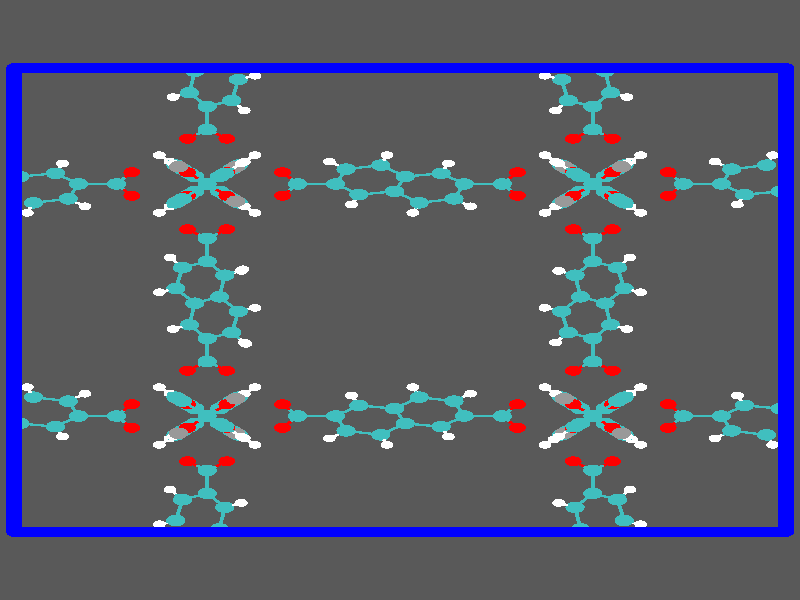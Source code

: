 // POV 3.x input script : plot.pov 
// try povray +H834 +W669 -Iplot.pov -Oplot.pov.tga +P +X +A +FT +C
#if (version < 3.5) 
#error "POV3DisplayDevice has been compiled for POV-Ray 3.5 or above.\nPlease upgrade POV-Ray or recompile VMD."
#end 
#declare VMD_clip_on=array[3] {0, 0, 0};
#declare VMD_clip=array[3];
#declare VMD_scaledclip=array[3];
#declare VMD_line_width=0.0020;
#macro VMDC ( C1 )
  texture { pigment { rgbt C1 }}
#end
#macro VMD_point (P1, R1, C1)
  #local T = texture { finish { ambient 1.0 diffuse 0.0 phong 0.0 specular 0.0 } pigment { C1 } }
  #if(VMD_clip_on[2])
  intersection {
    sphere {P1, R1 texture {T} #if(VMD_clip_on[1]) clipped_by {VMD_clip[1]} #end no_shadow}
    VMD_clip[2]
  }
  #else
  sphere {P1, R1 texture {T} #if(VMD_clip_on[1]) clipped_by {VMD_clip[1]} #end no_shadow}
  #end
#end
#macro VMD_line (P1, P2, C1)
  #local T = texture { finish { ambient 1.0 diffuse 0.0 phong 0.0 specular 0.0 } pigment { C1 } }
  #if(VMD_clip_on[2])
  intersection {
    cylinder {P1, P2, VMD_line_width texture {T} #if(VMD_clip_on[1]) clipped_by {VMD_clip[1]} #end no_shadow}
    VMD_clip[2]
  }
  #else
  cylinder {P1, P2, VMD_line_width texture {T} #if(VMD_clip_on[1]) clipped_by {VMD_clip[1]} #end no_shadow}
  #end
#end
#macro VMD_sphere (P1, R1, C1)
  #local T = texture { pigment { C1 } }
  #if(VMD_clip_on[2])
  intersection {
    sphere {P1, R1 texture {T} #if(VMD_clip_on[1]) clipped_by {VMD_clip[1]} #end no_shadow}
    VMD_clip[2]
  }
  #else
  sphere {P1, R1 texture {T} #if(VMD_clip_on[1]) clipped_by {VMD_clip[1]} #end no_shadow}
  #end
#end
#macro VMD_cylinder (P1, P2, R1, C1, O1)
  #local T = texture { pigment { C1 } }
  #if(VMD_clip_on[2])
  intersection {
    cylinder {P1, P2, R1 #if(O1) open #end texture {T} #if(VMD_clip_on[1]) clipped_by {VMD_clip[1]} #end no_shadow}
    VMD_clip[2]
  }
  #else
  cylinder {P1, P2, R1 #if(O1) open #end texture {T} #if(VMD_clip_on[1]) clipped_by {VMD_clip[1]} #end no_shadow}
  #end
#end
#macro VMD_cone (P1, P2, R1, C1)
  #local T = texture { pigment { C1 } }
  #if(VMD_clip_on[2])
  intersection {
    cone {P1, R1, P2, VMD_line_width texture {T} #if(VMD_clip_on[1]) clipped_by {VMD_clip[1]} #end no_shadow}
    VMD_clip[2]
  }
  #else
  cone {P1, R1, P2, VMD_line_width texture {T} #if(VMD_clip_on[1]) clipped_by {VMD_clip[1]} #end no_shadow}
  #end
#end
#macro VMD_triangle (P1, P2, P3, N1, N2, N3, C1)
  #local T = texture { pigment { C1 } }
  smooth_triangle {P1, N1, P2, N2, P3, N3 texture {T} #if(VMD_clip_on[1]) clipped_by {VMD_clip[1]} #end no_shadow}
#end
#macro VMD_tricolor (P1, P2, P3, N1, N2, N3, C1, C2, C3)
  #local NX = P2-P1;
  #local NY = P3-P1;
  #local NZ = vcross(NX, NY);
  #local T = texture { pigment {
    average pigment_map {
      [1 gradient x color_map {[0 rgb 0] [1 C2*3]}]
      [1 gradient y color_map {[0 rgb 0] [1 C3*3]}]
      [1 gradient z color_map {[0 rgb 0] [1 C1*3]}]
    }
    matrix <1.01,0,1,0,1.01,1,0,0,1,-.002,-.002,-1>
    matrix <NX.x,NX.y,NX.z,NY.x,NY.y,NY.z,NZ.x,NZ.y,NZ.z,P1.x,P1.y,P1.z>
  } }
  smooth_triangle {P1, N1, P2, N2, P3, N3 texture {T} #if(VMD_clip_on[1]) clipped_by {VMD_clip[1]} #end no_shadow}
#end
camera {
  orthographic
  location <0.0000, 0.0000, -2.0000>
  look_at <-0.0000, -0.0000, 2.0000>
  up <0.0000, 3.0000, 0.0000>
  right <2.4065, 0.0000, 0.0000>
}
light_source { 
  <-0.1000, 0.1000, -1.0000> 
  color rgb<1.000, 1.000, 1.000> 
  parallel 
  point_at <0.0, 0.0, 0.0> 
}
light_source { 
  <1.0000, 2.0000, -0.5000> 
  color rgb<1.000, 1.000, 1.000> 
  parallel 
  point_at <0.0, 0.0, 0.0> 
}
background {
  color rgb<0.350, 0.350, 0.350>
}
#default { texture {
 finish { ambient 0.000 diffuse 0.650 phong 0.1 phong_size 40.000 specular 0.500 }
} }
#declare VMD_line_width=0.0020;
VMD_sphere(<-1.1602,-1.1602,1.1602>,0.0241,rgbt<0.000,0.000,1.000,0.000>)
VMD_sphere(<1.1608,-1.1602,1.1602>,0.0241,rgbt<0.000,0.000,1.000,0.000>)
VMD_sphere(<-1.1602,1.1608,1.1602>,0.0241,rgbt<0.000,0.000,1.000,0.000>)
VMD_sphere(<1.1608,1.1608,1.1602>,0.0241,rgbt<0.000,0.000,1.000,0.000>)
VMD_sphere(<-1.1602,-1.1602,-1.1608>,0.0241,rgbt<0.000,0.000,1.000,0.000>)
VMD_sphere(<1.1608,-1.1602,-1.1608>,0.0241,rgbt<0.000,0.000,1.000,0.000>)
VMD_sphere(<-1.1602,1.1608,-1.1608>,0.0241,rgbt<0.000,0.000,1.000,0.000>)
VMD_sphere(<1.1608,1.1608,-1.1608>,0.0241,rgbt<0.000,0.000,1.000,0.000>)
VMD_cylinder(<-1.16020477,-1.16018343,1.16017652>,<1.16081965,-1.16018343,1.16017652>0.0239,rgbt<0.000,0.000,1.000,0.000>,1)
VMD_cylinder(<-1.16020477,-1.16018343,1.16017652>,<-1.16020477,1.16084099,1.16017652>0.0239,rgbt<0.000,0.000,1.000,0.000>,1)
VMD_cylinder(<-1.16020477,-1.16018343,1.16017652>,<-1.16020477,-1.16018343,-1.16084790>0.0239,rgbt<0.000,0.000,1.000,0.000>,1)
VMD_cylinder(<1.16081965,-1.16018343,1.16017652>,<1.16081965,-1.16018343,-1.16084790>0.0239,rgbt<0.000,0.000,1.000,0.000>,1)
VMD_cylinder(<-1.16020477,1.16084099,1.16017652>,<1.16081965,1.16084099,1.16017652>0.0239,rgbt<0.000,0.000,1.000,0.000>,1)
VMD_cylinder(<-1.16020477,-1.16018343,-1.16084790>,<-1.16020477,1.16084099,-1.16084790>0.0239,rgbt<0.000,0.000,1.000,0.000>,1)
VMD_cylinder(<1.16081965,-1.16018343,1.16017652>,<1.16081965,1.16084099,1.16017652>0.0239,rgbt<0.000,0.000,1.000,0.000>,1)
VMD_cylinder(<-1.16020477,1.16084099,1.16017652>,<-1.16020477,1.16084099,-1.16084790>0.0239,rgbt<0.000,0.000,1.000,0.000>,1)
VMD_cylinder(<-1.16020477,-1.16018343,-1.16084790>,<1.16081965,-1.16018343,-1.16084790>0.0239,rgbt<0.000,0.000,1.000,0.000>,1)
VMD_cylinder(<1.16081965,1.16084099,-1.16084790>,<1.16081965,1.16084099,1.16017652>0.0239,rgbt<0.000,0.000,1.000,0.000>,1)
VMD_cylinder(<1.16081965,1.16084099,-1.16084790>,<1.16081965,-1.16018343,-1.16084790>0.0239,rgbt<0.000,0.000,1.000,0.000>,1)
VMD_cylinder(<1.16081965,1.16084099,-1.16084790>,<-1.16020477,1.16084099,-1.16084790>0.0239,rgbt<0.000,0.000,1.000,0.000>,1)
// MoleculeID: 1 ReprID: 0 Beginning CPK
// MoleculeID: 1 ReprID: 0 Beginning VDW
VMD_sphere(<-0.6664,-0.4938,0.6664>,0.0289,rgbt<0.600,0.600,0.600,0.000>)
VMD_sphere(<-0.5801,-0.5801,0.5801>,0.0251,rgbt<1.000,0.000,0.000,0.000>)
VMD_sphere(<-0.5211,0.3534,0.5211>,0.0251,rgbt<1.000,0.000,0.000,0.000>)
VMD_sphere(<-0.5801,0.3075,0.5801>,0.0289,rgbt<0.250,0.750,0.750,0.000>)
VMD_sphere(<-0.5801,0.1933,0.5801>,0.0289,rgbt<0.250,0.750,0.750,0.000>)
VMD_sphere(<-0.5268,0.1237,0.5268>,0.0289,rgbt<0.250,0.750,0.750,0.000>)
VMD_sphere(<0.6663,0.4938,0.6664>,0.0289,rgbt<0.600,0.600,0.600,0.000>)
VMD_sphere(<0.5801,0.5801,0.5801>,0.0251,rgbt<1.000,0.000,0.000,0.000>)
VMD_sphere(<0.5211,-0.3534,0.5211>,0.0251,rgbt<1.000,0.000,0.000,0.000>)
VMD_sphere(<0.5801,-0.3076,0.5801>,0.0289,rgbt<0.250,0.750,0.750,0.000>)
VMD_sphere(<0.5801,-0.1933,0.5801>,0.0289,rgbt<0.250,0.750,0.750,0.000>)
VMD_sphere(<0.5059,-0.1621,0.5059>,0.0289,rgbt<0.250,0.750,0.750,0.000>)
VMD_sphere(<0.4859,-0.0576,0.4860>,0.0289,rgbt<0.250,0.750,0.750,0.000>)
VMD_sphere(<0.5431,0.0162,0.5431>,0.0289,rgbt<0.250,0.750,0.750,0.000>)
VMD_sphere(<0.6663,-0.4938,-0.6663>,0.0289,rgbt<0.600,0.600,0.600,0.000>)
VMD_sphere(<0.5801,-0.5801,-0.5801>,0.0251,rgbt<1.000,0.000,0.000,0.000>)
VMD_sphere(<0.5211,0.3534,-0.5211>,0.0251,rgbt<1.000,0.000,0.000,0.000>)
VMD_sphere(<0.5801,0.3075,-0.5801>,0.0289,rgbt<0.250,0.750,0.750,0.000>)
VMD_sphere(<0.5801,0.1933,-0.5801>,0.0289,rgbt<0.250,0.750,0.750,0.000>)
VMD_sphere(<0.5267,0.1237,-0.5268>,0.0289,rgbt<0.250,0.750,0.750,0.000>)
VMD_sphere(<-0.6664,0.4938,-0.6663>,0.0289,rgbt<0.600,0.600,0.600,0.000>)
VMD_sphere(<-0.5801,0.5801,-0.5801>,0.0251,rgbt<1.000,0.000,0.000,0.000>)
VMD_sphere(<-0.5211,-0.3534,-0.5211>,0.0251,rgbt<1.000,0.000,0.000,0.000>)
VMD_sphere(<-0.5801,-0.3076,-0.5801>,0.0289,rgbt<0.250,0.750,0.750,0.000>)
VMD_sphere(<-0.5801,-0.1933,-0.5801>,0.0289,rgbt<0.250,0.750,0.750,0.000>)
VMD_sphere(<-0.4860,-0.0576,-0.4860>,0.0289,rgbt<0.250,0.750,0.750,0.000>)
VMD_sphere(<-0.5431,0.0162,-0.5431>,0.0289,rgbt<0.250,0.750,0.750,0.000>)
VMD_sphere(<-0.6664,-0.6664,0.4938>,0.0289,rgbt<0.600,0.600,0.600,0.000>)
VMD_sphere(<-0.5211,-0.5211,-0.3534>,0.0251,rgbt<1.000,0.000,0.000,0.000>)
VMD_sphere(<-0.5801,-0.5801,-0.3075>,0.0289,rgbt<0.250,0.750,0.750,0.000>)
VMD_sphere(<-0.5801,-0.5801,-0.1933>,0.0289,rgbt<0.250,0.750,0.750,0.000>)
VMD_sphere(<-0.5059,-0.5059,-0.1622>,0.0289,rgbt<0.250,0.750,0.750,0.000>)
VMD_sphere(<-0.4860,-0.4860,-0.0576>,0.0289,rgbt<0.250,0.750,0.750,0.000>)
VMD_sphere(<-0.5431,-0.5431,0.0162>,0.0289,rgbt<0.250,0.750,0.750,0.000>)
VMD_sphere(<-0.6664,0.6663,-0.4938>,0.0289,rgbt<0.600,0.600,0.600,0.000>)
VMD_sphere(<-0.5211,0.5211,0.3534>,0.0251,rgbt<1.000,0.000,0.000,0.000>)
VMD_sphere(<-0.5801,0.5801,0.3076>,0.0289,rgbt<0.250,0.750,0.750,0.000>)
VMD_sphere(<-0.5801,0.5801,0.1933>,0.0289,rgbt<0.250,0.750,0.750,0.000>)
VMD_sphere(<-0.5268,0.5268,0.1237>,0.0289,rgbt<0.250,0.750,0.750,0.000>)
VMD_sphere(<0.6663,0.6663,0.4938>,0.0289,rgbt<0.600,0.600,0.600,0.000>)
VMD_sphere(<0.5211,0.5211,-0.3534>,0.0251,rgbt<1.000,0.000,0.000,0.000>)
VMD_sphere(<0.5801,0.5801,-0.3075>,0.0289,rgbt<0.250,0.750,0.750,0.000>)
VMD_sphere(<0.5801,0.5801,-0.1933>,0.0289,rgbt<0.250,0.750,0.750,0.000>)
VMD_sphere(<0.5059,0.5059,-0.1622>,0.0289,rgbt<0.250,0.750,0.750,0.000>)
VMD_sphere(<0.4859,0.4860,-0.0576>,0.0289,rgbt<0.250,0.750,0.750,0.000>)
VMD_sphere(<0.5431,0.5431,0.0162>,0.0289,rgbt<0.250,0.750,0.750,0.000>)
VMD_sphere(<0.6663,-0.6664,-0.4938>,0.0289,rgbt<0.600,0.600,0.600,0.000>)
VMD_sphere(<0.5211,-0.5211,0.3534>,0.0251,rgbt<1.000,0.000,0.000,0.000>)
VMD_sphere(<0.5801,-0.5801,0.3076>,0.0289,rgbt<0.250,0.750,0.750,0.000>)
VMD_sphere(<0.5801,-0.5801,0.1933>,0.0289,rgbt<0.250,0.750,0.750,0.000>)
VMD_sphere(<0.5267,-0.5268,0.1237>,0.0289,rgbt<0.250,0.750,0.750,0.000>)
VMD_sphere(<-0.4938,-0.6664,0.6664>,0.0289,rgbt<0.600,0.600,0.600,0.000>)
VMD_sphere(<0.3534,-0.5211,0.5211>,0.0251,rgbt<1.000,0.000,0.000,0.000>)
VMD_sphere(<0.3075,-0.5801,0.5801>,0.0289,rgbt<0.250,0.750,0.750,0.000>)
VMD_sphere(<0.1932,-0.5801,0.5801>,0.0289,rgbt<0.250,0.750,0.750,0.000>)
VMD_sphere(<0.1622,-0.5059,0.5059>,0.0289,rgbt<0.250,0.750,0.750,0.000>)
VMD_sphere(<0.0576,-0.4860,0.4860>,0.0289,rgbt<0.250,0.750,0.750,0.000>)
VMD_sphere(<-0.0163,-0.5431,0.5431>,0.0289,rgbt<0.250,0.750,0.750,0.000>)
VMD_sphere(<0.4938,-0.6664,-0.6663>,0.0289,rgbt<0.600,0.600,0.600,0.000>)
VMD_sphere(<-0.3534,-0.5211,-0.5211>,0.0251,rgbt<1.000,0.000,0.000,0.000>)
VMD_sphere(<-0.3076,-0.5801,-0.5801>,0.0289,rgbt<0.250,0.750,0.750,0.000>)
VMD_sphere(<-0.1933,-0.5801,-0.5801>,0.0289,rgbt<0.250,0.750,0.750,0.000>)
VMD_sphere(<-0.1237,-0.5268,-0.5268>,0.0289,rgbt<0.250,0.750,0.750,0.000>)
VMD_sphere(<-0.4938,0.6663,-0.6663>,0.0289,rgbt<0.600,0.600,0.600,0.000>)
VMD_sphere(<0.3534,0.5211,-0.5211>,0.0251,rgbt<1.000,0.000,0.000,0.000>)
VMD_sphere(<0.3075,0.5801,-0.5801>,0.0289,rgbt<0.250,0.750,0.750,0.000>)
VMD_sphere(<0.1932,0.5801,-0.5801>,0.0289,rgbt<0.250,0.750,0.750,0.000>)
VMD_sphere(<0.1622,0.5059,-0.5059>,0.0289,rgbt<0.250,0.750,0.750,0.000>)
VMD_sphere(<0.0576,0.4860,-0.4860>,0.0289,rgbt<0.250,0.750,0.750,0.000>)
VMD_sphere(<-0.0163,0.5431,-0.5431>,0.0289,rgbt<0.250,0.750,0.750,0.000>)
VMD_sphere(<0.4938,0.6663,0.6664>,0.0289,rgbt<0.600,0.600,0.600,0.000>)
VMD_sphere(<-0.3534,0.5211,0.5211>,0.0251,rgbt<1.000,0.000,0.000,0.000>)
VMD_sphere(<-0.3076,0.5801,0.5801>,0.0289,rgbt<0.250,0.750,0.750,0.000>)
VMD_sphere(<-0.1933,0.5801,0.5801>,0.0289,rgbt<0.250,0.750,0.750,0.000>)
VMD_sphere(<-0.1237,0.5268,0.5268>,0.0289,rgbt<0.250,0.750,0.750,0.000>)
VMD_sphere(<-0.4938,-0.6664,-0.6663>,0.0289,rgbt<0.600,0.600,0.600,0.000>)
VMD_sphere(<-0.5801,-0.5801,-0.5801>,0.0251,rgbt<1.000,0.000,0.000,0.000>)
VMD_sphere(<0.3534,-0.5211,-0.5211>,0.0251,rgbt<1.000,0.000,0.000,0.000>)
VMD_sphere(<0.3075,-0.5801,-0.5801>,0.0289,rgbt<0.250,0.750,0.750,0.000>)
VMD_sphere(<0.1932,-0.5801,-0.5801>,0.0289,rgbt<0.250,0.750,0.750,0.000>)
VMD_sphere(<0.1622,-0.5059,-0.5059>,0.0289,rgbt<0.250,0.750,0.750,0.000>)
VMD_sphere(<0.0576,-0.4860,-0.4860>,0.0289,rgbt<0.250,0.750,0.750,0.000>)
VMD_sphere(<-0.0163,-0.5431,-0.5431>,0.0289,rgbt<0.250,0.750,0.750,0.000>)
VMD_sphere(<0.4938,0.6663,-0.6663>,0.0289,rgbt<0.600,0.600,0.600,0.000>)
VMD_sphere(<0.5801,0.5801,-0.5801>,0.0251,rgbt<1.000,0.000,0.000,0.000>)
VMD_sphere(<-0.3534,0.5211,-0.5211>,0.0251,rgbt<1.000,0.000,0.000,0.000>)
VMD_sphere(<-0.3076,0.5801,-0.5801>,0.0289,rgbt<0.250,0.750,0.750,0.000>)
VMD_sphere(<-0.1933,0.5801,-0.5801>,0.0289,rgbt<0.250,0.750,0.750,0.000>)
VMD_sphere(<-0.1237,0.5268,-0.5268>,0.0289,rgbt<0.250,0.750,0.750,0.000>)
VMD_sphere(<-0.4938,0.6663,0.6664>,0.0289,rgbt<0.600,0.600,0.600,0.000>)
VMD_sphere(<-0.5801,0.5801,0.5801>,0.0251,rgbt<1.000,0.000,0.000,0.000>)
VMD_sphere(<0.3534,0.5211,0.5211>,0.0251,rgbt<1.000,0.000,0.000,0.000>)
VMD_sphere(<0.3075,0.5801,0.5801>,0.0289,rgbt<0.250,0.750,0.750,0.000>)
VMD_sphere(<0.1932,0.5801,0.5801>,0.0289,rgbt<0.250,0.750,0.750,0.000>)
VMD_sphere(<0.1622,0.5059,0.5059>,0.0289,rgbt<0.250,0.750,0.750,0.000>)
VMD_sphere(<0.0576,0.4860,0.4860>,0.0289,rgbt<0.250,0.750,0.750,0.000>)
VMD_sphere(<-0.0163,0.5431,0.5431>,0.0289,rgbt<0.250,0.750,0.750,0.000>)
VMD_sphere(<0.4938,-0.6664,0.6664>,0.0289,rgbt<0.600,0.600,0.600,0.000>)
VMD_sphere(<0.5801,-0.5801,0.5801>,0.0251,rgbt<1.000,0.000,0.000,0.000>)
VMD_sphere(<-0.3534,-0.5211,0.5211>,0.0251,rgbt<1.000,0.000,0.000,0.000>)
VMD_sphere(<-0.3076,-0.5801,0.5801>,0.0289,rgbt<0.250,0.750,0.750,0.000>)
VMD_sphere(<-0.1933,-0.5801,0.5801>,0.0289,rgbt<0.250,0.750,0.750,0.000>)
VMD_sphere(<-0.1237,-0.5268,0.5268>,0.0289,rgbt<0.250,0.750,0.750,0.000>)
VMD_sphere(<-0.6664,-0.6664,-0.4938>,0.0289,rgbt<0.600,0.600,0.600,0.000>)
VMD_sphere(<-0.5211,-0.5211,0.3534>,0.0251,rgbt<1.000,0.000,0.000,0.000>)
VMD_sphere(<-0.5801,-0.5801,0.3076>,0.0289,rgbt<0.250,0.750,0.750,0.000>)
VMD_sphere(<-0.5801,-0.5801,0.1933>,0.0289,rgbt<0.250,0.750,0.750,0.000>)
VMD_sphere(<-0.5268,-0.5268,0.1237>,0.0289,rgbt<0.250,0.750,0.750,0.000>)
VMD_sphere(<0.6663,-0.6664,0.4938>,0.0289,rgbt<0.600,0.600,0.600,0.000>)
VMD_sphere(<0.5211,-0.5211,-0.3534>,0.0251,rgbt<1.000,0.000,0.000,0.000>)
VMD_sphere(<0.5801,-0.5801,-0.3075>,0.0289,rgbt<0.250,0.750,0.750,0.000>)
VMD_sphere(<0.5801,-0.5801,-0.1933>,0.0289,rgbt<0.250,0.750,0.750,0.000>)
VMD_sphere(<0.5059,-0.5059,-0.1622>,0.0289,rgbt<0.250,0.750,0.750,0.000>)
VMD_sphere(<0.4859,-0.4860,-0.0576>,0.0289,rgbt<0.250,0.750,0.750,0.000>)
VMD_sphere(<0.5431,-0.5431,0.0162>,0.0289,rgbt<0.250,0.750,0.750,0.000>)
VMD_sphere(<0.6663,0.6663,-0.4938>,0.0289,rgbt<0.600,0.600,0.600,0.000>)
VMD_sphere(<0.5211,0.5211,0.3534>,0.0251,rgbt<1.000,0.000,0.000,0.000>)
VMD_sphere(<0.5801,0.5801,0.3076>,0.0289,rgbt<0.250,0.750,0.750,0.000>)
VMD_sphere(<0.5801,0.5801,0.1933>,0.0289,rgbt<0.250,0.750,0.750,0.000>)
VMD_sphere(<0.5267,0.5268,0.1237>,0.0289,rgbt<0.250,0.750,0.750,0.000>)
VMD_sphere(<-0.6664,0.6663,0.4938>,0.0289,rgbt<0.600,0.600,0.600,0.000>)
VMD_sphere(<-0.5211,0.5211,-0.3534>,0.0251,rgbt<1.000,0.000,0.000,0.000>)
VMD_sphere(<-0.5801,0.5801,-0.3075>,0.0289,rgbt<0.250,0.750,0.750,0.000>)
VMD_sphere(<-0.5801,0.5801,-0.1933>,0.0289,rgbt<0.250,0.750,0.750,0.000>)
VMD_sphere(<-0.5059,0.5059,-0.1622>,0.0289,rgbt<0.250,0.750,0.750,0.000>)
VMD_sphere(<-0.4860,0.4860,-0.0576>,0.0289,rgbt<0.250,0.750,0.750,0.000>)
VMD_sphere(<-0.5431,0.5431,0.0162>,0.0289,rgbt<0.250,0.750,0.750,0.000>)
VMD_sphere(<-0.6664,-0.4938,-0.6663>,0.0289,rgbt<0.600,0.600,0.600,0.000>)
VMD_sphere(<-0.5211,0.3534,-0.5211>,0.0251,rgbt<1.000,0.000,0.000,0.000>)
VMD_sphere(<-0.5801,0.3075,-0.5801>,0.0289,rgbt<0.250,0.750,0.750,0.000>)
VMD_sphere(<-0.5801,0.1933,-0.5801>,0.0289,rgbt<0.250,0.750,0.750,0.000>)
VMD_sphere(<-0.6664,0.4938,0.6664>,0.0289,rgbt<0.600,0.600,0.600,0.000>)
VMD_sphere(<-0.5211,-0.3534,0.5211>,0.0251,rgbt<1.000,0.000,0.000,0.000>)
VMD_sphere(<-0.5801,-0.3076,0.5801>,0.0289,rgbt<0.250,0.750,0.750,0.000>)
VMD_sphere(<-0.5801,-0.1933,0.5801>,0.0289,rgbt<0.250,0.750,0.750,0.000>)
VMD_sphere(<-0.5059,-0.1621,0.5059>,0.0289,rgbt<0.250,0.750,0.750,0.000>)
VMD_sphere(<-0.4860,-0.0576,0.4860>,0.0289,rgbt<0.250,0.750,0.750,0.000>)
VMD_sphere(<-0.5431,0.0162,0.5431>,0.0289,rgbt<0.250,0.750,0.750,0.000>)
VMD_sphere(<0.6663,-0.4938,0.6664>,0.0289,rgbt<0.600,0.600,0.600,0.000>)
VMD_sphere(<0.5211,0.3534,0.5211>,0.0251,rgbt<1.000,0.000,0.000,0.000>)
VMD_sphere(<0.5801,0.3075,0.5801>,0.0289,rgbt<0.250,0.750,0.750,0.000>)
VMD_sphere(<0.5801,0.1933,0.5801>,0.0289,rgbt<0.250,0.750,0.750,0.000>)
VMD_sphere(<0.5267,0.1237,0.5268>,0.0289,rgbt<0.250,0.750,0.750,0.000>)
VMD_sphere(<0.6663,0.4938,-0.6663>,0.0289,rgbt<0.600,0.600,0.600,0.000>)
VMD_sphere(<0.5211,-0.3534,-0.5211>,0.0251,rgbt<1.000,0.000,0.000,0.000>)
VMD_sphere(<0.5801,-0.3076,-0.5801>,0.0289,rgbt<0.250,0.750,0.750,0.000>)
VMD_sphere(<0.5801,-0.1933,-0.5801>,0.0289,rgbt<0.250,0.750,0.750,0.000>)
VMD_sphere(<0.5059,-0.1621,-0.5059>,0.0289,rgbt<0.250,0.750,0.750,0.000>)
VMD_sphere(<0.4859,-0.0576,-0.4860>,0.0289,rgbt<0.250,0.750,0.750,0.000>)
VMD_sphere(<0.5431,0.0162,-0.5431>,0.0289,rgbt<0.250,0.750,0.750,0.000>)
VMD_sphere(<-0.5211,-0.8068,-0.6390>,0.0251,rgbt<1.000,0.000,0.000,0.000>)
VMD_sphere(<-0.5801,-0.8526,-0.5801>,0.0289,rgbt<0.250,0.750,0.750,0.000>)
VMD_sphere(<-0.5801,-0.9669,-0.5801>,0.0289,rgbt<0.250,0.750,0.750,0.000>)
VMD_sphere(<-0.5268,-1.0365,-0.6334>,0.0289,rgbt<0.250,0.750,0.750,0.000>)
VMD_sphere(<0.5211,0.8067,-0.6390>,0.0251,rgbt<1.000,0.000,0.000,0.000>)
VMD_sphere(<0.5801,0.8526,-0.5801>,0.0289,rgbt<0.250,0.750,0.750,0.000>)
VMD_sphere(<0.5801,0.9669,-0.5801>,0.0289,rgbt<0.250,0.750,0.750,0.000>)
VMD_sphere(<0.5059,0.9981,-0.6542>,0.0289,rgbt<0.250,0.750,0.750,0.000>)
VMD_sphere(<0.4859,1.1025,-0.6742>,0.0289,rgbt<0.250,0.750,0.750,0.000>)
VMD_sphere(<0.5431,-1.1439,-0.6171>,0.0289,rgbt<0.250,0.750,0.750,0.000>)
VMD_sphere(<0.5211,-0.8068,0.6391>,0.0251,rgbt<1.000,0.000,0.000,0.000>)
VMD_sphere(<0.5801,-0.8526,0.5801>,0.0289,rgbt<0.250,0.750,0.750,0.000>)
VMD_sphere(<0.5801,-0.9669,0.5801>,0.0289,rgbt<0.250,0.750,0.750,0.000>)
VMD_sphere(<0.5267,-1.0365,0.6334>,0.0289,rgbt<0.250,0.750,0.750,0.000>)
VMD_sphere(<-0.5211,0.8067,0.6391>,0.0251,rgbt<1.000,0.000,0.000,0.000>)
VMD_sphere(<-0.5801,0.8526,0.5801>,0.0289,rgbt<0.250,0.750,0.750,0.000>)
VMD_sphere(<-0.5801,0.9669,0.5801>,0.0289,rgbt<0.250,0.750,0.750,0.000>)
VMD_sphere(<-0.5059,0.9981,0.6543>,0.0289,rgbt<0.250,0.750,0.750,0.000>)
VMD_sphere(<-0.4860,1.1025,0.6741>,0.0289,rgbt<0.250,0.750,0.750,0.000>)
VMD_sphere(<-0.5431,-1.1439,0.6171>,0.0289,rgbt<0.250,0.750,0.750,0.000>)
VMD_sphere(<-0.5211,0.6390,0.8068>,0.0251,rgbt<1.000,0.000,0.000,0.000>)
VMD_sphere(<-0.5801,0.5801,0.8526>,0.0289,rgbt<0.250,0.750,0.750,0.000>)
VMD_sphere(<-0.5801,0.5801,0.9669>,0.0289,rgbt<0.250,0.750,0.750,0.000>)
VMD_sphere(<-0.5059,0.6542,0.9980>,0.0289,rgbt<0.250,0.750,0.750,0.000>)
VMD_sphere(<-0.4860,0.6742,1.1026>,0.0289,rgbt<0.250,0.750,0.750,0.000>)
VMD_sphere(<-0.5431,0.6171,-1.1440>,0.0289,rgbt<0.250,0.750,0.750,0.000>)
VMD_sphere(<-0.5211,-0.6391,-0.8068>,0.0251,rgbt<1.000,0.000,0.000,0.000>)
VMD_sphere(<-0.5801,-0.5801,-0.8526>,0.0289,rgbt<0.250,0.750,0.750,0.000>)
VMD_sphere(<-0.5801,-0.5801,-0.9669>,0.0289,rgbt<0.250,0.750,0.750,0.000>)
VMD_sphere(<-0.5268,-0.6334,-1.0365>,0.0289,rgbt<0.250,0.750,0.750,0.000>)
VMD_sphere(<0.5211,-0.6391,0.8068>,0.0251,rgbt<1.000,0.000,0.000,0.000>)
VMD_sphere(<0.5801,-0.5801,0.8526>,0.0289,rgbt<0.250,0.750,0.750,0.000>)
VMD_sphere(<0.5801,-0.5801,0.9669>,0.0289,rgbt<0.250,0.750,0.750,0.000>)
VMD_sphere(<0.4859,-0.6742,1.1026>,0.0289,rgbt<0.250,0.750,0.750,0.000>)
VMD_sphere(<0.5431,-0.6171,-1.1440>,0.0289,rgbt<0.250,0.750,0.750,0.000>)
VMD_sphere(<0.5211,0.6390,-0.8068>,0.0251,rgbt<1.000,0.000,0.000,0.000>)
VMD_sphere(<0.5801,0.5801,-0.8526>,0.0289,rgbt<0.250,0.750,0.750,0.000>)
VMD_sphere(<0.5801,0.5801,-0.9669>,0.0289,rgbt<0.250,0.750,0.750,0.000>)
VMD_sphere(<0.5267,0.6334,-1.0365>,0.0289,rgbt<0.250,0.750,0.750,0.000>)
VMD_sphere(<-0.4938,0.4938,-0.4938>,0.0289,rgbt<0.600,0.600,0.600,0.000>)
VMD_sphere(<0.3534,0.6390,-0.6390>,0.0251,rgbt<1.000,0.000,0.000,0.000>)
VMD_sphere(<0.1237,0.6334,-0.6334>,0.0289,rgbt<0.250,0.750,0.750,0.000>)
VMD_sphere(<0.4938,0.4938,0.4938>,0.0289,rgbt<0.600,0.600,0.600,0.000>)
VMD_sphere(<-0.3534,0.6390,0.6391>,0.0251,rgbt<1.000,0.000,0.000,0.000>)
VMD_sphere(<-0.1622,0.6542,0.6543>,0.0289,rgbt<0.250,0.750,0.750,0.000>)
VMD_sphere(<-0.0576,0.6742,0.6741>,0.0289,rgbt<0.250,0.750,0.750,0.000>)
VMD_sphere(<0.0162,0.6171,0.6171>,0.0289,rgbt<0.250,0.750,0.750,0.000>)
VMD_sphere(<-0.4938,-0.4938,0.4938>,0.0289,rgbt<0.600,0.600,0.600,0.000>)
VMD_sphere(<0.3534,-0.6391,0.6391>,0.0251,rgbt<1.000,0.000,0.000,0.000>)
VMD_sphere(<0.1237,-0.6334,0.6334>,0.0289,rgbt<0.250,0.750,0.750,0.000>)
VMD_sphere(<0.4938,-0.4938,-0.4938>,0.0289,rgbt<0.600,0.600,0.600,0.000>)
VMD_sphere(<-0.3534,-0.6391,-0.6390>,0.0251,rgbt<1.000,0.000,0.000,0.000>)
VMD_sphere(<-0.1622,-0.6543,-0.6542>,0.0289,rgbt<0.250,0.750,0.750,0.000>)
VMD_sphere(<-0.0576,-0.6742,-0.6742>,0.0289,rgbt<0.250,0.750,0.750,0.000>)
VMD_sphere(<0.0162,-0.6171,-0.6171>,0.0289,rgbt<0.250,0.750,0.750,0.000>)
VMD_sphere(<-0.4938,0.4938,0.4938>,0.0289,rgbt<0.600,0.600,0.600,0.000>)
VMD_sphere(<0.3534,0.6390,0.6391>,0.0251,rgbt<1.000,0.000,0.000,0.000>)
VMD_sphere(<0.1237,0.6334,0.6334>,0.0289,rgbt<0.250,0.750,0.750,0.000>)
VMD_sphere(<0.4938,-0.4938,0.4938>,0.0289,rgbt<0.600,0.600,0.600,0.000>)
VMD_sphere(<-0.3534,-0.6391,0.6391>,0.0251,rgbt<1.000,0.000,0.000,0.000>)
VMD_sphere(<-0.1622,-0.6543,0.6543>,0.0289,rgbt<0.250,0.750,0.750,0.000>)
VMD_sphere(<-0.0576,-0.6742,0.6741>,0.0289,rgbt<0.250,0.750,0.750,0.000>)
VMD_sphere(<0.0162,-0.6171,0.6171>,0.0289,rgbt<0.250,0.750,0.750,0.000>)
VMD_sphere(<-0.4938,-0.4938,-0.4938>,0.0289,rgbt<0.600,0.600,0.600,0.000>)
VMD_sphere(<0.3534,-0.6391,-0.6390>,0.0251,rgbt<1.000,0.000,0.000,0.000>)
VMD_sphere(<0.1237,-0.6334,-0.6334>,0.0289,rgbt<0.250,0.750,0.750,0.000>)
VMD_sphere(<0.4938,0.4938,-0.4938>,0.0289,rgbt<0.600,0.600,0.600,0.000>)
VMD_sphere(<-0.3534,0.6390,-0.6390>,0.0251,rgbt<1.000,0.000,0.000,0.000>)
VMD_sphere(<-0.1622,0.6542,-0.6542>,0.0289,rgbt<0.250,0.750,0.750,0.000>)
VMD_sphere(<-0.0576,0.6742,-0.6742>,0.0289,rgbt<0.250,0.750,0.750,0.000>)
VMD_sphere(<0.0162,0.6171,-0.6171>,0.0289,rgbt<0.250,0.750,0.750,0.000>)
VMD_sphere(<-0.5211,0.6390,-0.8068>,0.0251,rgbt<1.000,0.000,0.000,0.000>)
VMD_sphere(<-0.5801,0.5801,-0.8526>,0.0289,rgbt<0.250,0.750,0.750,0.000>)
VMD_sphere(<-0.5801,0.5801,-0.9669>,0.0289,rgbt<0.250,0.750,0.750,0.000>)
VMD_sphere(<-0.5268,0.6334,-1.0365>,0.0289,rgbt<0.250,0.750,0.750,0.000>)
VMD_sphere(<0.5211,0.6390,0.8068>,0.0251,rgbt<1.000,0.000,0.000,0.000>)
VMD_sphere(<0.5801,0.5801,0.8526>,0.0289,rgbt<0.250,0.750,0.750,0.000>)
VMD_sphere(<0.5801,0.5801,0.9669>,0.0289,rgbt<0.250,0.750,0.750,0.000>)
VMD_sphere(<0.5059,0.6542,0.9980>,0.0289,rgbt<0.250,0.750,0.750,0.000>)
VMD_sphere(<0.4859,0.6742,1.1026>,0.0289,rgbt<0.250,0.750,0.750,0.000>)
VMD_sphere(<0.5431,0.6171,-1.1440>,0.0289,rgbt<0.250,0.750,0.750,0.000>)
VMD_sphere(<0.5211,-0.6391,-0.8068>,0.0251,rgbt<1.000,0.000,0.000,0.000>)
VMD_sphere(<0.5801,-0.5801,-0.8526>,0.0289,rgbt<0.250,0.750,0.750,0.000>)
VMD_sphere(<0.5801,-0.5801,-0.9669>,0.0289,rgbt<0.250,0.750,0.750,0.000>)
VMD_sphere(<0.5267,-0.6334,-1.0365>,0.0289,rgbt<0.250,0.750,0.750,0.000>)
VMD_sphere(<-0.5211,-0.6391,0.8068>,0.0251,rgbt<1.000,0.000,0.000,0.000>)
VMD_sphere(<-0.5801,-0.5801,0.8526>,0.0289,rgbt<0.250,0.750,0.750,0.000>)
VMD_sphere(<-0.5801,-0.5801,0.9669>,0.0289,rgbt<0.250,0.750,0.750,0.000>)
VMD_sphere(<-0.5059,-0.6543,0.9980>,0.0289,rgbt<0.250,0.750,0.750,0.000>)
VMD_sphere(<-0.4860,-0.6742,1.1026>,0.0289,rgbt<0.250,0.750,0.750,0.000>)
VMD_sphere(<-0.5431,-0.6171,-1.1440>,0.0289,rgbt<0.250,0.750,0.750,0.000>)
VMD_sphere(<-0.5211,-0.8068,0.6391>,0.0251,rgbt<1.000,0.000,0.000,0.000>)
VMD_sphere(<-0.5801,-0.8526,0.5801>,0.0289,rgbt<0.250,0.750,0.750,0.000>)
VMD_sphere(<-0.5801,-0.9669,0.5801>,0.0289,rgbt<0.250,0.750,0.750,0.000>)
VMD_sphere(<-0.5268,-1.0365,0.6334>,0.0289,rgbt<0.250,0.750,0.750,0.000>)
VMD_sphere(<-0.5211,0.8067,-0.6390>,0.0251,rgbt<1.000,0.000,0.000,0.000>)
VMD_sphere(<-0.5801,0.8526,-0.5801>,0.0289,rgbt<0.250,0.750,0.750,0.000>)
VMD_sphere(<-0.5801,0.9669,-0.5801>,0.0289,rgbt<0.250,0.750,0.750,0.000>)
VMD_sphere(<-0.5059,0.9981,-0.6542>,0.0289,rgbt<0.250,0.750,0.750,0.000>)
VMD_sphere(<-0.4860,1.1025,-0.6742>,0.0289,rgbt<0.250,0.750,0.750,0.000>)
VMD_sphere(<-0.5431,-1.1439,-0.6171>,0.0289,rgbt<0.250,0.750,0.750,0.000>)
VMD_sphere(<0.5211,-0.8068,-0.6390>,0.0251,rgbt<1.000,0.000,0.000,0.000>)
VMD_sphere(<0.5801,-0.8526,-0.5801>,0.0289,rgbt<0.250,0.750,0.750,0.000>)
VMD_sphere(<0.5801,-0.9669,-0.5801>,0.0289,rgbt<0.250,0.750,0.750,0.000>)
VMD_sphere(<0.5267,-1.0365,-0.6334>,0.0289,rgbt<0.250,0.750,0.750,0.000>)
VMD_sphere(<0.5211,0.8067,0.6391>,0.0251,rgbt<1.000,0.000,0.000,0.000>)
VMD_sphere(<0.5801,0.8526,0.5801>,0.0289,rgbt<0.250,0.750,0.750,0.000>)
VMD_sphere(<0.5801,0.9669,0.5801>,0.0289,rgbt<0.250,0.750,0.750,0.000>)
VMD_sphere(<0.5059,0.9981,0.6543>,0.0289,rgbt<0.250,0.750,0.750,0.000>)
VMD_sphere(<0.4859,1.1025,0.6741>,0.0289,rgbt<0.250,0.750,0.750,0.000>)
VMD_sphere(<0.5431,-1.1439,0.6171>,0.0289,rgbt<0.250,0.750,0.750,0.000>)
VMD_sphere(<0.6390,0.3534,-0.6390>,0.0251,rgbt<1.000,0.000,0.000,0.000>)
VMD_sphere(<0.6542,0.1622,-0.6542>,0.0289,rgbt<0.250,0.750,0.750,0.000>)
VMD_sphere(<0.6742,0.0576,-0.6742>,0.0289,rgbt<0.250,0.750,0.750,0.000>)
VMD_sphere(<0.6170,-0.0162,-0.6171>,0.0289,rgbt<0.250,0.750,0.750,0.000>)
VMD_sphere(<-0.6391,-0.3534,-0.6390>,0.0251,rgbt<1.000,0.000,0.000,0.000>)
VMD_sphere(<-0.6334,-0.1237,-0.6334>,0.0289,rgbt<0.250,0.750,0.750,0.000>)
VMD_sphere(<-0.6391,0.3534,0.6391>,0.0251,rgbt<1.000,0.000,0.000,0.000>)
VMD_sphere(<-0.6543,0.1622,0.6543>,0.0289,rgbt<0.250,0.750,0.750,0.000>)
VMD_sphere(<-0.6742,0.0576,0.6741>,0.0289,rgbt<0.250,0.750,0.750,0.000>)
VMD_sphere(<-0.6171,-0.0162,0.6171>,0.0289,rgbt<0.250,0.750,0.750,0.000>)
VMD_sphere(<0.6390,-0.3534,0.6391>,0.0251,rgbt<1.000,0.000,0.000,0.000>)
VMD_sphere(<0.6334,-0.1237,0.6334>,0.0289,rgbt<0.250,0.750,0.750,0.000>)
VMD_sphere(<0.6390,-0.5211,0.8068>,0.0251,rgbt<1.000,0.000,0.000,0.000>)
VMD_sphere(<0.6390,0.5211,-0.8068>,0.0251,rgbt<1.000,0.000,0.000,0.000>)
VMD_sphere(<0.6542,0.5059,-0.9981>,0.0289,rgbt<0.250,0.750,0.750,0.000>)
VMD_sphere(<0.6742,0.4860,-1.1026>,0.0289,rgbt<0.250,0.750,0.750,0.000>)
VMD_sphere(<0.6170,0.5431,1.1439>,0.0289,rgbt<0.250,0.750,0.750,0.000>)
VMD_sphere(<-0.6391,0.5211,0.8068>,0.0251,rgbt<1.000,0.000,0.000,0.000>)
VMD_sphere(<-0.6334,0.5268,1.0365>,0.0289,rgbt<0.250,0.750,0.750,0.000>)
VMD_sphere(<-0.6391,-0.5211,-0.8068>,0.0251,rgbt<1.000,0.000,0.000,0.000>)
VMD_sphere(<-0.6543,-0.5059,-0.9981>,0.0289,rgbt<0.250,0.750,0.750,0.000>)
VMD_sphere(<-0.6742,-0.4860,-1.1026>,0.0289,rgbt<0.250,0.750,0.750,0.000>)
VMD_sphere(<-0.6171,-0.5431,1.1439>,0.0289,rgbt<0.250,0.750,0.750,0.000>)
VMD_sphere(<-0.8068,-0.5211,-0.6390>,0.0251,rgbt<1.000,0.000,0.000,0.000>)
VMD_sphere(<-0.8526,-0.5801,-0.5801>,0.0289,rgbt<0.250,0.750,0.750,0.000>)
VMD_sphere(<-0.9670,-0.5801,-0.5801>,0.0289,rgbt<0.250,0.750,0.750,0.000>)
VMD_sphere(<-0.9980,-0.5059,-0.6542>,0.0289,rgbt<0.250,0.750,0.750,0.000>)
VMD_sphere(<-1.1026,-0.4860,-0.6742>,0.0289,rgbt<0.250,0.750,0.750,0.000>)
VMD_sphere(<1.1439,-0.5431,-0.6171>,0.0289,rgbt<0.250,0.750,0.750,0.000>)
VMD_sphere(<0.8067,-0.5211,0.6391>,0.0251,rgbt<1.000,0.000,0.000,0.000>)
VMD_sphere(<0.8526,-0.5801,0.5801>,0.0289,rgbt<0.250,0.750,0.750,0.000>)
VMD_sphere(<0.9669,-0.5801,0.5801>,0.0289,rgbt<0.250,0.750,0.750,0.000>)
VMD_sphere(<1.0364,-0.5268,0.6334>,0.0289,rgbt<0.250,0.750,0.750,0.000>)
VMD_sphere(<-0.8068,0.5211,0.6391>,0.0251,rgbt<1.000,0.000,0.000,0.000>)
VMD_sphere(<-0.8526,0.5801,0.5801>,0.0289,rgbt<0.250,0.750,0.750,0.000>)
VMD_sphere(<-0.9670,0.5801,0.5801>,0.0289,rgbt<0.250,0.750,0.750,0.000>)
VMD_sphere(<-0.9980,0.5059,0.6543>,0.0289,rgbt<0.250,0.750,0.750,0.000>)
VMD_sphere(<-1.1026,0.4860,0.6741>,0.0289,rgbt<0.250,0.750,0.750,0.000>)
VMD_sphere(<1.1439,0.5431,0.6171>,0.0289,rgbt<0.250,0.750,0.750,0.000>)
VMD_sphere(<0.8067,0.5211,-0.6390>,0.0251,rgbt<1.000,0.000,0.000,0.000>)
VMD_sphere(<0.8526,0.5801,-0.5801>,0.0289,rgbt<0.250,0.750,0.750,0.000>)
VMD_sphere(<0.9669,0.5801,-0.5801>,0.0289,rgbt<0.250,0.750,0.750,0.000>)
VMD_sphere(<1.0364,0.5268,-0.6334>,0.0289,rgbt<0.250,0.750,0.750,0.000>)
VMD_sphere(<-0.8068,-0.5211,0.6391>,0.0251,rgbt<1.000,0.000,0.000,0.000>)
VMD_sphere(<-0.8526,-0.5801,0.5801>,0.0289,rgbt<0.250,0.750,0.750,0.000>)
VMD_sphere(<-0.9670,-0.5801,0.5801>,0.0289,rgbt<0.250,0.750,0.750,0.000>)
VMD_sphere(<-0.9980,-0.5059,0.6543>,0.0289,rgbt<0.250,0.750,0.750,0.000>)
VMD_sphere(<-1.1026,-0.4860,0.6741>,0.0289,rgbt<0.250,0.750,0.750,0.000>)
VMD_sphere(<1.1439,-0.5431,0.6171>,0.0289,rgbt<0.250,0.750,0.750,0.000>)
VMD_sphere(<0.8067,0.5211,0.6391>,0.0251,rgbt<1.000,0.000,0.000,0.000>)
VMD_sphere(<0.8526,0.5801,0.5801>,0.0289,rgbt<0.250,0.750,0.750,0.000>)
VMD_sphere(<0.9669,0.5801,0.5801>,0.0289,rgbt<0.250,0.750,0.750,0.000>)
VMD_sphere(<1.0364,0.5268,0.6334>,0.0289,rgbt<0.250,0.750,0.750,0.000>)
VMD_sphere(<-0.8068,0.5211,-0.6390>,0.0251,rgbt<1.000,0.000,0.000,0.000>)
VMD_sphere(<-0.8526,0.5801,-0.5801>,0.0289,rgbt<0.250,0.750,0.750,0.000>)
VMD_sphere(<-0.9670,0.5801,-0.5801>,0.0289,rgbt<0.250,0.750,0.750,0.000>)
VMD_sphere(<-0.9980,0.5059,-0.6542>,0.0289,rgbt<0.250,0.750,0.750,0.000>)
VMD_sphere(<-1.1026,0.4860,-0.6742>,0.0289,rgbt<0.250,0.750,0.750,0.000>)
VMD_sphere(<1.1439,0.5431,-0.6171>,0.0289,rgbt<0.250,0.750,0.750,0.000>)
VMD_sphere(<0.8067,-0.5211,-0.6390>,0.0251,rgbt<1.000,0.000,0.000,0.000>)
VMD_sphere(<0.8526,-0.5801,-0.5801>,0.0289,rgbt<0.250,0.750,0.750,0.000>)
VMD_sphere(<0.9669,-0.5801,-0.5801>,0.0289,rgbt<0.250,0.750,0.750,0.000>)
VMD_sphere(<1.0364,-0.5268,-0.6334>,0.0289,rgbt<0.250,0.750,0.750,0.000>)
VMD_sphere(<0.6390,-0.5211,-0.8068>,0.0251,rgbt<1.000,0.000,0.000,0.000>)
VMD_sphere(<0.6542,-0.5059,-0.9981>,0.0289,rgbt<0.250,0.750,0.750,0.000>)
VMD_sphere(<0.6742,-0.4860,-1.1026>,0.0289,rgbt<0.250,0.750,0.750,0.000>)
VMD_sphere(<0.6170,-0.5431,1.1439>,0.0289,rgbt<0.250,0.750,0.750,0.000>)
VMD_sphere(<-0.6391,-0.5211,0.8068>,0.0251,rgbt<1.000,0.000,0.000,0.000>)
VMD_sphere(<-0.6334,-0.5268,1.0365>,0.0289,rgbt<0.250,0.750,0.750,0.000>)
VMD_sphere(<-0.6391,0.5211,-0.8068>,0.0251,rgbt<1.000,0.000,0.000,0.000>)
VMD_sphere(<-0.6543,0.5059,-0.9981>,0.0289,rgbt<0.250,0.750,0.750,0.000>)
VMD_sphere(<-0.6742,0.4860,-1.1026>,0.0289,rgbt<0.250,0.750,0.750,0.000>)
VMD_sphere(<-0.6171,0.5431,1.1439>,0.0289,rgbt<0.250,0.750,0.750,0.000>)
VMD_sphere(<0.6390,0.5211,0.8068>,0.0251,rgbt<1.000,0.000,0.000,0.000>)
VMD_sphere(<0.6334,0.5268,1.0365>,0.0289,rgbt<0.250,0.750,0.750,0.000>)
VMD_sphere(<0.6390,0.3534,0.6391>,0.0251,rgbt<1.000,0.000,0.000,0.000>)
VMD_sphere(<0.6542,0.1622,0.6543>,0.0289,rgbt<0.250,0.750,0.750,0.000>)
VMD_sphere(<0.6742,0.0576,0.6741>,0.0289,rgbt<0.250,0.750,0.750,0.000>)
VMD_sphere(<0.6170,-0.0162,0.6171>,0.0289,rgbt<0.250,0.750,0.750,0.000>)
VMD_sphere(<0.6390,-0.3534,-0.6390>,0.0251,rgbt<1.000,0.000,0.000,0.000>)
VMD_sphere(<0.6334,-0.1237,-0.6334>,0.0289,rgbt<0.250,0.750,0.750,0.000>)
VMD_sphere(<-0.6391,0.3534,-0.6390>,0.0251,rgbt<1.000,0.000,0.000,0.000>)
VMD_sphere(<-0.6543,0.1622,-0.6542>,0.0289,rgbt<0.250,0.750,0.750,0.000>)
VMD_sphere(<-0.6742,0.0576,-0.6742>,0.0289,rgbt<0.250,0.750,0.750,0.000>)
VMD_sphere(<-0.6171,-0.0162,-0.6171>,0.0289,rgbt<0.250,0.750,0.750,0.000>)
VMD_sphere(<-0.6391,-0.3534,0.6391>,0.0251,rgbt<1.000,0.000,0.000,0.000>)
VMD_sphere(<-0.6334,-0.1237,0.6334>,0.0289,rgbt<0.250,0.750,0.750,0.000>)
VMD_sphere(<0.6390,-0.8068,0.5211>,0.0251,rgbt<1.000,0.000,0.000,0.000>)
VMD_sphere(<0.6542,-0.9980,0.5059>,0.0289,rgbt<0.250,0.750,0.750,0.000>)
VMD_sphere(<0.6742,-1.1026,0.4860>,0.0289,rgbt<0.250,0.750,0.750,0.000>)
VMD_sphere(<0.6170,1.1440,0.5431>,0.0289,rgbt<0.250,0.750,0.750,0.000>)
VMD_sphere(<-0.6391,0.8067,0.5211>,0.0251,rgbt<1.000,0.000,0.000,0.000>)
VMD_sphere(<-0.6334,1.0365,0.5268>,0.0289,rgbt<0.250,0.750,0.750,0.000>)
VMD_sphere(<-0.6391,-0.8068,-0.5211>,0.0251,rgbt<1.000,0.000,0.000,0.000>)
VMD_sphere(<-0.6543,-0.9980,-0.5059>,0.0289,rgbt<0.250,0.750,0.750,0.000>)
VMD_sphere(<-0.6742,-1.1026,-0.4860>,0.0289,rgbt<0.250,0.750,0.750,0.000>)
VMD_sphere(<-0.6171,1.1440,-0.5431>,0.0289,rgbt<0.250,0.750,0.750,0.000>)
VMD_sphere(<0.6390,0.8067,-0.5211>,0.0251,rgbt<1.000,0.000,0.000,0.000>)
VMD_sphere(<0.6334,1.0365,-0.5268>,0.0289,rgbt<0.250,0.750,0.750,0.000>)
VMD_sphere(<0.6390,0.6390,-0.3534>,0.0251,rgbt<1.000,0.000,0.000,0.000>)
VMD_sphere(<0.6334,0.6334,-0.1237>,0.0289,rgbt<0.250,0.750,0.750,0.000>)
VMD_sphere(<0.6390,-0.6391,0.3534>,0.0251,rgbt<1.000,0.000,0.000,0.000>)
VMD_sphere(<0.6742,-0.6742,0.0576>,0.0289,rgbt<0.250,0.750,0.750,0.000>)
VMD_sphere(<0.6170,-0.6171,-0.0162>,0.0289,rgbt<0.250,0.750,0.750,0.000>)
VMD_sphere(<-0.6391,-0.6391,-0.3534>,0.0251,rgbt<1.000,0.000,0.000,0.000>)
VMD_sphere(<-0.6334,-0.6334,-0.1237>,0.0289,rgbt<0.250,0.750,0.750,0.000>)
VMD_sphere(<-0.6391,0.6390,0.3534>,0.0251,rgbt<1.000,0.000,0.000,0.000>)
VMD_sphere(<-0.6543,0.6542,0.1621>,0.0289,rgbt<0.250,0.750,0.750,0.000>)
VMD_sphere(<-0.6742,0.6742,0.0576>,0.0289,rgbt<0.250,0.750,0.750,0.000>)
VMD_sphere(<-0.6171,0.6171,-0.0162>,0.0289,rgbt<0.250,0.750,0.750,0.000>)
VMD_sphere(<-0.8068,0.6390,0.5211>,0.0251,rgbt<1.000,0.000,0.000,0.000>)
VMD_sphere(<-1.0365,0.6334,0.5268>,0.0289,rgbt<0.250,0.750,0.750,0.000>)
VMD_sphere(<0.8067,0.6390,-0.5211>,0.0251,rgbt<1.000,0.000,0.000,0.000>)
VMD_sphere(<0.9980,0.6542,-0.5059>,0.0289,rgbt<0.250,0.750,0.750,0.000>)
VMD_sphere(<1.1025,0.6742,-0.4860>,0.0289,rgbt<0.250,0.750,0.750,0.000>)
VMD_sphere(<-1.1439,0.6171,-0.5431>,0.0289,rgbt<0.250,0.750,0.750,0.000>)
VMD_sphere(<-0.8068,-0.6391,-0.5211>,0.0251,rgbt<1.000,0.000,0.000,0.000>)
VMD_sphere(<-1.0365,-0.6334,-0.5268>,0.0289,rgbt<0.250,0.750,0.750,0.000>)
VMD_sphere(<0.8067,-0.6391,0.5211>,0.0251,rgbt<1.000,0.000,0.000,0.000>)
VMD_sphere(<0.9980,-0.6543,0.5059>,0.0289,rgbt<0.250,0.750,0.750,0.000>)
VMD_sphere(<1.1025,-0.6742,0.4860>,0.0289,rgbt<0.250,0.750,0.750,0.000>)
VMD_sphere(<-1.1439,-0.6171,0.5431>,0.0289,rgbt<0.250,0.750,0.750,0.000>)
VMD_sphere(<-0.8068,0.6390,-0.5211>,0.0251,rgbt<1.000,0.000,0.000,0.000>)
VMD_sphere(<-1.0365,0.6334,-0.5268>,0.0289,rgbt<0.250,0.750,0.750,0.000>)
VMD_sphere(<0.8067,-0.6391,-0.5211>,0.0251,rgbt<1.000,0.000,0.000,0.000>)
VMD_sphere(<0.9980,-0.6543,-0.5059>,0.0289,rgbt<0.250,0.750,0.750,0.000>)
VMD_sphere(<1.1025,-0.6742,-0.4860>,0.0289,rgbt<0.250,0.750,0.750,0.000>)
VMD_sphere(<-1.1439,-0.6171,-0.5431>,0.0289,rgbt<0.250,0.750,0.750,0.000>)
VMD_sphere(<-0.8068,-0.6391,0.5211>,0.0251,rgbt<1.000,0.000,0.000,0.000>)
VMD_sphere(<-1.0365,-0.6334,0.5268>,0.0289,rgbt<0.250,0.750,0.750,0.000>)
VMD_sphere(<0.8067,0.6390,0.5211>,0.0251,rgbt<1.000,0.000,0.000,0.000>)
VMD_sphere(<0.9980,0.6542,0.5059>,0.0289,rgbt<0.250,0.750,0.750,0.000>)
VMD_sphere(<1.1025,0.6742,0.4860>,0.0289,rgbt<0.250,0.750,0.750,0.000>)
VMD_sphere(<-1.1439,0.6171,0.5431>,0.0289,rgbt<0.250,0.750,0.750,0.000>)
VMD_sphere(<0.6390,0.6390,0.3534>,0.0251,rgbt<1.000,0.000,0.000,0.000>)
VMD_sphere(<0.6542,0.6542,0.1621>,0.0289,rgbt<0.250,0.750,0.750,0.000>)
VMD_sphere(<0.6742,0.6742,0.0576>,0.0289,rgbt<0.250,0.750,0.750,0.000>)
VMD_sphere(<0.6170,0.6171,-0.0162>,0.0289,rgbt<0.250,0.750,0.750,0.000>)
VMD_sphere(<-0.6391,0.6390,-0.3534>,0.0251,rgbt<1.000,0.000,0.000,0.000>)
VMD_sphere(<-0.6334,0.6334,-0.1237>,0.0289,rgbt<0.250,0.750,0.750,0.000>)
VMD_sphere(<-0.6391,-0.6391,0.3534>,0.0251,rgbt<1.000,0.000,0.000,0.000>)
VMD_sphere(<-0.6543,-0.6543,0.1621>,0.0289,rgbt<0.250,0.750,0.750,0.000>)
VMD_sphere(<-0.6742,-0.6742,0.0576>,0.0289,rgbt<0.250,0.750,0.750,0.000>)
VMD_sphere(<-0.6171,-0.6171,-0.0162>,0.0289,rgbt<0.250,0.750,0.750,0.000>)
VMD_sphere(<0.6390,-0.6391,-0.3534>,0.0251,rgbt<1.000,0.000,0.000,0.000>)
VMD_sphere(<0.6334,-0.6334,-0.1237>,0.0289,rgbt<0.250,0.750,0.750,0.000>)
VMD_sphere(<0.6390,-0.8068,-0.5211>,0.0251,rgbt<1.000,0.000,0.000,0.000>)
VMD_sphere(<0.6542,-0.9980,-0.5059>,0.0289,rgbt<0.250,0.750,0.750,0.000>)
VMD_sphere(<0.6742,-1.1026,-0.4860>,0.0289,rgbt<0.250,0.750,0.750,0.000>)
VMD_sphere(<0.6170,1.1440,-0.5431>,0.0289,rgbt<0.250,0.750,0.750,0.000>)
VMD_sphere(<0.6390,0.8067,0.5211>,0.0251,rgbt<1.000,0.000,0.000,0.000>)
VMD_sphere(<0.6334,1.0365,0.5268>,0.0289,rgbt<0.250,0.750,0.750,0.000>)
VMD_sphere(<-0.6391,-0.8068,0.5211>,0.0251,rgbt<1.000,0.000,0.000,0.000>)
VMD_sphere(<-0.6543,-0.9980,0.5059>,0.0289,rgbt<0.250,0.750,0.750,0.000>)
VMD_sphere(<-0.6742,-1.1026,0.4860>,0.0289,rgbt<0.250,0.750,0.750,0.000>)
VMD_sphere(<-0.6171,1.1440,0.5431>,0.0289,rgbt<0.250,0.750,0.750,0.000>)
VMD_sphere(<-0.6391,0.8067,-0.5211>,0.0251,rgbt<1.000,0.000,0.000,0.000>)
VMD_sphere(<-0.6334,1.0365,-0.5268>,0.0289,rgbt<0.250,0.750,0.750,0.000>)
VMD_sphere(<-0.2126,0.6919,-0.6919>,0.0193,rgbt<1.000,1.000,1.000,0.000>)
VMD_sphere(<-0.0388,0.7242,-0.7242>,0.0193,rgbt<1.000,1.000,1.000,0.000>)
VMD_sphere(<0.1454,0.6828,-0.6828>,0.0193,rgbt<1.000,1.000,1.000,0.000>)
VMD_sphere(<0.2125,0.4683,-0.4683>,0.0193,rgbt<1.000,1.000,1.000,0.000>)
VMD_sphere(<0.0387,0.4359,-0.4359>,0.0193,rgbt<1.000,1.000,1.000,0.000>)
VMD_sphere(<-0.1462,0.4775,-0.4775>,0.0193,rgbt<1.000,1.000,1.000,0.000>)
VMD_sphere(<-0.1455,0.4773,0.4774>,0.0193,rgbt<1.000,1.000,1.000,0.000>)
VMD_sphere(<-0.2126,0.6919,0.6918>,0.0193,rgbt<1.000,1.000,1.000,0.000>)
VMD_sphere(<-0.0388,0.7242,0.7242>,0.0193,rgbt<1.000,1.000,1.000,0.000>)
VMD_sphere(<0.1454,0.6828,0.6829>,0.0193,rgbt<1.000,1.000,1.000,0.000>)
VMD_sphere(<0.2125,0.4683,0.4683>,0.0193,rgbt<1.000,1.000,1.000,0.000>)
VMD_sphere(<0.0387,0.4359,0.4360>,0.0193,rgbt<1.000,1.000,1.000,0.000>)
VMD_sphere(<0.9476,0.6919,0.4683>,0.0193,rgbt<1.000,1.000,1.000,0.000>)
VMD_sphere(<1.0139,0.4775,0.6826>,0.0193,rgbt<1.000,1.000,1.000,0.000>)
VMD_sphere(<0.9476,0.6919,-0.4683>,0.0193,rgbt<1.000,1.000,1.000,0.000>)
VMD_sphere(<1.0147,0.4773,-0.6828>,0.0193,rgbt<1.000,1.000,1.000,0.000>)
VMD_sphere(<-0.1462,-0.4775,0.4775>,0.0193,rgbt<1.000,1.000,1.000,0.000>)
VMD_sphere(<0.0387,-0.4360,0.4360>,0.0193,rgbt<1.000,1.000,1.000,0.000>)
VMD_sphere(<0.2125,-0.4683,0.4683>,0.0193,rgbt<1.000,1.000,1.000,0.000>)
VMD_sphere(<0.1454,-0.6829,0.6829>,0.0193,rgbt<1.000,1.000,1.000,0.000>)
VMD_sphere(<-0.0388,-0.7242,0.7242>,0.0193,rgbt<1.000,1.000,1.000,0.000>)
VMD_sphere(<-0.2126,-0.6918,0.6918>,0.0193,rgbt<1.000,1.000,1.000,0.000>)
VMD_sphere(<0.0387,-0.4360,-0.4359>,0.0193,rgbt<1.000,1.000,1.000,0.000>)
VMD_sphere(<0.2125,-0.4683,-0.4683>,0.0193,rgbt<1.000,1.000,1.000,0.000>)
VMD_sphere(<0.1454,-0.6829,-0.6828>,0.0193,rgbt<1.000,1.000,1.000,0.000>)
VMD_sphere(<-0.0388,-0.7242,-0.7242>,0.0193,rgbt<1.000,1.000,1.000,0.000>)
VMD_sphere(<-0.2126,-0.6918,-0.6919>,0.0193,rgbt<1.000,1.000,1.000,0.000>)
VMD_sphere(<-0.1455,-0.4774,-0.4773>,0.0193,rgbt<1.000,1.000,1.000,0.000>)
VMD_sphere(<-0.6918,0.2125,-0.6919>,0.0193,rgbt<1.000,1.000,1.000,0.000>)
VMD_sphere(<-0.7242,0.0387,-0.7242>,0.0193,rgbt<1.000,1.000,1.000,0.000>)
VMD_sphere(<-0.6829,-0.1455,-0.6828>,0.0193,rgbt<1.000,1.000,1.000,0.000>)
VMD_sphere(<-0.4360,-0.0388,-0.4359>,0.0193,rgbt<1.000,1.000,1.000,0.000>)
VMD_sphere(<-0.4684,-0.2126,0.4683>,0.0193,rgbt<1.000,1.000,1.000,0.000>)
VMD_sphere(<-0.4360,-0.0388,0.4360>,0.0193,rgbt<1.000,1.000,1.000,0.000>)
VMD_sphere(<-0.4774,0.1455,0.4774>,0.0193,rgbt<1.000,1.000,1.000,0.000>)
VMD_sphere(<-0.6918,0.2125,0.6918>,0.0193,rgbt<1.000,1.000,1.000,0.000>)
VMD_sphere(<-0.7242,0.0387,0.7242>,0.0193,rgbt<1.000,1.000,1.000,0.000>)
VMD_sphere(<-0.6829,-0.1455,0.6829>,0.0193,rgbt<1.000,1.000,1.000,0.000>)
VMD_sphere(<0.4359,-0.0388,-0.4359>,0.0193,rgbt<1.000,1.000,1.000,0.000>)
VMD_sphere(<0.4683,-0.2126,-0.4683>,0.0193,rgbt<1.000,1.000,1.000,0.000>)
VMD_sphere(<0.4773,0.1455,-0.4773>,0.0193,rgbt<1.000,1.000,1.000,0.000>)
VMD_sphere(<0.6918,0.2125,-0.6919>,0.0193,rgbt<1.000,1.000,1.000,0.000>)
VMD_sphere(<0.7242,0.0387,-0.7242>,0.0193,rgbt<1.000,1.000,1.000,0.000>)
VMD_sphere(<0.6828,-0.1455,-0.6828>,0.0193,rgbt<1.000,1.000,1.000,0.000>)
VMD_sphere(<0.4683,-0.2126,0.4683>,0.0193,rgbt<1.000,1.000,1.000,0.000>)
VMD_sphere(<0.4359,-0.0388,0.4360>,0.0193,rgbt<1.000,1.000,1.000,0.000>)
VMD_sphere(<0.6828,-0.1455,0.6829>,0.0193,rgbt<1.000,1.000,1.000,0.000>)
VMD_sphere(<0.7242,0.0387,0.7242>,0.0193,rgbt<1.000,1.000,1.000,0.000>)
VMD_sphere(<0.6918,0.2125,0.6918>,0.0193,rgbt<1.000,1.000,1.000,0.000>)
VMD_sphere(<0.4775,0.1462,0.4775>,0.0193,rgbt<1.000,1.000,1.000,0.000>)
VMD_sphere(<1.0147,-0.4774,0.6829>,0.0193,rgbt<1.000,1.000,1.000,0.000>)
VMD_sphere(<0.9476,-0.6918,0.4683>,0.0193,rgbt<1.000,1.000,1.000,0.000>)
VMD_sphere(<1.0139,-0.4775,-0.6827>,0.0193,rgbt<1.000,1.000,1.000,0.000>)
VMD_sphere(<0.9476,-0.6918,-0.4683>,0.0193,rgbt<1.000,1.000,1.000,0.000>)
VMD_sphere(<0.6918,-0.9477,0.4683>,0.0193,rgbt<1.000,1.000,1.000,0.000>)
VMD_sphere(<0.4773,-1.0148,0.6829>,0.0193,rgbt<1.000,1.000,1.000,0.000>)
VMD_sphere(<0.6918,-0.9477,-0.4683>,0.0193,rgbt<1.000,1.000,1.000,0.000>)
VMD_sphere(<0.4775,-1.0140,-0.6827>,0.0193,rgbt<1.000,1.000,1.000,0.000>)
VMD_sphere(<-0.4775,-1.0140,0.6826>,0.0193,rgbt<1.000,1.000,1.000,0.000>)
VMD_sphere(<-0.6918,-0.9477,0.4683>,0.0193,rgbt<1.000,1.000,1.000,0.000>)
VMD_sphere(<-0.4774,-1.0148,-0.6828>,0.0193,rgbt<1.000,1.000,1.000,0.000>)
VMD_sphere(<-0.6918,-0.9477,-0.4683>,0.0193,rgbt<1.000,1.000,1.000,0.000>)
VMD_sphere(<-1.0148,-0.6829,-0.4773>,0.0193,rgbt<1.000,1.000,1.000,0.000>)
VMD_sphere(<-0.9477,-0.4683,-0.6919>,0.0193,rgbt<1.000,1.000,1.000,0.000>)
VMD_sphere(<-1.0148,-0.6829,0.4774>,0.0193,rgbt<1.000,1.000,1.000,0.000>)
VMD_sphere(<-0.9477,-0.4683,0.6918>,0.0193,rgbt<1.000,1.000,1.000,0.000>)
VMD_sphere(<-0.9477,0.4683,-0.6919>,0.0193,rgbt<1.000,1.000,1.000,0.000>)
VMD_sphere(<-1.0148,0.6828,-0.4773>,0.0193,rgbt<1.000,1.000,1.000,0.000>)
VMD_sphere(<-1.0148,0.6828,0.4774>,0.0193,rgbt<1.000,1.000,1.000,0.000>)
VMD_sphere(<-0.6829,1.0147,-0.4773>,0.0193,rgbt<1.000,1.000,1.000,0.000>)
VMD_sphere(<-0.9477,0.4683,0.6918>,0.0193,rgbt<1.000,1.000,1.000,0.000>)
VMD_sphere(<-0.4684,0.9476,0.6918>,0.0193,rgbt<1.000,1.000,1.000,0.000>)
VMD_sphere(<-0.4684,0.9476,-0.6919>,0.0193,rgbt<1.000,1.000,1.000,0.000>)
VMD_sphere(<-0.6829,1.0147,0.4774>,0.0193,rgbt<1.000,1.000,1.000,0.000>)
VMD_sphere(<0.6828,1.0147,0.4774>,0.0193,rgbt<1.000,1.000,1.000,0.000>)
VMD_sphere(<0.4683,0.9476,0.6918>,0.0193,rgbt<1.000,1.000,1.000,0.000>)
VMD_sphere(<0.6828,1.0147,-0.4773>,0.0193,rgbt<1.000,1.000,1.000,0.000>)
VMD_sphere(<0.4683,0.9476,-0.6919>,0.0193,rgbt<1.000,1.000,1.000,0.000>)
VMD_sphere(<-0.7242,0.7242,0.0388>,0.0193,rgbt<1.000,1.000,1.000,0.000>)
VMD_sphere(<-0.6918,0.6919,0.2126>,0.0193,rgbt<1.000,1.000,1.000,0.000>)
VMD_sphere(<-0.6829,0.6828,-0.1455>,0.0193,rgbt<1.000,1.000,1.000,0.000>)
VMD_sphere(<-0.4684,0.4683,-0.2125>,0.0193,rgbt<1.000,1.000,1.000,0.000>)
VMD_sphere(<-0.4360,0.4359,-0.0387>,0.0193,rgbt<1.000,1.000,1.000,0.000>)
VMD_sphere(<-0.4774,0.4773,0.1455>,0.0193,rgbt<1.000,1.000,1.000,0.000>)
VMD_sphere(<0.7242,0.7242,0.0388>,0.0193,rgbt<1.000,1.000,1.000,0.000>)
VMD_sphere(<0.6918,0.6919,0.2126>,0.0193,rgbt<1.000,1.000,1.000,0.000>)
VMD_sphere(<0.4775,0.4775,0.1462>,0.0193,rgbt<1.000,1.000,1.000,0.000>)
VMD_sphere(<0.6828,0.6828,-0.1455>,0.0193,rgbt<1.000,1.000,1.000,0.000>)
VMD_sphere(<0.4683,0.4683,-0.2125>,0.0193,rgbt<1.000,1.000,1.000,0.000>)
VMD_sphere(<0.4359,0.4359,-0.0387>,0.0193,rgbt<1.000,1.000,1.000,0.000>)
VMD_sphere(<-0.4775,-0.4775,0.1462>,0.0193,rgbt<1.000,1.000,1.000,0.000>)
VMD_sphere(<-0.4360,-0.4360,-0.0387>,0.0193,rgbt<1.000,1.000,1.000,0.000>)
VMD_sphere(<-0.4684,-0.4683,-0.2125>,0.0193,rgbt<1.000,1.000,1.000,0.000>)
VMD_sphere(<-0.6829,-0.6829,-0.1455>,0.0193,rgbt<1.000,1.000,1.000,0.000>)
VMD_sphere(<-0.7242,-0.7242,0.0388>,0.0193,rgbt<1.000,1.000,1.000,0.000>)
VMD_sphere(<-0.6918,-0.6918,0.2126>,0.0193,rgbt<1.000,1.000,1.000,0.000>)
VMD_sphere(<0.4359,-0.4360,-0.0387>,0.0193,rgbt<1.000,1.000,1.000,0.000>)
VMD_sphere(<0.4773,-0.4774,0.1455>,0.0193,rgbt<1.000,1.000,1.000,0.000>)
VMD_sphere(<0.4683,-0.4683,-0.2125>,0.0193,rgbt<1.000,1.000,1.000,0.000>)
VMD_sphere(<0.6828,-0.6829,-0.1455>,0.0193,rgbt<1.000,1.000,1.000,0.000>)
VMD_sphere(<0.7242,-0.7242,0.0388>,0.0193,rgbt<1.000,1.000,1.000,0.000>)
VMD_sphere(<0.6828,0.4773,1.0147>,0.0193,rgbt<1.000,1.000,1.000,0.000>)
VMD_sphere(<0.4683,0.6919,0.9477>,0.0193,rgbt<1.000,1.000,1.000,0.000>)
VMD_sphere(<-0.6829,-0.4774,1.0147>,0.0193,rgbt<1.000,1.000,1.000,0.000>)
VMD_sphere(<-0.4684,-0.6918,0.9477>,0.0193,rgbt<1.000,1.000,1.000,0.000>)
VMD_sphere(<-0.4684,0.6919,0.9477>,0.0193,rgbt<1.000,1.000,1.000,0.000>)
VMD_sphere(<-0.6829,0.4773,1.0147>,0.0193,rgbt<1.000,1.000,1.000,0.000>)
VMD_sphere(<0.6918,-0.4683,-0.9476>,0.0193,rgbt<1.000,1.000,1.000,0.000>)
VMD_sphere(<0.4775,-0.6826,-1.0140>,0.0193,rgbt<1.000,1.000,1.000,0.000>)
VMD_sphere(<0.4773,0.6828,-1.0147>,0.0193,rgbt<1.000,1.000,1.000,0.000>)
VMD_sphere(<0.6918,0.4683,-0.9476>,0.0193,rgbt<1.000,1.000,1.000,0.000>)
VMD_sphere(<-0.4775,0.6827,-1.0140>,0.0193,rgbt<1.000,1.000,1.000,0.000>)
VMD_sphere(<-0.6918,0.4683,-0.9476>,0.0193,rgbt<1.000,1.000,1.000,0.000>)
VMD_sphere(<-0.6918,-0.4683,-0.9476>,0.0193,rgbt<1.000,1.000,1.000,0.000>)
VMD_sphere(<-0.4774,-0.6829,-1.0147>,0.0193,rgbt<1.000,1.000,1.000,0.000>)
VMD_sphere(<-1.1214,0.4359,0.7242>,0.0193,rgbt<1.000,1.000,1.000,0.000>)
VMD_sphere(<-1.1214,0.4359,-0.7242>,0.0193,rgbt<1.000,1.000,1.000,0.000>)
VMD_sphere(<-1.1214,-0.4360,0.7242>,0.0193,rgbt<1.000,1.000,1.000,0.000>)
VMD_sphere(<-1.1214,-0.4360,-0.7242>,0.0193,rgbt<1.000,1.000,1.000,0.000>)
VMD_sphere(<-0.7242,-1.1214,0.4360>,0.0193,rgbt<1.000,1.000,1.000,0.000>)
VMD_sphere(<-0.7242,-1.1214,-0.4359>,0.0193,rgbt<1.000,1.000,1.000,0.000>)
VMD_sphere(<0.7242,-1.1214,0.4360>,0.0193,rgbt<1.000,1.000,1.000,0.000>)
VMD_sphere(<0.7242,-1.1214,-0.4359>,0.0193,rgbt<1.000,1.000,1.000,0.000>)
VMD_sphere(<1.1214,-0.7242,0.4360>,0.0193,rgbt<1.000,1.000,1.000,0.000>)
VMD_sphere(<1.1214,-0.7242,-0.4359>,0.0193,rgbt<1.000,1.000,1.000,0.000>)
VMD_sphere(<1.1214,0.7242,-0.4359>,0.0193,rgbt<1.000,1.000,1.000,0.000>)
VMD_sphere(<1.1214,0.7242,0.4360>,0.0193,rgbt<1.000,1.000,1.000,0.000>)
VMD_sphere(<0.4359,1.1214,-0.7242>,0.0193,rgbt<1.000,1.000,1.000,0.000>)
VMD_sphere(<0.4359,1.1214,0.7242>,0.0193,rgbt<1.000,1.000,1.000,0.000>)
VMD_sphere(<-0.4360,1.1214,-0.7242>,0.0193,rgbt<1.000,1.000,1.000,0.000>)
VMD_sphere(<-0.4360,1.1214,0.7242>,0.0193,rgbt<1.000,1.000,1.000,0.000>)
VMD_sphere(<0.4359,-0.7242,1.1214>,0.0193,rgbt<1.000,1.000,1.000,0.000>)
VMD_sphere(<-0.4360,-0.7242,1.1214>,0.0193,rgbt<1.000,1.000,1.000,0.000>)
VMD_sphere(<0.4359,0.7242,1.1214>,0.0193,rgbt<1.000,1.000,1.000,0.000>)
VMD_sphere(<-0.4360,0.7242,1.1214>,0.0193,rgbt<1.000,1.000,1.000,0.000>)
VMD_sphere(<0.7242,0.4359,-1.1214>,0.0193,rgbt<1.000,1.000,1.000,0.000>)
VMD_sphere(<-0.7242,0.4359,-1.1214>,0.0193,rgbt<1.000,1.000,1.000,0.000>)
VMD_sphere(<-0.7242,-0.4360,-1.1214>,0.0193,rgbt<1.000,1.000,1.000,0.000>)
VMD_sphere(<0.7242,-0.4360,-1.1214>,0.0193,rgbt<1.000,1.000,1.000,0.000>)
VMD_sphere(<-0.5268,0.1237,-0.5268>,0.0289,rgbt<0.250,0.750,0.750,0.000>)
VMD_sphere(<-0.4724,0.1533,-0.4723>,0.0193,rgbt<1.000,1.000,1.000,0.000>)
VMD_sphere(<-0.5059,-0.1621,-0.5059>,0.0289,rgbt<0.250,0.750,0.750,0.000>)
VMD_sphere(<-0.4638,-0.2192,-0.4638>,0.0193,rgbt<1.000,1.000,1.000,0.000>)
VMD_sphere(<0.6542,-0.6543,0.1621>,0.0289,rgbt<0.250,0.750,0.750,0.000>)
VMD_sphere(<0.6964,-0.6964,0.2192>,0.0193,rgbt<1.000,1.000,1.000,0.000>)
VMD_sphere(<0.5059,-0.6543,0.9980>,0.0289,rgbt<0.250,0.750,0.750,0.000>)
VMD_sphere(<0.4637,-0.6964,0.9410>,0.0193,rgbt<1.000,1.000,1.000,0.000>)
VMD_sphere(<0.6334,-0.5268,1.0365>,0.0289,rgbt<0.250,0.750,0.750,0.000>)
VMD_sphere(<0.6878,-0.4724,1.0069>,0.0193,rgbt<1.000,1.000,1.000,0.000>)
VMD_cylinder(<-0.52111340,0.35341752,0.52108514>,<-0.55060816,0.33047724,0.55057991>0.0058,rgbt<1.000,0.000,0.000,0.000>,1)
VMD_cylinder(<-0.58010292,0.30753684,0.58007467>,<-0.60959762,0.33047724,0.60956937>0.0058,rgbt<0.250,0.750,0.750,0.000>,1)
VMD_cylinder(<-0.58010292,0.30753684,0.58007467>,<-0.58010292,0.25039792,0.58007467>0.0058,rgbt<0.250,0.750,0.750,0.000>,1)
VMD_cylinder(<-0.58010292,0.30753684,0.58007467>,<-0.55060816,0.33047724,0.55057991>0.0058,rgbt<0.250,0.750,0.750,0.000>,1)
VMD_cylinder(<-0.58010292,0.19325912,0.58007467>,<-0.61719304,0.17772138,0.61716479>0.0058,rgbt<0.250,0.750,0.750,0.000>,1)
VMD_cylinder(<-0.58010292,0.19325912,0.58007467>,<-0.55346125,0.15848231,0.55343300>0.0058,rgbt<0.250,0.750,0.750,0.000>,1)
VMD_cylinder(<-0.58010292,0.19325912,0.58007467>,<-0.58010292,0.25039792,0.58007467>0.0058,rgbt<0.250,0.750,0.750,0.000>,1)
VMD_cylinder(<-0.52681959,0.12370551,0.52679133>,<-0.53495473,0.06995952,0.53492647>0.0058,rgbt<0.250,0.750,0.750,0.000>,1)
VMD_cylinder(<-0.52681959,0.12370551,0.52679133>,<-0.55346125,0.15848231,0.55343300>0.0058,rgbt<0.250,0.750,0.750,0.000>,1)
VMD_cylinder(<-0.52681959,0.12370551,0.52679133>,<-0.50210565,0.13457811,0.50207740>0.0058,rgbt<0.250,0.750,0.750,0.000>,1)
VMD_cylinder(<0.52111149,-0.35337681,0.52108514>,<0.55060625,-0.33047497,0.55057991>0.0058,rgbt<1.000,0.000,0.000,0.000>,1)
VMD_cylinder(<0.58010089,-0.30757320,0.58007467>,<0.60955715,-0.33047497,0.60956937>0.0058,rgbt<0.250,0.750,0.750,0.000>,1)
VMD_cylinder(<0.58010089,-0.30757320,0.58007467>,<0.55060625,-0.33047497,0.55057991>0.0058,rgbt<0.250,0.750,0.750,0.000>,1)
VMD_cylinder(<0.58010089,-0.30757320,0.58007467>,<0.58010089,-0.25043434,0.58007467>0.0058,rgbt<0.250,0.750,0.750,0.000>,1)
VMD_cylinder(<0.58010089,-0.19329560,0.58007467>,<0.60674262,-0.15848017,0.60671628>0.0058,rgbt<0.250,0.750,0.750,0.000>,1)
VMD_cylinder(<0.58010089,-0.19329560,0.58007467>,<0.58010089,-0.25043434,0.58007467>0.0058,rgbt<0.250,0.750,0.750,0.000>,1)
VMD_cylinder(<0.58010089,-0.19329560,0.58007467>,<0.54301083,-0.17771930,0.54298455>0.0058,rgbt<0.250,0.750,0.750,0.000>,1)
VMD_cylinder(<0.50592065,-0.16214293,0.50589442>,<0.48710561,-0.18735808,0.48711795>0.0058,rgbt<0.250,0.750,0.750,0.000>,1)
VMD_cylinder(<0.50592065,-0.16214293,0.50589442>,<0.49593496,-0.10986197,0.49594712>0.0058,rgbt<0.250,0.750,0.750,0.000>,1)
VMD_cylinder(<0.50592065,-0.16214293,0.50589442>,<0.54301083,-0.17771930,0.54298455>0.0058,rgbt<0.250,0.750,0.750,0.000>,1)
VMD_cylinder(<0.48594904,-0.05758119,0.48599988>,<0.49593496,-0.10986197,0.49594712>0.0058,rgbt<0.250,0.750,0.750,0.000>,1)
VMD_cylinder(<0.48594904,-0.05758119,0.48599988>,<0.46092665,-0.04817367,0.46097755>0.0058,rgbt<0.250,0.750,0.750,0.000>,1)
VMD_cylinder(<0.48594904,-0.05758119,0.48599988>,<0.51451850,-0.02068377,0.51453072>0.0058,rgbt<0.250,0.750,0.750,0.000>,1)
VMD_cylinder(<0.54308796,0.01621354,0.54306161>,<0.58006239,-0.00001824,0.58007461>0.0058,rgbt<0.250,0.750,0.750,0.000>,1)
VMD_cylinder(<0.54308796,0.01621354,0.54306161>,<0.51451850,-0.02068377,0.51453072>0.0058,rgbt<0.250,0.750,0.750,0.000>,1)
VMD_cylinder(<0.54308796,0.01621354,0.54306161>,<0.53491437,0.06995952,0.53492647>0.0058,rgbt<0.250,0.750,0.750,0.000>,1)
VMD_cylinder(<0.52111149,0.35341752,-0.52113974>,<0.55060625,0.33047724,-0.55063450>0.0058,rgbt<1.000,0.000,0.000,0.000>,1)
VMD_cylinder(<0.58010089,0.30753684,-0.58012915>,<0.55060625,0.33047724,-0.55063450>0.0058,rgbt<0.250,0.750,0.750,0.000>,1)
VMD_cylinder(<0.58010089,0.30753684,-0.58012915>,<0.58010089,0.25039792,-0.58012915>0.0058,rgbt<0.250,0.750,0.750,0.000>,1)
VMD_cylinder(<0.58010089,0.30753684,-0.58012915>,<0.60955715,0.33047724,-0.60958540>0.0058,rgbt<0.250,0.750,0.750,0.000>,1)
VMD_cylinder(<0.58010089,0.19325912,-0.58012915>,<0.55342066,0.15848231,-0.55344892>0.0058,rgbt<0.250,0.750,0.750,0.000>,1)
VMD_cylinder(<0.58010089,0.19325912,-0.58012915>,<0.61715245,0.17772138,-0.61718071>0.0058,rgbt<0.250,0.750,0.750,0.000>,1)
VMD_cylinder(<0.58010089,0.19325912,-0.58012915>,<0.58010089,0.25039792,-0.58012915>0.0058,rgbt<0.250,0.750,0.750,0.000>,1)
VMD_cylinder(<0.52674055,0.12370551,-0.52676880>,<0.50202656,0.13457811,-0.50205481>0.0058,rgbt<0.250,0.750,0.750,0.000>,1)
VMD_cylinder(<0.52674055,0.12370551,-0.52676880>,<0.53491437,0.06995952,-0.53494263>0.0058,rgbt<0.250,0.750,0.750,0.000>,1)
VMD_cylinder(<0.52674055,0.12370551,-0.52676880>,<0.55342066,0.15848231,-0.55344892>0.0058,rgbt<0.250,0.750,0.750,0.000>,1)
VMD_cylinder(<-0.52111340,-0.35337681,-0.52113974>,<-0.55060816,-0.33047497,-0.55063450>0.0058,rgbt<1.000,0.000,0.000,0.000>,1)
VMD_cylinder(<-0.58010292,-0.30757320,-0.58012915>,<-0.55060816,-0.33047497,-0.55063450>0.0058,rgbt<0.250,0.750,0.750,0.000>,1)
VMD_cylinder(<-0.58010292,-0.30757320,-0.58012915>,<-0.60959762,-0.33047497,-0.60958540>0.0058,rgbt<0.250,0.750,0.750,0.000>,1)
VMD_cylinder(<-0.58010292,-0.30757320,-0.58012915>,<-0.58010292,-0.25043434,-0.58012915>0.0058,rgbt<0.250,0.750,0.750,0.000>,1)
VMD_cylinder(<-0.58010292,-0.19329560,-0.58012915>,<-0.54301280,-0.17771930,-0.54303908>0.0058,rgbt<0.250,0.750,0.750,0.000>,1)
VMD_cylinder(<-0.58010292,-0.19329560,-0.58012915>,<-0.58010292,-0.25043434,-0.58012915>0.0058,rgbt<0.250,0.750,0.750,0.000>,1)
VMD_cylinder(<-0.58010292,-0.19329560,-0.58012915>,<-0.60674453,-0.15848017,-0.60677087>0.0058,rgbt<0.250,0.750,0.750,0.000>,1)
VMD_cylinder(<-0.48602813,-0.05758119,-0.48597729>,<-0.49597538,-0.10986197,-0.49596322>0.0058,rgbt<0.250,0.750,0.750,0.000>,1)
VMD_cylinder(<-0.48602813,-0.05758119,-0.48597729>,<-0.46100581,-0.04817367,-0.46095490>0.0058,rgbt<0.250,0.750,0.750,0.000>,1)
VMD_cylinder(<-0.48602813,-0.05758119,-0.48597729>,<-0.51455897,-0.02068377,-0.51454675>0.0058,rgbt<0.250,0.750,0.750,0.000>,1)
VMD_cylinder(<-0.54308987,0.01621354,-0.54311621>,<-0.51455897,-0.02068377,-0.51454675>0.0058,rgbt<0.250,0.750,0.750,0.000>,1)
VMD_cylinder(<-0.54308987,0.01621354,-0.54311621>,<-0.58010286,-0.00001824,-0.58009064>0.0058,rgbt<0.250,0.750,0.750,0.000>,1)
VMD_cylinder(<-0.54308987,0.01621354,-0.54311621>,<-0.53495473,0.06995952,-0.53494263>0.0058,rgbt<0.250,0.750,0.750,0.000>,1)
VMD_cylinder(<-0.52111340,-0.52109206,-0.35342443>,<-0.55060816,-0.55058682,-0.33048415>0.0058,rgbt<1.000,0.000,0.000,0.000>,1)
VMD_cylinder(<-0.58010292,-0.58008158,-0.30754375>,<-0.58010292,-0.58008158,-0.25040483>0.0058,rgbt<0.250,0.750,0.750,0.000>,1)
VMD_cylinder(<-0.58010292,-0.58008158,-0.30754375>,<-0.60959762,-0.60957628,-0.33048415>0.0058,rgbt<0.250,0.750,0.750,0.000>,1)
VMD_cylinder(<-0.58010292,-0.58008158,-0.30754375>,<-0.55060816,-0.55058682,-0.33048415>0.0058,rgbt<0.250,0.750,0.750,0.000>,1)
VMD_cylinder(<-0.58010292,-0.58008158,-0.19326603>,<-0.60674453,-0.60672319,-0.15848923>0.0058,rgbt<0.250,0.750,0.750,0.000>,1)
VMD_cylinder(<-0.58010292,-0.58008158,-0.19326603>,<-0.54301280,-0.54299146,-0.17772830>0.0058,rgbt<0.250,0.750,0.750,0.000>,1)
VMD_cylinder(<-0.58010292,-0.58008158,-0.19326603>,<-0.58010292,-0.58008158,-0.25040483>0.0058,rgbt<0.250,0.750,0.750,0.000>,1)
VMD_cylinder(<-0.50592268,-0.50590134,-0.16219056>,<-0.49597538,-0.49595404,-0.10990965>0.0058,rgbt<0.250,0.750,0.750,0.000>,1)
VMD_cylinder(<-0.50592268,-0.50590134,-0.16219056>,<-0.54301280,-0.54299146,-0.17772830>0.0058,rgbt<0.250,0.750,0.750,0.000>,1)
VMD_cylinder(<-0.50592268,-0.50590134,-0.16219056>,<-0.48714620,-0.48712486,-0.18736708>0.0058,rgbt<0.250,0.750,0.750,0.000>,1)
VMD_cylinder(<-0.48602813,-0.48600680,-0.05762875>,<-0.51455897,-0.51453763,-0.02069283>0.0058,rgbt<0.250,0.750,0.750,0.000>,1)
VMD_cylinder(<-0.48602813,-0.48600680,-0.05762875>,<-0.49597538,-0.49595404,-0.10990965>0.0058,rgbt<0.250,0.750,0.750,0.000>,1)
VMD_cylinder(<-0.48602813,-0.48600680,-0.05762875>,<-0.46100581,-0.46098447,-0.04818273>0.0058,rgbt<0.250,0.750,0.750,0.000>,1)
VMD_cylinder(<-0.54308987,-0.54306853,0.01624298>,<-0.53495473,-0.53493339,0.06995046>0.0058,rgbt<0.250,0.750,0.750,0.000>,1)
VMD_cylinder(<-0.54308987,-0.54306853,0.01624298>,<-0.58010286,-0.58008152,0.00001132>0.0058,rgbt<0.250,0.750,0.750,0.000>,1)
VMD_cylinder(<-0.54308987,-0.54306853,0.01624298>,<-0.51455897,-0.51453763,-0.02069283>0.0058,rgbt<0.250,0.750,0.750,0.000>,1)
VMD_cylinder(<-0.52111340,0.52113283,0.35336989>,<-0.55060816,0.55062759,0.33046806>0.0058,rgbt<1.000,0.000,0.000,0.000>,1)
VMD_cylinder(<-0.58010292,0.58012223,0.30756629>,<-0.55060816,0.55062759,0.33046806>0.0058,rgbt<0.250,0.750,0.750,0.000>,1)
VMD_cylinder(<-0.58010292,0.58012223,0.30756629>,<-0.60959762,0.60957849,0.33046806>0.0058,rgbt<0.250,0.750,0.750,0.000>,1)
VMD_cylinder(<-0.58010292,0.58012223,0.30756629>,<-0.58010292,0.58012223,0.25042742>0.0058,rgbt<0.250,0.750,0.750,0.000>,1)
VMD_cylinder(<-0.58010292,0.58012223,0.19328868>,<-0.58010292,0.58012223,0.25042742>0.0058,rgbt<0.250,0.750,0.750,0.000>,1)
VMD_cylinder(<-0.58010292,0.58012223,0.19328868>,<-0.55346125,0.55344200,0.15847325>0.0058,rgbt<0.250,0.750,0.750,0.000>,1)
VMD_cylinder(<-0.58010292,0.58012223,0.19328868>,<-0.61719304,0.61717379,0.17771238>0.0058,rgbt<0.250,0.750,0.750,0.000>,1)
VMD_cylinder(<-0.52681959,0.52676189,0.12365782>,<-0.55346125,0.55344200,0.15847325>0.0058,rgbt<0.250,0.750,0.750,0.000>,1)
VMD_cylinder(<-0.52681959,0.52676189,0.12365782>,<-0.50210565,0.50204790,0.13456893>0.0058,rgbt<0.250,0.750,0.750,0.000>,1)
VMD_cylinder(<-0.52681959,0.52676189,0.12365782>,<-0.53495473,0.53493571,0.06995046>0.0058,rgbt<0.250,0.750,0.750,0.000>,1)
VMD_cylinder(<0.52111149,0.52113283,-0.35342443>,<0.55060625,0.55062759,-0.33048415>0.0058,rgbt<1.000,0.000,0.000,0.000>,1)
VMD_cylinder(<0.58010089,0.58012223,-0.30754375>,<0.58010089,0.58012223,-0.25040483>0.0058,rgbt<0.250,0.750,0.750,0.000>,1)
VMD_cylinder(<0.58010089,0.58012223,-0.30754375>,<0.55060625,0.55062759,-0.33048415>0.0058,rgbt<0.250,0.750,0.750,0.000>,1)
VMD_cylinder(<0.58010089,0.58012223,-0.30754375>,<0.60955715,0.60957849,-0.33048415>0.0058,rgbt<0.250,0.750,0.750,0.000>,1)
VMD_cylinder(<0.58010089,0.58012223,-0.19326603>,<0.54301083,0.54303217,-0.17772830>0.0058,rgbt<0.250,0.750,0.750,0.000>,1)
VMD_cylinder(<0.58010089,0.58012223,-0.19326603>,<0.60674262,0.60676396,-0.15848923>0.0058,rgbt<0.250,0.750,0.750,0.000>,1)
VMD_cylinder(<0.58010089,0.58012223,-0.19326603>,<0.58010089,0.58012223,-0.25040483>0.0058,rgbt<0.250,0.750,0.750,0.000>,1)
VMD_cylinder(<0.50592065,0.50594199,-0.16219056>,<0.49593496,0.49595630,-0.10990965>0.0058,rgbt<0.250,0.750,0.750,0.000>,1)
VMD_cylinder(<0.50592065,0.50594199,-0.16219056>,<0.48710561,0.48712695,-0.18736708>0.0058,rgbt<0.250,0.750,0.750,0.000>,1)
VMD_cylinder(<0.50592065,0.50594199,-0.16219056>,<0.54301083,0.54303217,-0.17772830>0.0058,rgbt<0.250,0.750,0.750,0.000>,1)
VMD_cylinder(<0.48594904,0.48597038,-0.05762875>,<0.46092665,0.46094799,-0.04818273>0.0058,rgbt<0.250,0.750,0.750,0.000>,1)
VMD_cylinder(<0.48594904,0.48597038,-0.05762875>,<0.49593496,0.49595630,-0.10990965>0.0058,rgbt<0.250,0.750,0.750,0.000>,1)
VMD_cylinder(<0.48594904,0.48597038,-0.05762875>,<0.51451850,0.51453984,-0.02069283>0.0058,rgbt<0.250,0.750,0.750,0.000>,1)
VMD_cylinder(<0.54308796,0.54310930,0.01624298>,<0.53491437,0.53493571,0.06995046>0.0058,rgbt<0.250,0.750,0.750,0.000>,1)
VMD_cylinder(<0.54308796,0.54310930,0.01624298>,<0.51451850,0.51453984,-0.02069283>0.0058,rgbt<0.250,0.750,0.750,0.000>,1)
VMD_cylinder(<0.54308796,0.54310930,0.01624298>,<0.58006239,0.58008373,0.00001132>0.0058,rgbt<0.250,0.750,0.750,0.000>,1)
VMD_cylinder(<0.52111149,-0.52109206,0.35336989>,<0.55060625,-0.55058682,0.33046806>0.0058,rgbt<1.000,0.000,0.000,0.000>,1)
VMD_cylinder(<0.58010089,-0.58008158,0.30756629>,<0.60955715,-0.60957628,0.33046806>0.0058,rgbt<0.250,0.750,0.750,0.000>,1)
VMD_cylinder(<0.58010089,-0.58008158,0.30756629>,<0.55060625,-0.55058682,0.33046806>0.0058,rgbt<0.250,0.750,0.750,0.000>,1)
VMD_cylinder(<0.58010089,-0.58008158,0.30756629>,<0.58010089,-0.58008158,0.25042742>0.0058,rgbt<0.250,0.750,0.750,0.000>,1)
VMD_cylinder(<0.58010089,-0.58008158,0.19328868>,<0.58010089,-0.58008158,0.25042742>0.0058,rgbt<0.250,0.750,0.750,0.000>,1)
VMD_cylinder(<0.58010089,-0.58008158,0.19328868>,<0.55342066,-0.55343992,0.15847325>0.0058,rgbt<0.250,0.750,0.750,0.000>,1)
VMD_cylinder(<0.58010089,-0.58008158,0.19328868>,<0.61715245,-0.61717170,0.17771238>0.0058,rgbt<0.250,0.750,0.750,0.000>,1)
VMD_cylinder(<0.52674055,-0.52679825,0.12365782>,<0.55342066,-0.55343992,0.15847325>0.0058,rgbt<0.250,0.750,0.750,0.000>,1)
VMD_cylinder(<0.52674055,-0.52679825,0.12365782>,<0.50202656,-0.50208431,0.13456893>0.0058,rgbt<0.250,0.750,0.750,0.000>,1)
VMD_cylinder(<0.52674055,-0.52679825,0.12365782>,<0.53491437,-0.53493339,0.06995046>0.0058,rgbt<0.250,0.750,0.750,0.000>,1)
VMD_cylinder(<0.35339618,-0.52109206,0.52108514>,<0.33045590,-0.55058682,0.55057991>0.0058,rgbt<1.000,0.000,0.000,0.000>,1)
VMD_cylinder(<0.30751550,-0.58008158,0.58007467>,<0.33045590,-0.60957628,0.60956937>0.0058,rgbt<0.250,0.750,0.750,0.000>,1)
VMD_cylinder(<0.30751550,-0.58008158,0.58007467>,<0.25037658,-0.58008158,0.58007467>0.0058,rgbt<0.250,0.750,0.750,0.000>,1)
VMD_cylinder(<0.30751550,-0.58008158,0.58007467>,<0.33045590,-0.55058682,0.55057991>0.0058,rgbt<0.250,0.750,0.750,0.000>,1)
VMD_cylinder(<0.19323778,-0.58008158,0.58007467>,<0.15846097,-0.60672319,0.60671628>0.0058,rgbt<0.250,0.750,0.750,0.000>,1)
VMD_cylinder(<0.19323778,-0.58008158,0.58007467>,<0.17770004,-0.54299146,0.54298455>0.0058,rgbt<0.250,0.750,0.750,0.000>,1)
VMD_cylinder(<0.19323778,-0.58008158,0.58007467>,<0.25037658,-0.58008158,0.58007467>0.0058,rgbt<0.250,0.750,0.750,0.000>,1)
VMD_cylinder(<0.16216230,-0.50590134,0.50589442>,<0.10988140,-0.49595404,0.49594712>0.0058,rgbt<0.250,0.750,0.750,0.000>,1)
VMD_cylinder(<0.16216230,-0.50590134,0.50589442>,<0.17770004,-0.54299146,0.54298455>0.0058,rgbt<0.250,0.750,0.750,0.000>,1)
VMD_cylinder(<0.16216230,-0.50590134,0.50589442>,<0.18733883,-0.48712486,0.48711795>0.0058,rgbt<0.250,0.750,0.750,0.000>,1)
VMD_cylinder(<0.05760050,-0.48600680,0.48599988>,<0.02066457,-0.51453763,0.51453072>0.0058,rgbt<0.250,0.750,0.750,0.000>,1)
VMD_cylinder(<0.05760050,-0.48600680,0.48599988>,<0.10988140,-0.49595404,0.49594712>0.0058,rgbt<0.250,0.750,0.750,0.000>,1)
VMD_cylinder(<0.05760050,-0.48600680,0.48599988>,<0.04815447,-0.46098447,0.46097755>0.0058,rgbt<0.250,0.750,0.750,0.000>,1)
VMD_cylinder(<-0.01627123,-0.54306853,0.54306161>,<-0.00003958,-0.58008152,0.58007461>0.0058,rgbt<0.250,0.750,0.750,0.000>,1)
VMD_cylinder(<-0.01627123,-0.54306853,0.54306161>,<-0.06997871,-0.53493339,0.53492647>0.0058,rgbt<0.250,0.750,0.750,0.000>,1)
VMD_cylinder(<-0.01627123,-0.54306853,0.54306161>,<0.02066457,-0.51453763,0.51453072>0.0058,rgbt<0.250,0.750,0.750,0.000>,1)
VMD_cylinder(<-0.35339814,-0.52109206,-0.52113974>,<-0.33049631,-0.55058682,-0.55063450>0.0058,rgbt<1.000,0.000,0.000,0.000>,1)
VMD_cylinder(<-0.30759454,-0.58008158,-0.58012915>,<-0.33049631,-0.55058682,-0.55063450>0.0058,rgbt<0.250,0.750,0.750,0.000>,1)
VMD_cylinder(<-0.30759454,-0.58008158,-0.58012915>,<-0.33049631,-0.60957628,-0.60958540>0.0058,rgbt<0.250,0.750,0.750,0.000>,1)
VMD_cylinder(<-0.30759454,-0.58008158,-0.58012915>,<-0.25045568,-0.58008158,-0.58012915>0.0058,rgbt<0.250,0.750,0.750,0.000>,1)
VMD_cylinder(<-0.19331694,-0.58008158,-0.58012915>,<-0.25045568,-0.58008158,-0.58012915>0.0058,rgbt<0.250,0.750,0.750,0.000>,1)
VMD_cylinder(<-0.19331694,-0.58008158,-0.58012915>,<-0.15850151,-0.55343992,-0.55344892>0.0058,rgbt<0.250,0.750,0.750,0.000>,1)
VMD_cylinder(<-0.19331694,-0.58008158,-0.58012915>,<-0.17774063,-0.61717170,-0.61718071>0.0058,rgbt<0.250,0.750,0.750,0.000>,1)
VMD_cylinder(<-0.12368608,-0.52679825,-0.52676880>,<-0.13459718,-0.50208431,-0.50205481>0.0058,rgbt<0.250,0.750,0.750,0.000>,1)
VMD_cylinder(<-0.12368608,-0.52679825,-0.52676880>,<-0.15850151,-0.55343992,-0.55344892>0.0058,rgbt<0.250,0.750,0.750,0.000>,1)
VMD_cylinder(<-0.12368608,-0.52679825,-0.52676880>,<-0.06997871,-0.53493339,-0.53494263>0.0058,rgbt<0.250,0.750,0.750,0.000>,1)
VMD_cylinder(<0.35339618,0.52113283,-0.52113974>,<0.33045590,0.55062759,-0.55063450>0.0058,rgbt<1.000,0.000,0.000,0.000>,1)
VMD_cylinder(<0.30751550,0.58012223,-0.58012915>,<0.33045590,0.55062759,-0.55063450>0.0058,rgbt<0.250,0.750,0.750,0.000>,1)
VMD_cylinder(<0.30751550,0.58012223,-0.58012915>,<0.25037658,0.58012223,-0.58012915>0.0058,rgbt<0.250,0.750,0.750,0.000>,1)
VMD_cylinder(<0.30751550,0.58012223,-0.58012915>,<0.33045590,0.60957849,-0.60958540>0.0058,rgbt<0.250,0.750,0.750,0.000>,1)
VMD_cylinder(<0.19323778,0.58012223,-0.58012915>,<0.17770004,0.54303217,-0.54303908>0.0058,rgbt<0.250,0.750,0.750,0.000>,1)
VMD_cylinder(<0.19323778,0.58012223,-0.58012915>,<0.15846097,0.60676396,-0.60677087>0.0058,rgbt<0.250,0.750,0.750,0.000>,1)
VMD_cylinder(<0.19323778,0.58012223,-0.58012915>,<0.25037658,0.58012223,-0.58012915>0.0058,rgbt<0.250,0.750,0.750,0.000>,1)
VMD_cylinder(<0.16216230,0.50594199,-0.50594890>,<0.10988140,0.49595630,-0.49596322>0.0058,rgbt<0.250,0.750,0.750,0.000>,1)
VMD_cylinder(<0.16216230,0.50594199,-0.50594890>,<0.18733883,0.48712695,-0.48713386>0.0058,rgbt<0.250,0.750,0.750,0.000>,1)
VMD_cylinder(<0.16216230,0.50594199,-0.50594890>,<0.17770004,0.54303217,-0.54303908>0.0058,rgbt<0.250,0.750,0.750,0.000>,1)
VMD_cylinder(<0.05760050,0.48597038,-0.48597729>,<0.04815447,0.46094799,-0.46095490>0.0058,rgbt<0.250,0.750,0.750,0.000>,1)
VMD_cylinder(<0.05760050,0.48597038,-0.48597729>,<0.10988140,0.49595630,-0.49596322>0.0058,rgbt<0.250,0.750,0.750,0.000>,1)
VMD_cylinder(<0.05760050,0.48597038,-0.48597729>,<0.02066457,0.51453984,-0.51454675>0.0058,rgbt<0.250,0.750,0.750,0.000>,1)
VMD_cylinder(<-0.01627123,0.54310930,-0.54311621>,<0.02066457,0.51453984,-0.51454675>0.0058,rgbt<0.250,0.750,0.750,0.000>,1)
VMD_cylinder(<-0.01627123,0.54310930,-0.54311621>,<-0.06997871,0.53493571,-0.53494263>0.0058,rgbt<0.250,0.750,0.750,0.000>,1)
VMD_cylinder(<-0.01627123,0.54310930,-0.54311621>,<-0.00003958,0.58008373,-0.58009064>0.0058,rgbt<0.250,0.750,0.750,0.000>,1)
VMD_cylinder(<-0.35339814,0.52113283,0.52108514>,<-0.33049631,0.55062759,0.55057991>0.0058,rgbt<1.000,0.000,0.000,0.000>,1)
VMD_cylinder(<-0.30759454,0.58012223,0.58007467>,<-0.33049631,0.60957849,0.60956937>0.0058,rgbt<0.250,0.750,0.750,0.000>,1)
VMD_cylinder(<-0.30759454,0.58012223,0.58007467>,<-0.33049631,0.55062759,0.55057991>0.0058,rgbt<0.250,0.750,0.750,0.000>,1)
VMD_cylinder(<-0.30759454,0.58012223,0.58007467>,<-0.25045568,0.58012223,0.58007467>0.0058,rgbt<0.250,0.750,0.750,0.000>,1)
VMD_cylinder(<-0.19331694,0.58012223,0.58007467>,<-0.17774063,0.61717379,0.61716479>0.0058,rgbt<0.250,0.750,0.750,0.000>,1)
VMD_cylinder(<-0.19331694,0.58012223,0.58007467>,<-0.25045568,0.58012223,0.58007467>0.0058,rgbt<0.250,0.750,0.750,0.000>,1)
VMD_cylinder(<-0.19331694,0.58012223,0.58007467>,<-0.15850151,0.55344200,0.55343300>0.0058,rgbt<0.250,0.750,0.750,0.000>,1)
VMD_cylinder(<-0.12368608,0.52676189,0.52679133>,<-0.13459718,0.50204790,0.50207740>0.0058,rgbt<0.250,0.750,0.750,0.000>,1)
VMD_cylinder(<-0.12368608,0.52676189,0.52679133>,<-0.15850151,0.55344200,0.55343300>0.0058,rgbt<0.250,0.750,0.750,0.000>,1)
VMD_cylinder(<-0.12368608,0.52676189,0.52679133>,<-0.06997871,0.53493571,0.53492647>0.0058,rgbt<0.250,0.750,0.750,0.000>,1)
VMD_cylinder(<0.35339618,-0.52109206,-0.52113974>,<0.33045590,-0.55058682,-0.55063450>0.0058,rgbt<1.000,0.000,0.000,0.000>,1)
VMD_cylinder(<0.30751550,-0.58008158,-0.58012915>,<0.33045590,-0.55058682,-0.55063450>0.0058,rgbt<0.250,0.750,0.750,0.000>,1)
VMD_cylinder(<0.30751550,-0.58008158,-0.58012915>,<0.33045590,-0.60957628,-0.60958540>0.0058,rgbt<0.250,0.750,0.750,0.000>,1)
VMD_cylinder(<0.30751550,-0.58008158,-0.58012915>,<0.25037658,-0.58008158,-0.58012915>0.0058,rgbt<0.250,0.750,0.750,0.000>,1)
VMD_cylinder(<0.19323778,-0.58008158,-0.58012915>,<0.17770004,-0.54299146,-0.54303908>0.0058,rgbt<0.250,0.750,0.750,0.000>,1)
VMD_cylinder(<0.19323778,-0.58008158,-0.58012915>,<0.15846097,-0.60672319,-0.60677087>0.0058,rgbt<0.250,0.750,0.750,0.000>,1)
VMD_cylinder(<0.19323778,-0.58008158,-0.58012915>,<0.25037658,-0.58008158,-0.58012915>0.0058,rgbt<0.250,0.750,0.750,0.000>,1)
VMD_cylinder(<0.16216230,-0.50590134,-0.50594890>,<0.10988140,-0.49595404,-0.49596322>0.0058,rgbt<0.250,0.750,0.750,0.000>,1)
VMD_cylinder(<0.16216230,-0.50590134,-0.50594890>,<0.18733883,-0.48712486,-0.48713386>0.0058,rgbt<0.250,0.750,0.750,0.000>,1)
VMD_cylinder(<0.16216230,-0.50590134,-0.50594890>,<0.17770004,-0.54299146,-0.54303908>0.0058,rgbt<0.250,0.750,0.750,0.000>,1)
VMD_cylinder(<0.05760050,-0.48600680,-0.48597729>,<0.10988140,-0.49595404,-0.49596322>0.0058,rgbt<0.250,0.750,0.750,0.000>,1)
VMD_cylinder(<0.05760050,-0.48600680,-0.48597729>,<0.04815447,-0.46098447,-0.46095490>0.0058,rgbt<0.250,0.750,0.750,0.000>,1)
VMD_cylinder(<0.05760050,-0.48600680,-0.48597729>,<0.02066457,-0.51453763,-0.51454675>0.0058,rgbt<0.250,0.750,0.750,0.000>,1)
VMD_cylinder(<-0.01627123,-0.54306853,-0.54311621>,<0.02066457,-0.51453763,-0.51454675>0.0058,rgbt<0.250,0.750,0.750,0.000>,1)
VMD_cylinder(<-0.01627123,-0.54306853,-0.54311621>,<-0.00003958,-0.58008152,-0.58009064>0.0058,rgbt<0.250,0.750,0.750,0.000>,1)
VMD_cylinder(<-0.01627123,-0.54306853,-0.54311621>,<-0.06997871,-0.53493339,-0.53494263>0.0058,rgbt<0.250,0.750,0.750,0.000>,1)
VMD_cylinder(<-0.35339814,0.52113283,-0.52113974>,<-0.33049631,0.55062759,-0.55063450>0.0058,rgbt<1.000,0.000,0.000,0.000>,1)
VMD_cylinder(<-0.30759454,0.58012223,-0.58012915>,<-0.33049631,0.55062759,-0.55063450>0.0058,rgbt<0.250,0.750,0.750,0.000>,1)
VMD_cylinder(<-0.30759454,0.58012223,-0.58012915>,<-0.33049631,0.60957849,-0.60958540>0.0058,rgbt<0.250,0.750,0.750,0.000>,1)
VMD_cylinder(<-0.30759454,0.58012223,-0.58012915>,<-0.25045568,0.58012223,-0.58012915>0.0058,rgbt<0.250,0.750,0.750,0.000>,1)
VMD_cylinder(<-0.19331694,0.58012223,-0.58012915>,<-0.25045568,0.58012223,-0.58012915>0.0058,rgbt<0.250,0.750,0.750,0.000>,1)
VMD_cylinder(<-0.19331694,0.58012223,-0.58012915>,<-0.15850151,0.55344200,-0.55344892>0.0058,rgbt<0.250,0.750,0.750,0.000>,1)
VMD_cylinder(<-0.19331694,0.58012223,-0.58012915>,<-0.17774063,0.61717379,-0.61718071>0.0058,rgbt<0.250,0.750,0.750,0.000>,1)
VMD_cylinder(<-0.12368608,0.52676189,-0.52676880>,<-0.13494432,0.50212514,-0.50213206>0.0058,rgbt<0.250,0.750,0.750,0.000>,1)
VMD_cylinder(<-0.12368608,0.52676189,-0.52676880>,<-0.15850151,0.55344200,-0.55344892>0.0058,rgbt<0.250,0.750,0.750,0.000>,1)
VMD_cylinder(<-0.12368608,0.52676189,-0.52676880>,<-0.06997871,0.53493571,-0.53494263>0.0058,rgbt<0.250,0.750,0.750,0.000>,1)
VMD_cylinder(<0.35339618,0.52113283,0.52108514>,<0.33045590,0.55062759,0.55057991>0.0058,rgbt<1.000,0.000,0.000,0.000>,1)
VMD_cylinder(<0.30751550,0.58012223,0.58007467>,<0.33045590,0.60957849,0.60956937>0.0058,rgbt<0.250,0.750,0.750,0.000>,1)
VMD_cylinder(<0.30751550,0.58012223,0.58007467>,<0.33045590,0.55062759,0.55057991>0.0058,rgbt<0.250,0.750,0.750,0.000>,1)
VMD_cylinder(<0.30751550,0.58012223,0.58007467>,<0.25037658,0.58012223,0.58007467>0.0058,rgbt<0.250,0.750,0.750,0.000>,1)
VMD_cylinder(<0.19323778,0.58012223,0.58007467>,<0.15846097,0.60676396,0.60671628>0.0058,rgbt<0.250,0.750,0.750,0.000>,1)
VMD_cylinder(<0.19323778,0.58012223,0.58007467>,<0.17770004,0.54303217,0.54298455>0.0058,rgbt<0.250,0.750,0.750,0.000>,1)
VMD_cylinder(<0.19323778,0.58012223,0.58007467>,<0.25037658,0.58012223,0.58007467>0.0058,rgbt<0.250,0.750,0.750,0.000>,1)
VMD_cylinder(<0.16216230,0.50594199,0.50589442>,<0.10988140,0.49595630,0.49594712>0.0058,rgbt<0.250,0.750,0.750,0.000>,1)
VMD_cylinder(<0.16216230,0.50594199,0.50589442>,<0.18733883,0.48712695,0.48711795>0.0058,rgbt<0.250,0.750,0.750,0.000>,1)
VMD_cylinder(<0.16216230,0.50594199,0.50589442>,<0.17770004,0.54303217,0.54298455>0.0058,rgbt<0.250,0.750,0.750,0.000>,1)
VMD_cylinder(<0.05760050,0.48597038,0.48599988>,<0.10988140,0.49595630,0.49594712>0.0058,rgbt<0.250,0.750,0.750,0.000>,1)
VMD_cylinder(<0.05760050,0.48597038,0.48599988>,<0.02066457,0.51453984,0.51453072>0.0058,rgbt<0.250,0.750,0.750,0.000>,1)
VMD_cylinder(<0.05760050,0.48597038,0.48599988>,<0.04815447,0.46094799,0.46097755>0.0058,rgbt<0.250,0.750,0.750,0.000>,1)
VMD_cylinder(<-0.01627123,0.54310930,0.54306161>,<-0.00003958,0.58008373,0.58007461>0.0058,rgbt<0.250,0.750,0.750,0.000>,1)
VMD_cylinder(<-0.01627123,0.54310930,0.54306161>,<0.02066457,0.51453984,0.51453072>0.0058,rgbt<0.250,0.750,0.750,0.000>,1)
VMD_cylinder(<-0.01627123,0.54310930,0.54306161>,<-0.06997871,0.53493571,0.53492647>0.0058,rgbt<0.250,0.750,0.750,0.000>,1)
VMD_cylinder(<-0.35339814,-0.52109206,0.52108514>,<-0.33049631,-0.55058682,0.55057991>0.0058,rgbt<1.000,0.000,0.000,0.000>,1)
VMD_cylinder(<-0.30759454,-0.58008158,0.58007467>,<-0.33049631,-0.60957628,0.60956937>0.0058,rgbt<0.250,0.750,0.750,0.000>,1)
VMD_cylinder(<-0.30759454,-0.58008158,0.58007467>,<-0.33049631,-0.55058682,0.55057991>0.0058,rgbt<0.250,0.750,0.750,0.000>,1)
VMD_cylinder(<-0.30759454,-0.58008158,0.58007467>,<-0.25045568,-0.58008158,0.58007467>0.0058,rgbt<0.250,0.750,0.750,0.000>,1)
VMD_cylinder(<-0.19331694,-0.58008158,0.58007467>,<-0.17774063,-0.61717170,0.61716479>0.0058,rgbt<0.250,0.750,0.750,0.000>,1)
VMD_cylinder(<-0.19331694,-0.58008158,0.58007467>,<-0.25045568,-0.58008158,0.58007467>0.0058,rgbt<0.250,0.750,0.750,0.000>,1)
VMD_cylinder(<-0.19331694,-0.58008158,0.58007467>,<-0.15850151,-0.55343992,0.55343300>0.0058,rgbt<0.250,0.750,0.750,0.000>,1)
VMD_cylinder(<-0.12368608,-0.52679825,0.52679133>,<-0.15850151,-0.55343992,0.55343300>0.0058,rgbt<0.250,0.750,0.750,0.000>,1)
VMD_cylinder(<-0.12368608,-0.52679825,0.52679133>,<-0.13494432,-0.50216144,0.50215453>0.0058,rgbt<0.250,0.750,0.750,0.000>,1)
VMD_cylinder(<-0.12368608,-0.52679825,0.52679133>,<-0.06997871,-0.53493339,0.53492647>0.0058,rgbt<0.250,0.750,0.750,0.000>,1)
VMD_cylinder(<-0.52111340,-0.52109206,0.35336989>,<-0.55060816,-0.55058682,0.33046806>0.0058,rgbt<1.000,0.000,0.000,0.000>,1)
VMD_cylinder(<-0.58010292,-0.58008158,0.30756629>,<-0.60959762,-0.60957628,0.33046806>0.0058,rgbt<0.250,0.750,0.750,0.000>,1)
VMD_cylinder(<-0.58010292,-0.58008158,0.30756629>,<-0.55060816,-0.55058682,0.33046806>0.0058,rgbt<0.250,0.750,0.750,0.000>,1)
VMD_cylinder(<-0.58010292,-0.58008158,0.30756629>,<-0.58010292,-0.58008158,0.25042742>0.0058,rgbt<0.250,0.750,0.750,0.000>,1)
VMD_cylinder(<-0.58010292,-0.58008158,0.19328868>,<-0.58010292,-0.58008158,0.25042742>0.0058,rgbt<0.250,0.750,0.750,0.000>,1)
VMD_cylinder(<-0.58010292,-0.58008158,0.19328868>,<-0.55346125,-0.55343992,0.15847325>0.0058,rgbt<0.250,0.750,0.750,0.000>,1)
VMD_cylinder(<-0.58010292,-0.58008158,0.19328868>,<-0.61719304,-0.61717170,0.17771238>0.0058,rgbt<0.250,0.750,0.750,0.000>,1)
VMD_cylinder(<-0.52681959,-0.52679825,0.12365782>,<-0.55346125,-0.55343992,0.15847325>0.0058,rgbt<0.250,0.750,0.750,0.000>,1)
VMD_cylinder(<-0.52681959,-0.52679825,0.12365782>,<-0.50218278,-0.50216144,0.13491607>0.0058,rgbt<0.250,0.750,0.750,0.000>,1)
VMD_cylinder(<-0.52681959,-0.52679825,0.12365782>,<-0.53495473,-0.53493339,0.06995046>0.0058,rgbt<0.250,0.750,0.750,0.000>,1)
VMD_cylinder(<0.52111149,-0.52109206,-0.35342443>,<0.55060625,-0.55058682,-0.33048415>0.0058,rgbt<1.000,0.000,0.000,0.000>,1)
VMD_cylinder(<0.58010089,-0.58008158,-0.30754375>,<0.58010089,-0.58008158,-0.25040483>0.0058,rgbt<0.250,0.750,0.750,0.000>,1)
VMD_cylinder(<0.58010089,-0.58008158,-0.30754375>,<0.60955715,-0.60957628,-0.33048415>0.0058,rgbt<0.250,0.750,0.750,0.000>,1)
VMD_cylinder(<0.58010089,-0.58008158,-0.30754375>,<0.55060625,-0.55058682,-0.33048415>0.0058,rgbt<0.250,0.750,0.750,0.000>,1)
VMD_cylinder(<0.58010089,-0.58008158,-0.19326603>,<0.60674262,-0.60672319,-0.15848923>0.0058,rgbt<0.250,0.750,0.750,0.000>,1)
VMD_cylinder(<0.58010089,-0.58008158,-0.19326603>,<0.54301083,-0.54299146,-0.17772830>0.0058,rgbt<0.250,0.750,0.750,0.000>,1)
VMD_cylinder(<0.58010089,-0.58008158,-0.19326603>,<0.58010089,-0.58008158,-0.25040483>0.0058,rgbt<0.250,0.750,0.750,0.000>,1)
VMD_cylinder(<0.50592065,-0.50590134,-0.16219056>,<0.49593496,-0.49595404,-0.10990965>0.0058,rgbt<0.250,0.750,0.750,0.000>,1)
VMD_cylinder(<0.50592065,-0.50590134,-0.16219056>,<0.48710561,-0.48712486,-0.18736708>0.0058,rgbt<0.250,0.750,0.750,0.000>,1)
VMD_cylinder(<0.50592065,-0.50590134,-0.16219056>,<0.54301083,-0.54299146,-0.17772830>0.0058,rgbt<0.250,0.750,0.750,0.000>,1)
VMD_cylinder(<0.48594904,-0.48600680,-0.05762875>,<0.51451850,-0.51453763,-0.02069283>0.0058,rgbt<0.250,0.750,0.750,0.000>,1)
VMD_cylinder(<0.48594904,-0.48600680,-0.05762875>,<0.46092665,-0.46098447,-0.04818273>0.0058,rgbt<0.250,0.750,0.750,0.000>,1)
VMD_cylinder(<0.48594904,-0.48600680,-0.05762875>,<0.49593496,-0.49595404,-0.10990965>0.0058,rgbt<0.250,0.750,0.750,0.000>,1)
VMD_cylinder(<0.54308796,-0.54306853,0.01624298>,<0.53491437,-0.53493339,0.06995046>0.0058,rgbt<0.250,0.750,0.750,0.000>,1)
VMD_cylinder(<0.54308796,-0.54306853,0.01624298>,<0.58006239,-0.58008152,0.00001132>0.0058,rgbt<0.250,0.750,0.750,0.000>,1)
VMD_cylinder(<0.54308796,-0.54306853,0.01624298>,<0.51451850,-0.51453763,-0.02069283>0.0058,rgbt<0.250,0.750,0.750,0.000>,1)
VMD_cylinder(<0.52111149,0.52113283,0.35336989>,<0.55060625,0.55062759,0.33046806>0.0058,rgbt<1.000,0.000,0.000,0.000>,1)
VMD_cylinder(<0.58010089,0.58012223,0.30756629>,<0.55060625,0.55062759,0.33046806>0.0058,rgbt<0.250,0.750,0.750,0.000>,1)
VMD_cylinder(<0.58010089,0.58012223,0.30756629>,<0.60955715,0.60957849,0.33046806>0.0058,rgbt<0.250,0.750,0.750,0.000>,1)
VMD_cylinder(<0.58010089,0.58012223,0.30756629>,<0.58010089,0.58012223,0.25042742>0.0058,rgbt<0.250,0.750,0.750,0.000>,1)
VMD_cylinder(<0.58010089,0.58012223,0.19328868>,<0.58010089,0.58012223,0.25042742>0.0058,rgbt<0.250,0.750,0.750,0.000>,1)
VMD_cylinder(<0.58010089,0.58012223,0.19328868>,<0.55342066,0.55344200,0.15847325>0.0058,rgbt<0.250,0.750,0.750,0.000>,1)
VMD_cylinder(<0.58010089,0.58012223,0.19328868>,<0.61715245,0.61717379,0.17771238>0.0058,rgbt<0.250,0.750,0.750,0.000>,1)
VMD_cylinder(<0.52674055,0.52676189,0.12365782>,<0.55342066,0.55344200,0.15847325>0.0058,rgbt<0.250,0.750,0.750,0.000>,1)
VMD_cylinder(<0.52674055,0.52676189,0.12365782>,<0.50210381,0.50212514,0.13491607>0.0058,rgbt<0.250,0.750,0.750,0.000>,1)
VMD_cylinder(<0.52674055,0.52676189,0.12365782>,<0.53491437,0.53493571,0.06995046>0.0058,rgbt<0.250,0.750,0.750,0.000>,1)
VMD_cylinder(<-0.52111340,0.52113283,-0.35342443>,<-0.55060816,0.55062759,-0.33048415>0.0058,rgbt<1.000,0.000,0.000,0.000>,1)
VMD_cylinder(<-0.58010292,0.58012223,-0.30754375>,<-0.58010292,0.58012223,-0.25040483>0.0058,rgbt<0.250,0.750,0.750,0.000>,1)
VMD_cylinder(<-0.58010292,0.58012223,-0.30754375>,<-0.55060816,0.55062759,-0.33048415>0.0058,rgbt<0.250,0.750,0.750,0.000>,1)
VMD_cylinder(<-0.58010292,0.58012223,-0.30754375>,<-0.60959762,0.60957849,-0.33048415>0.0058,rgbt<0.250,0.750,0.750,0.000>,1)
VMD_cylinder(<-0.58010292,0.58012223,-0.19326603>,<-0.54301280,0.54303217,-0.17772830>0.0058,rgbt<0.250,0.750,0.750,0.000>,1)
VMD_cylinder(<-0.58010292,0.58012223,-0.19326603>,<-0.60674453,0.60676396,-0.15848923>0.0058,rgbt<0.250,0.750,0.750,0.000>,1)
VMD_cylinder(<-0.58010292,0.58012223,-0.19326603>,<-0.58010292,0.58012223,-0.25040483>0.0058,rgbt<0.250,0.750,0.750,0.000>,1)
VMD_cylinder(<-0.50592268,0.50594199,-0.16219056>,<-0.49597538,0.49595630,-0.10990965>0.0058,rgbt<0.250,0.750,0.750,0.000>,1)
VMD_cylinder(<-0.50592268,0.50594199,-0.16219056>,<-0.48714620,0.48712695,-0.18736708>0.0058,rgbt<0.250,0.750,0.750,0.000>,1)
VMD_cylinder(<-0.50592268,0.50594199,-0.16219056>,<-0.54301280,0.54303217,-0.17772830>0.0058,rgbt<0.250,0.750,0.750,0.000>,1)
VMD_cylinder(<-0.48602813,0.48597038,-0.05762875>,<-0.46100581,0.46094799,-0.04818273>0.0058,rgbt<0.250,0.750,0.750,0.000>,1)
VMD_cylinder(<-0.48602813,0.48597038,-0.05762875>,<-0.51455897,0.51453984,-0.02069283>0.0058,rgbt<0.250,0.750,0.750,0.000>,1)
VMD_cylinder(<-0.48602813,0.48597038,-0.05762875>,<-0.49597538,0.49595630,-0.10990965>0.0058,rgbt<0.250,0.750,0.750,0.000>,1)
VMD_cylinder(<-0.54308987,0.54310930,0.01624298>,<-0.53495473,0.53493571,0.06995046>0.0058,rgbt<0.250,0.750,0.750,0.000>,1)
VMD_cylinder(<-0.54308987,0.54310930,0.01624298>,<-0.51455897,0.51453984,-0.02069283>0.0058,rgbt<0.250,0.750,0.750,0.000>,1)
VMD_cylinder(<-0.54308987,0.54310930,0.01624298>,<-0.58010286,0.58008373,0.00001132>0.0058,rgbt<0.250,0.750,0.750,0.000>,1)
VMD_cylinder(<-0.52111340,0.35341752,-0.52113974>,<-0.55060816,0.33047724,-0.55063450>0.0058,rgbt<1.000,0.000,0.000,0.000>,1)
VMD_cylinder(<-0.58010292,0.30753684,-0.58012915>,<-0.55060816,0.33047724,-0.55063450>0.0058,rgbt<0.250,0.750,0.750,0.000>,1)
VMD_cylinder(<-0.58010292,0.30753684,-0.58012915>,<-0.58010292,0.25039792,-0.58012915>0.0058,rgbt<0.250,0.750,0.750,0.000>,1)
VMD_cylinder(<-0.58010292,0.30753684,-0.58012915>,<-0.60959762,0.33047724,-0.60958540>0.0058,rgbt<0.250,0.750,0.750,0.000>,1)
VMD_cylinder(<-0.58010292,0.19325912,-0.58012915>,<-0.61719304,0.17772138,-0.61718071>0.0058,rgbt<0.250,0.750,0.750,0.000>,1)
VMD_cylinder(<-0.58010292,0.19325912,-0.58012915>,<-0.55346125,0.15848231,-0.55344892>0.0058,rgbt<0.250,0.750,0.750,0.000>,1)
VMD_cylinder(<-0.58010292,0.19325912,-0.58012915>,<-0.58010292,0.25039792,-0.58012915>0.0058,rgbt<0.250,0.750,0.750,0.000>,1)
VMD_cylinder(<-0.52111340,-0.35337681,0.52108514>,<-0.55060816,-0.33047497,0.55057991>0.0058,rgbt<1.000,0.000,0.000,0.000>,1)
VMD_cylinder(<-0.58010292,-0.30757320,0.58007467>,<-0.60959762,-0.33047497,0.60956937>0.0058,rgbt<0.250,0.750,0.750,0.000>,1)
VMD_cylinder(<-0.58010292,-0.30757320,0.58007467>,<-0.55060816,-0.33047497,0.55057991>0.0058,rgbt<0.250,0.750,0.750,0.000>,1)
VMD_cylinder(<-0.58010292,-0.30757320,0.58007467>,<-0.58010292,-0.25043434,0.58007467>0.0058,rgbt<0.250,0.750,0.750,0.000>,1)
VMD_cylinder(<-0.58010292,-0.19329560,0.58007467>,<-0.60674453,-0.15848017,0.60671628>0.0058,rgbt<0.250,0.750,0.750,0.000>,1)
VMD_cylinder(<-0.58010292,-0.19329560,0.58007467>,<-0.58010292,-0.25043434,0.58007467>0.0058,rgbt<0.250,0.750,0.750,0.000>,1)
VMD_cylinder(<-0.58010292,-0.19329560,0.58007467>,<-0.54301280,-0.17771930,0.54298455>0.0058,rgbt<0.250,0.750,0.750,0.000>,1)
VMD_cylinder(<-0.50592268,-0.16214293,0.50589442>,<-0.54301280,-0.17771930,0.54298455>0.0058,rgbt<0.250,0.750,0.750,0.000>,1)
VMD_cylinder(<-0.50592268,-0.16214293,0.50589442>,<-0.48714620,-0.18735808,0.48711795>0.0058,rgbt<0.250,0.750,0.750,0.000>,1)
VMD_cylinder(<-0.50592268,-0.16214293,0.50589442>,<-0.49597538,-0.10986197,0.49594712>0.0058,rgbt<0.250,0.750,0.750,0.000>,1)
VMD_cylinder(<-0.48602813,-0.05758119,0.48599988>,<-0.49597538,-0.10986197,0.49594712>0.0058,rgbt<0.250,0.750,0.750,0.000>,1)
VMD_cylinder(<-0.48602813,-0.05758119,0.48599988>,<-0.51455897,-0.02068377,0.51453072>0.0058,rgbt<0.250,0.750,0.750,0.000>,1)
VMD_cylinder(<-0.48602813,-0.05758119,0.48599988>,<-0.46100581,-0.04817367,0.46097755>0.0058,rgbt<0.250,0.750,0.750,0.000>,1)
VMD_cylinder(<-0.54308987,0.01621354,0.54306161>,<-0.58010286,-0.00001824,0.58007461>0.0058,rgbt<0.250,0.750,0.750,0.000>,1)
VMD_cylinder(<-0.54308987,0.01621354,0.54306161>,<-0.51455897,-0.02068377,0.51453072>0.0058,rgbt<0.250,0.750,0.750,0.000>,1)
VMD_cylinder(<-0.54308987,0.01621354,0.54306161>,<-0.53495473,0.06995952,0.53492647>0.0058,rgbt<0.250,0.750,0.750,0.000>,1)
VMD_cylinder(<0.52111149,0.35341752,0.52108514>,<0.55060625,0.33047724,0.55057991>0.0058,rgbt<1.000,0.000,0.000,0.000>,1)
VMD_cylinder(<0.58010089,0.30753684,0.58007467>,<0.60955715,0.33047724,0.60956937>0.0058,rgbt<0.250,0.750,0.750,0.000>,1)
VMD_cylinder(<0.58010089,0.30753684,0.58007467>,<0.58010089,0.25039792,0.58007467>0.0058,rgbt<0.250,0.750,0.750,0.000>,1)
VMD_cylinder(<0.58010089,0.30753684,0.58007467>,<0.55060625,0.33047724,0.55057991>0.0058,rgbt<0.250,0.750,0.750,0.000>,1)
VMD_cylinder(<0.58010089,0.19325912,0.58007467>,<0.61715245,0.17772138,0.61716479>0.0058,rgbt<0.250,0.750,0.750,0.000>,1)
VMD_cylinder(<0.58010089,0.19325912,0.58007467>,<0.55342066,0.15848231,0.55343300>0.0058,rgbt<0.250,0.750,0.750,0.000>,1)
VMD_cylinder(<0.58010089,0.19325912,0.58007467>,<0.58010089,0.25039792,0.58007467>0.0058,rgbt<0.250,0.750,0.750,0.000>,1)
VMD_cylinder(<0.52674055,0.12370551,0.52679133>,<0.53491437,0.06995952,0.53492647>0.0058,rgbt<0.250,0.750,0.750,0.000>,1)
VMD_cylinder(<0.52674055,0.12370551,0.52679133>,<0.50210381,0.13496363,0.50215453>0.0058,rgbt<0.250,0.750,0.750,0.000>,1)
VMD_cylinder(<0.52674055,0.12370551,0.52679133>,<0.55342066,0.15848231,0.55343300>0.0058,rgbt<0.250,0.750,0.750,0.000>,1)
VMD_cylinder(<0.52111149,-0.35337681,-0.52113974>,<0.55060625,-0.33047497,-0.55063450>0.0058,rgbt<1.000,0.000,0.000,0.000>,1)
VMD_cylinder(<0.58010089,-0.30757320,-0.58012915>,<0.55060625,-0.33047497,-0.55063450>0.0058,rgbt<0.250,0.750,0.750,0.000>,1)
VMD_cylinder(<0.58010089,-0.30757320,-0.58012915>,<0.60955715,-0.33047497,-0.60958540>0.0058,rgbt<0.250,0.750,0.750,0.000>,1)
VMD_cylinder(<0.58010089,-0.30757320,-0.58012915>,<0.58010089,-0.25043434,-0.58012915>0.0058,rgbt<0.250,0.750,0.750,0.000>,1)
VMD_cylinder(<0.58010089,-0.19329560,-0.58012915>,<0.54301083,-0.17771930,-0.54303908>0.0058,rgbt<0.250,0.750,0.750,0.000>,1)
VMD_cylinder(<0.58010089,-0.19329560,-0.58012915>,<0.58010089,-0.25043434,-0.58012915>0.0058,rgbt<0.250,0.750,0.750,0.000>,1)
VMD_cylinder(<0.58010089,-0.19329560,-0.58012915>,<0.60674262,-0.15848017,-0.60677087>0.0058,rgbt<0.250,0.750,0.750,0.000>,1)
VMD_cylinder(<0.50592065,-0.16214293,-0.50594890>,<0.48710561,-0.18735808,-0.48713386>0.0058,rgbt<0.250,0.750,0.750,0.000>,1)
VMD_cylinder(<0.50592065,-0.16214293,-0.50594890>,<0.49593496,-0.10986197,-0.49596322>0.0058,rgbt<0.250,0.750,0.750,0.000>,1)
VMD_cylinder(<0.50592065,-0.16214293,-0.50594890>,<0.54301083,-0.17771930,-0.54303908>0.0058,rgbt<0.250,0.750,0.750,0.000>,1)
VMD_cylinder(<0.48594904,-0.05758119,-0.48597729>,<0.49593496,-0.10986197,-0.49596322>0.0058,rgbt<0.250,0.750,0.750,0.000>,1)
VMD_cylinder(<0.48594904,-0.05758119,-0.48597729>,<0.46092665,-0.04817367,-0.46095490>0.0058,rgbt<0.250,0.750,0.750,0.000>,1)
VMD_cylinder(<0.48594904,-0.05758119,-0.48597729>,<0.51451850,-0.02068377,-0.51454675>0.0058,rgbt<0.250,0.750,0.750,0.000>,1)
VMD_cylinder(<0.54308796,0.01621354,-0.54311621>,<0.51451850,-0.02068377,-0.51454675>0.0058,rgbt<0.250,0.750,0.750,0.000>,1)
VMD_cylinder(<0.54308796,0.01621354,-0.54311621>,<0.58006239,-0.00001824,-0.58009064>0.0058,rgbt<0.250,0.750,0.750,0.000>,1)
VMD_cylinder(<0.54308796,0.01621354,-0.54311621>,<0.53491437,0.06995952,-0.53494263>0.0058,rgbt<0.250,0.750,0.750,0.000>,1)
VMD_cylinder(<-0.52111340,-0.80678624,-0.63904154>,<-0.55060816,-0.82968807,-0.60958540>0.0058,rgbt<1.000,0.000,0.000,0.000>,1)
VMD_cylinder(<-0.58010292,-0.85258985,-0.58012915>,<-0.60959762,-0.82968807,-0.55063450>0.0058,rgbt<0.250,0.750,0.750,0.000>,1)
VMD_cylinder(<-0.58010292,-0.85258985,-0.58012915>,<-0.58010292,-0.90976727,-0.58012915>0.0058,rgbt<0.250,0.750,0.750,0.000>,1)
VMD_cylinder(<-0.58010292,-0.85258985,-0.58012915>,<-0.55060816,-0.82968807,-0.60958540>0.0058,rgbt<0.250,0.750,0.750,0.000>,1)
VMD_cylinder(<-0.58010292,-0.96694463,-0.58012915>,<-0.61719304,-0.98248243,-0.54303908>0.0058,rgbt<0.250,0.750,0.750,0.000>,1)
VMD_cylinder(<-0.58010292,-0.96694463,-0.58012915>,<-0.55346125,-1.00172150,-0.60677087>0.0058,rgbt<0.250,0.750,0.750,0.000>,1)
VMD_cylinder(<-0.58010292,-0.96694463,-0.58012915>,<-0.58010292,-0.90976727,-0.58012915>0.0058,rgbt<0.250,0.750,0.750,0.000>,1)
VMD_cylinder(<-0.52681959,-1.03649831,-0.63341248>,<-0.53495473,-1.09020567,-0.62523878>0.0058,rgbt<0.250,0.750,0.750,0.000>,1)
VMD_cylinder(<-0.52681959,-1.03649831,-0.63341248>,<-0.55346125,-1.00172150,-0.60677087>0.0058,rgbt<0.250,0.750,0.750,0.000>,1)
VMD_cylinder(<-0.52681959,-1.03649831,-0.63341248>,<-0.50210565,-1.02562571,-0.65812635>0.0058,rgbt<0.250,0.750,0.750,0.000>,1)
VMD_cylinder(<0.52111149,0.80674982,-0.63904154>,<0.55060625,0.82969022,-0.60958540>0.0058,rgbt<1.000,0.000,0.000,0.000>,1)
VMD_cylinder(<0.58010089,0.85263062,-0.58012915>,<0.60955715,0.82969022,-0.55063450>0.0058,rgbt<0.250,0.750,0.750,0.000>,1)
VMD_cylinder(<0.58010089,0.85263062,-0.58012915>,<0.55060625,0.82969022,-0.60958540>0.0058,rgbt<0.250,0.750,0.750,0.000>,1)
VMD_cylinder(<0.58010089,0.85263062,-0.58012915>,<0.58010089,0.90976930,-0.58012915>0.0058,rgbt<0.250,0.750,0.750,0.000>,1)
VMD_cylinder(<0.58010089,0.96690822,-0.58012915>,<0.58010089,0.90976930,-0.58012915>0.0058,rgbt<0.250,0.750,0.750,0.000>,1)
VMD_cylinder(<0.58010089,0.96690822,-0.58012915>,<0.54301083,0.98248458,-0.61718071>0.0058,rgbt<0.250,0.750,0.750,0.000>,1)
VMD_cylinder(<0.58010089,0.96690822,-0.58012915>,<0.60674262,1.00168490,-0.55344892>0.0058,rgbt<0.250,0.750,0.750,0.000>,1)
VMD_cylinder(<0.50592065,0.99806094,-0.65423238>,<0.54301083,0.98248458,-0.61718071>0.0058,rgbt<0.250,0.750,0.750,0.000>,1)
VMD_cylinder(<0.50592065,0.99806094,-0.65423238>,<0.48710561,0.97284555,-0.67304730>0.0058,rgbt<0.250,0.750,0.750,0.000>,1)
VMD_cylinder(<0.50592065,0.99806094,-0.65423238>,<0.49593496,1.05030322,-0.66421807>0.0058,rgbt<0.250,0.750,0.750,0.000>,1)
VMD_cylinder(<0.48594904,1.10254550,-0.67420387>,<0.49593496,1.05030322,-0.66421807>0.0058,rgbt<0.250,0.750,0.750,0.000>,1)
VMD_cylinder(<0.48594904,1.10254550,-0.67420387>,<0.46092665,1.11199141,-0.69922614>0.0058,rgbt<0.250,0.750,0.750,0.000>,1)
VMD_cylinder(<0.54308796,-1.14391315,-0.61706507>,<0.53491437,-1.09020567,-0.62523878>0.0058,rgbt<0.250,0.750,0.750,0.000>,1)
VMD_cylinder(<0.52111149,-0.80678624,0.63906413>,<0.55060625,-0.82968807,0.60956937>0.0058,rgbt<1.000,0.000,0.000,0.000>,1)
VMD_cylinder(<0.58010089,-0.85258985,0.58007467>,<0.55060625,-0.82968807,0.60956937>0.0058,rgbt<0.250,0.750,0.750,0.000>,1)
VMD_cylinder(<0.58010089,-0.85258985,0.58007467>,<0.58010089,-0.90976727,0.58007467>0.0058,rgbt<0.250,0.750,0.750,0.000>,1)
VMD_cylinder(<0.58010089,-0.85258985,0.58007467>,<0.60955715,-0.82968807,0.55057991>0.0058,rgbt<0.250,0.750,0.750,0.000>,1)
VMD_cylinder(<0.58010089,-0.96694463,0.58007467>,<0.55342066,-1.00172150,0.60671628>0.0058,rgbt<0.250,0.750,0.750,0.000>,1)
VMD_cylinder(<0.58010089,-0.96694463,0.58007467>,<0.61715245,-0.98248243,0.54298455>0.0058,rgbt<0.250,0.750,0.750,0.000>,1)
VMD_cylinder(<0.58010089,-0.96694463,0.58007467>,<0.58010089,-0.90976727,0.58007467>0.0058,rgbt<0.250,0.750,0.750,0.000>,1)
VMD_cylinder(<0.52674055,-1.03649831,0.63335794>,<0.50202656,-1.02562571,0.65811044>0.0058,rgbt<0.250,0.750,0.750,0.000>,1)
VMD_cylinder(<0.52674055,-1.03649831,0.63335794>,<0.53491437,-1.09020567,0.62522280>0.0058,rgbt<0.250,0.750,0.750,0.000>,1)
VMD_cylinder(<0.52674055,-1.03649831,0.63335794>,<0.55342066,-1.00172150,0.60671628>0.0058,rgbt<0.250,0.750,0.750,0.000>,1)
VMD_cylinder(<-0.52111340,0.80674982,0.63906413>,<-0.55060816,0.82969022,0.60956937>0.0058,rgbt<1.000,0.000,0.000,0.000>,1)
VMD_cylinder(<-0.58010292,0.85263062,0.58007467>,<-0.55060816,0.82969022,0.60956937>0.0058,rgbt<0.250,0.750,0.750,0.000>,1)
VMD_cylinder(<-0.58010292,0.85263062,0.58007467>,<-0.60959762,0.82969022,0.55057991>0.0058,rgbt<0.250,0.750,0.750,0.000>,1)
VMD_cylinder(<-0.58010292,0.85263062,0.58007467>,<-0.58010292,0.90976930,0.58007467>0.0058,rgbt<0.250,0.750,0.750,0.000>,1)
VMD_cylinder(<-0.58010292,0.96690822,0.58007467>,<-0.54301280,0.98248458,0.61716479>0.0058,rgbt<0.250,0.750,0.750,0.000>,1)
VMD_cylinder(<-0.58010292,0.96690822,0.58007467>,<-0.58010292,0.90976930,0.58007467>0.0058,rgbt<0.250,0.750,0.750,0.000>,1)
VMD_cylinder(<-0.58010292,0.96690822,0.58007467>,<-0.60674453,1.00168490,0.55343300>0.0058,rgbt<0.250,0.750,0.750,0.000>,1)
VMD_cylinder(<-0.50592268,0.99806094,0.65425485>,<-0.48714620,0.97284555,0.67303127>0.0058,rgbt<0.250,0.750,0.750,0.000>,1)
VMD_cylinder(<-0.50592268,0.99806094,0.65425485>,<-0.49597538,1.05030322,0.66420209>0.0058,rgbt<0.250,0.750,0.750,0.000>,1)
VMD_cylinder(<-0.50592268,0.99806094,0.65425485>,<-0.54301280,0.98248458,0.61716479>0.0058,rgbt<0.250,0.750,0.750,0.000>,1)
VMD_cylinder(<-0.48602813,1.10254550,0.67414939>,<-0.49597538,1.05030322,0.66420209>0.0058,rgbt<0.250,0.750,0.750,0.000>,1)
VMD_cylinder(<-0.48602813,1.10254550,0.67414939>,<-0.46100581,1.11199141,0.69917172>0.0058,rgbt<0.250,0.750,0.750,0.000>,1)
VMD_cylinder(<-0.54308987,-1.14391315,0.61708760>,<-0.53495473,-1.09020567,0.62522280>0.0058,rgbt<0.250,0.750,0.750,0.000>,1)
VMD_cylinder(<-0.52111340,0.63903463,0.80677933>,<-0.55060816,0.60957849,0.82968116>0.0058,rgbt<1.000,0.000,0.000,0.000>,1)
VMD_cylinder(<-0.58010292,0.58012223,0.85258293>,<-0.58010292,0.58012223,0.90976036>0.0058,rgbt<0.250,0.750,0.750,0.000>,1)
VMD_cylinder(<-0.58010292,0.58012223,0.85258293>,<-0.60959762,0.55062759,0.82968116>0.0058,rgbt<0.250,0.750,0.750,0.000>,1)
VMD_cylinder(<-0.58010292,0.58012223,0.85258293>,<-0.55060816,0.60957849,0.82968116>0.0058,rgbt<0.250,0.750,0.750,0.000>,1)
VMD_cylinder(<-0.58010292,0.58012223,0.96693772>,<-0.60674453,0.55344200,1.00171459>0.0058,rgbt<0.250,0.750,0.750,0.000>,1)
VMD_cylinder(<-0.58010292,0.58012223,0.96693772>,<-0.54301280,0.61717379,0.98247552>0.0058,rgbt<0.250,0.750,0.750,0.000>,1)
VMD_cylinder(<-0.58010292,0.58012223,0.96693772>,<-0.58010292,0.58012223,0.90976036>0.0058,rgbt<0.250,0.750,0.750,0.000>,1)
VMD_cylinder(<-0.50592268,0.65422547,0.99801326>,<-0.49597538,0.66421115,1.05029416>0.0058,rgbt<0.250,0.750,0.750,0.000>,1)
VMD_cylinder(<-0.50592268,0.65422547,0.99801326>,<-0.54301280,0.61717379,0.98247552>0.0058,rgbt<0.250,0.750,0.750,0.000>,1)
VMD_cylinder(<-0.50592268,0.65422547,0.99801326>,<-0.48714620,0.67304039,0.97283667>0.0058,rgbt<0.250,0.750,0.750,0.000>,1)
VMD_cylinder(<-0.48602813,0.67419696,1.10257506>,<-0.46100581,0.69921923,1.11198246>0.0058,rgbt<0.250,0.750,0.750,0.000>,1)
VMD_cylinder(<-0.48602813,0.67419696,1.10257506>,<-0.49597538,0.66421115,1.05029416>0.0058,rgbt<0.250,0.750,0.750,0.000>,1)
VMD_cylinder(<-0.54308987,0.61705816,-1.14396071>,<-0.53495473,0.62523186,-1.09021473>0.0058,rgbt<0.250,0.750,0.750,0.000>,1)
VMD_cylinder(<-0.52111340,-0.63907105,-0.80675673>,<-0.55060816,-0.60957628,-0.82969713>0.0058,rgbt<1.000,0.000,0.000,0.000>,1)
VMD_cylinder(<-0.58010292,-0.58008158,-0.85263753>,<-0.55060816,-0.60957628,-0.82969713>0.0058,rgbt<0.250,0.750,0.750,0.000>,1)
VMD_cylinder(<-0.58010292,-0.58008158,-0.85263753>,<-0.60959762,-0.55058682,-0.82969713>0.0058,rgbt<0.250,0.750,0.750,0.000>,1)
VMD_cylinder(<-0.58010292,-0.58008158,-0.85263753>,<-0.58010292,-0.58008158,-0.90977621>0.0058,rgbt<0.250,0.750,0.750,0.000>,1)
VMD_cylinder(<-0.58010292,-0.58008158,-0.96691513>,<-0.58010292,-0.58008158,-0.90977621>0.0058,rgbt<0.250,0.750,0.750,0.000>,1)
VMD_cylinder(<-0.58010292,-0.58008158,-0.96691513>,<-0.55346125,-0.60672319,-1.00169182>0.0058,rgbt<0.250,0.750,0.750,0.000>,1)
VMD_cylinder(<-0.58010292,-0.58008158,-0.96691513>,<-0.61719304,-0.54299146,-0.98249149>0.0058,rgbt<0.250,0.750,0.750,0.000>,1)
VMD_cylinder(<-0.52681959,-0.63336486,-1.03646874>,<-0.50210565,-0.65811735,-1.02559638>0.0058,rgbt<0.250,0.750,0.750,0.000>,1)
VMD_cylinder(<-0.52681959,-0.63336486,-1.03646874>,<-0.55346125,-0.60672319,-1.00169182>0.0058,rgbt<0.250,0.750,0.750,0.000>,1)
VMD_cylinder(<-0.52681959,-0.63336486,-1.03646874>,<-0.53495473,-0.62522972,-1.09021473>0.0058,rgbt<0.250,0.750,0.750,0.000>,1)
VMD_cylinder(<0.52111149,-0.63907105,0.80677933>,<0.55060625,-0.60957628,0.82968116>0.0058,rgbt<1.000,0.000,0.000,0.000>,1)
VMD_cylinder(<0.58010089,-0.58008158,0.85258293>,<0.58010089,-0.58008158,0.90976036>0.0058,rgbt<0.250,0.750,0.750,0.000>,1)
VMD_cylinder(<0.58010089,-0.58008158,0.85258293>,<0.55060625,-0.60957628,0.82968116>0.0058,rgbt<0.250,0.750,0.750,0.000>,1)
VMD_cylinder(<0.58010089,-0.58008158,0.85258293>,<0.60955715,-0.55058682,0.82968116>0.0058,rgbt<0.250,0.750,0.750,0.000>,1)
VMD_cylinder(<0.58010089,-0.58008158,0.96693772>,<0.60674262,-0.55343992,1.00171459>0.0058,rgbt<0.250,0.750,0.750,0.000>,1)
VMD_cylinder(<0.58010089,-0.58008158,0.96693772>,<0.54301083,-0.61717170,0.98247552>0.0058,rgbt<0.250,0.750,0.750,0.000>,1)
VMD_cylinder(<0.58010089,-0.58008158,0.96693772>,<0.58010089,-0.58008158,0.90976036>0.0058,rgbt<0.250,0.750,0.750,0.000>,1)
VMD_cylinder(<0.48594904,-0.67415631,1.10257506>,<0.46092665,-0.69917864,1.11198246>0.0058,rgbt<0.250,0.750,0.750,0.000>,1)
VMD_cylinder(<0.48594904,-0.67415631,1.10257506>,<0.49593496,-0.66420901,1.05029416>0.0058,rgbt<0.250,0.750,0.750,0.000>,1)
VMD_cylinder(<0.54308796,-0.61709452,-1.14396071>,<0.53491437,-0.62522972,-1.09021473>0.0058,rgbt<0.250,0.750,0.750,0.000>,1)
VMD_cylinder(<0.52111149,0.63903463,-0.80675673>,<0.55060625,0.60957849,-0.82969713>0.0058,rgbt<1.000,0.000,0.000,0.000>,1)
VMD_cylinder(<0.58010089,0.58012223,-0.85263753>,<0.60955715,0.55062759,-0.82969713>0.0058,rgbt<0.250,0.750,0.750,0.000>,1)
VMD_cylinder(<0.58010089,0.58012223,-0.85263753>,<0.55060625,0.60957849,-0.82969713>0.0058,rgbt<0.250,0.750,0.750,0.000>,1)
VMD_cylinder(<0.58010089,0.58012223,-0.85263753>,<0.58010089,0.58012223,-0.90977621>0.0058,rgbt<0.250,0.750,0.750,0.000>,1)
VMD_cylinder(<0.58010089,0.58012223,-0.96691513>,<0.58010089,0.58012223,-0.90977621>0.0058,rgbt<0.250,0.750,0.750,0.000>,1)
VMD_cylinder(<0.58010089,0.58012223,-0.96691513>,<0.61715245,0.54303217,-0.98249149>0.0058,rgbt<0.250,0.750,0.750,0.000>,1)
VMD_cylinder(<0.58010089,0.58012223,-0.96691513>,<0.55342066,0.60676396,-1.00169182>0.0058,rgbt<0.250,0.750,0.750,0.000>,1)
VMD_cylinder(<0.52674055,0.63340557,-1.03646874>,<0.55342066,0.60676396,-1.00169182>0.0058,rgbt<0.250,0.750,0.750,0.000>,1)
VMD_cylinder(<0.52674055,0.63340557,-1.03646874>,<0.53491437,0.62523186,-1.09021473>0.0058,rgbt<0.250,0.750,0.750,0.000>,1)
VMD_cylinder(<0.52674055,0.63340557,-1.03646874>,<0.50202656,0.65811944,-1.02559638>0.0058,rgbt<0.250,0.750,0.750,0.000>,1)
VMD_cylinder(<0.35339618,0.63903463,-0.63904154>,<0.33045590,0.60957849,-0.60958540>0.0058,rgbt<1.000,0.000,0.000,0.000>,1)
VMD_cylinder(<0.12368417,0.63340557,-0.63341248>,<0.06993818,0.62523186,-0.62523878>0.0058,rgbt<0.250,0.750,0.750,0.000>,1)
VMD_cylinder(<0.12368417,0.63340557,-0.63341248>,<0.15846097,0.60676396,-0.60677087>0.0058,rgbt<0.250,0.750,0.750,0.000>,1)
VMD_cylinder(<0.12368417,0.63340557,-0.63341248>,<0.13455677,0.65811944,-0.65812635>0.0058,rgbt<0.250,0.750,0.750,0.000>,1)
VMD_cylinder(<-0.35339814,0.63903463,0.63906413>,<-0.33049631,0.60957849,0.60956937>0.0058,rgbt<1.000,0.000,0.000,0.000>,1)
VMD_cylinder(<-0.16216427,0.65422547,0.65425485>,<-0.10988331,0.66421115,0.66420209>0.0058,rgbt<0.250,0.750,0.750,0.000>,1)
VMD_cylinder(<-0.16216427,0.65422547,0.65425485>,<-0.17774063,0.61717379,0.61716479>0.0058,rgbt<0.250,0.750,0.750,0.000>,1)
VMD_cylinder(<-0.16216427,0.65422547,0.65425485>,<-0.18737942,0.67304039,0.67303127>0.0058,rgbt<0.250,0.750,0.750,0.000>,1)
VMD_cylinder(<-0.05760252,0.67419696,0.67414939>,<-0.10988331,0.66421115,0.66420209>0.0058,rgbt<0.250,0.750,0.750,0.000>,1)
VMD_cylinder(<-0.05760252,0.67419696,0.67414939>,<-0.04819500,0.69921923,0.69917172>0.0058,rgbt<0.250,0.750,0.750,0.000>,1)
VMD_cylinder(<-0.05760252,0.67419696,0.67414939>,<-0.02070510,0.64562750,0.64561850>0.0058,rgbt<0.250,0.750,0.750,0.000>,1)
VMD_cylinder(<0.01619220,0.61705816,0.61708760>,<0.06993818,0.62523186,0.62522280>0.0058,rgbt<0.250,0.750,0.750,0.000>,1)
VMD_cylinder(<0.01619220,0.61705816,0.61708760>,<-0.00003958,0.58008373,0.58007461>0.0058,rgbt<0.250,0.750,0.750,0.000>,1)
VMD_cylinder(<0.01619220,0.61705816,0.61708760>,<-0.02070510,0.64562750,0.64561850>0.0058,rgbt<0.250,0.750,0.750,0.000>,1)
VMD_cylinder(<0.35339618,-0.63907105,0.63906413>,<0.33045590,-0.60957628,0.60956937>0.0058,rgbt<1.000,0.000,0.000,0.000>,1)
VMD_cylinder(<0.12368417,-0.63336486,0.63335794>,<0.06993818,-0.62522972,0.62522280>0.0058,rgbt<0.250,0.750,0.750,0.000>,1)
VMD_cylinder(<0.12368417,-0.63336486,0.63335794>,<0.13455677,-0.65811735,0.65811044>0.0058,rgbt<0.250,0.750,0.750,0.000>,1)
VMD_cylinder(<0.12368417,-0.63336486,0.63335794>,<0.15846097,-0.60672319,0.60671628>0.0058,rgbt<0.250,0.750,0.750,0.000>,1)
VMD_cylinder(<-0.35339814,-0.63907105,-0.63904154>,<-0.33049631,-0.60957628,-0.60958540>0.0058,rgbt<1.000,0.000,0.000,0.000>,1)
VMD_cylinder(<-0.16216427,-0.65426177,-0.65423238>,<-0.10988331,-0.66420901,-0.66421807>0.0058,rgbt<0.250,0.750,0.750,0.000>,1)
VMD_cylinder(<-0.16216427,-0.65426177,-0.65423238>,<-0.18737942,-0.67303818,-0.67304730>0.0058,rgbt<0.250,0.750,0.750,0.000>,1)
VMD_cylinder(<-0.16216427,-0.65426177,-0.65423238>,<-0.17774063,-0.61717170,-0.61718071>0.0058,rgbt<0.250,0.750,0.750,0.000>,1)
VMD_cylinder(<-0.05760252,-0.67415631,-0.67420387>,<-0.10988331,-0.66420901,-0.66421807>0.0058,rgbt<0.250,0.750,0.750,0.000>,1)
VMD_cylinder(<-0.05760252,-0.67415631,-0.67420387>,<-0.02070510,-0.64562541,-0.64563441>0.0058,rgbt<0.250,0.750,0.750,0.000>,1)
VMD_cylinder(<-0.05760252,-0.67415631,-0.67420387>,<-0.04819500,-0.69917864,-0.69922614>0.0058,rgbt<0.250,0.750,0.750,0.000>,1)
VMD_cylinder(<0.01619220,-0.61709452,-0.61706507>,<0.06993818,-0.62522972,-0.62523878>0.0058,rgbt<0.250,0.750,0.750,0.000>,1)
VMD_cylinder(<0.01619220,-0.61709452,-0.61706507>,<-0.00003958,-0.58008152,-0.58009064>0.0058,rgbt<0.250,0.750,0.750,0.000>,1)
VMD_cylinder(<0.01619220,-0.61709452,-0.61706507>,<-0.02070510,-0.64562541,-0.64563441>0.0058,rgbt<0.250,0.750,0.750,0.000>,1)
VMD_cylinder(<0.35339618,0.63903463,0.63906413>,<0.33045590,0.60957849,0.60956937>0.0058,rgbt<1.000,0.000,0.000,0.000>,1)
VMD_cylinder(<0.12368417,0.63340557,0.63335794>,<0.06993818,0.62523186,0.62522280>0.0058,rgbt<0.250,0.750,0.750,0.000>,1)
VMD_cylinder(<0.12368417,0.63340557,0.63335794>,<0.13455677,0.65811944,0.65811044>0.0058,rgbt<0.250,0.750,0.750,0.000>,1)
VMD_cylinder(<0.12368417,0.63340557,0.63335794>,<0.15846097,0.60676396,0.60671628>0.0058,rgbt<0.250,0.750,0.750,0.000>,1)
VMD_cylinder(<-0.35339814,-0.63907105,0.63906413>,<-0.33049631,-0.60957628,0.60956937>0.0058,rgbt<1.000,0.000,0.000,0.000>,1)
VMD_cylinder(<-0.16216427,-0.65426177,0.65425485>,<-0.18737942,-0.67303818,0.67303127>0.0058,rgbt<0.250,0.750,0.750,0.000>,1)
VMD_cylinder(<-0.16216427,-0.65426177,0.65425485>,<-0.10988331,-0.66420901,0.66420209>0.0058,rgbt<0.250,0.750,0.750,0.000>,1)
VMD_cylinder(<-0.16216427,-0.65426177,0.65425485>,<-0.17774063,-0.61717170,0.61716479>0.0058,rgbt<0.250,0.750,0.750,0.000>,1)
VMD_cylinder(<-0.05760252,-0.67415631,0.67414939>,<-0.10988331,-0.66420901,0.66420209>0.0058,rgbt<0.250,0.750,0.750,0.000>,1)
VMD_cylinder(<-0.05760252,-0.67415631,0.67414939>,<-0.04819500,-0.69917864,0.69917172>0.0058,rgbt<0.250,0.750,0.750,0.000>,1)
VMD_cylinder(<-0.05760252,-0.67415631,0.67414939>,<-0.02070510,-0.64562541,0.64561850>0.0058,rgbt<0.250,0.750,0.750,0.000>,1)
VMD_cylinder(<0.01619220,-0.61709452,0.61708760>,<-0.02070510,-0.64562541,0.64561850>0.0058,rgbt<0.250,0.750,0.750,0.000>,1)
VMD_cylinder(<0.01619220,-0.61709452,0.61708760>,<0.06993818,-0.62522972,0.62522280>0.0058,rgbt<0.250,0.750,0.750,0.000>,1)
VMD_cylinder(<0.01619220,-0.61709452,0.61708760>,<-0.00003958,-0.58008152,0.58007461>0.0058,rgbt<0.250,0.750,0.750,0.000>,1)
VMD_cylinder(<0.35339618,-0.63907105,-0.63904154>,<0.33045590,-0.60957628,-0.60958540>0.0058,rgbt<1.000,0.000,0.000,0.000>,1)
VMD_cylinder(<0.12368417,-0.63336486,-0.63341248>,<0.06993818,-0.62522972,-0.62523878>0.0058,rgbt<0.250,0.750,0.750,0.000>,1)
VMD_cylinder(<0.12368417,-0.63336486,-0.63341248>,<0.15846097,-0.60672319,-0.60677087>0.0058,rgbt<0.250,0.750,0.750,0.000>,1)
VMD_cylinder(<0.12368417,-0.63336486,-0.63341248>,<0.13455677,-0.65811735,-0.65812635>0.0058,rgbt<0.250,0.750,0.750,0.000>,1)
VMD_cylinder(<-0.35339814,0.63903463,-0.63904154>,<-0.33049631,0.60957849,-0.60958540>0.0058,rgbt<1.000,0.000,0.000,0.000>,1)
VMD_cylinder(<-0.16216427,0.65422547,-0.65423238>,<-0.17774063,0.61717379,-0.61718071>0.0058,rgbt<0.250,0.750,0.750,0.000>,1)
VMD_cylinder(<-0.16216427,0.65422547,-0.65423238>,<-0.10988331,0.66421115,-0.66421807>0.0058,rgbt<0.250,0.750,0.750,0.000>,1)
VMD_cylinder(<-0.16216427,0.65422547,-0.65423238>,<-0.18737942,0.67304039,-0.67304730>0.0058,rgbt<0.250,0.750,0.750,0.000>,1)
VMD_cylinder(<-0.05760252,0.67419696,-0.67420387>,<-0.10988331,0.66421115,-0.66421807>0.0058,rgbt<0.250,0.750,0.750,0.000>,1)
VMD_cylinder(<-0.05760252,0.67419696,-0.67420387>,<-0.02070510,0.64562750,-0.64563441>0.0058,rgbt<0.250,0.750,0.750,0.000>,1)
VMD_cylinder(<-0.05760252,0.67419696,-0.67420387>,<-0.04819500,0.69921923,-0.69922614>0.0058,rgbt<0.250,0.750,0.750,0.000>,1)
VMD_cylinder(<0.01619220,0.61705816,-0.61706507>,<-0.00003958,0.58008373,-0.58009064>0.0058,rgbt<0.250,0.750,0.750,0.000>,1)
VMD_cylinder(<0.01619220,0.61705816,-0.61706507>,<0.06993818,0.62523186,-0.62523878>0.0058,rgbt<0.250,0.750,0.750,0.000>,1)
VMD_cylinder(<0.01619220,0.61705816,-0.61706507>,<-0.02070510,0.64562750,-0.64563441>0.0058,rgbt<0.250,0.750,0.750,0.000>,1)
VMD_cylinder(<-0.52111340,0.63903463,-0.80675673>,<-0.55060816,0.60957849,-0.82969713>0.0058,rgbt<1.000,0.000,0.000,0.000>,1)
VMD_cylinder(<-0.58010292,0.58012223,-0.85263753>,<-0.60959762,0.55062759,-0.82969713>0.0058,rgbt<0.250,0.750,0.750,0.000>,1)
VMD_cylinder(<-0.58010292,0.58012223,-0.85263753>,<-0.55060816,0.60957849,-0.82969713>0.0058,rgbt<0.250,0.750,0.750,0.000>,1)
VMD_cylinder(<-0.58010292,0.58012223,-0.85263753>,<-0.58010292,0.58012223,-0.90977621>0.0058,rgbt<0.250,0.750,0.750,0.000>,1)
VMD_cylinder(<-0.58010292,0.58012223,-0.96691513>,<-0.58010292,0.58012223,-0.90977621>0.0058,rgbt<0.250,0.750,0.750,0.000>,1)
VMD_cylinder(<-0.58010292,0.58012223,-0.96691513>,<-0.61719304,0.54303217,-0.98249149>0.0058,rgbt<0.250,0.750,0.750,0.000>,1)
VMD_cylinder(<-0.58010292,0.58012223,-0.96691513>,<-0.55346125,0.60676396,-1.00169182>0.0058,rgbt<0.250,0.750,0.750,0.000>,1)
VMD_cylinder(<-0.52681959,0.63340557,-1.03646874>,<-0.55346125,0.60676396,-1.00169182>0.0058,rgbt<0.250,0.750,0.750,0.000>,1)
VMD_cylinder(<-0.52681959,0.63340557,-1.03646874>,<-0.50218278,0.65804231,-1.02521062>0.0058,rgbt<0.250,0.750,0.750,0.000>,1)
VMD_cylinder(<-0.52681959,0.63340557,-1.03646874>,<-0.53495473,0.62523186,-1.09021473>0.0058,rgbt<0.250,0.750,0.750,0.000>,1)
VMD_cylinder(<0.52111149,0.63903463,0.80677933>,<0.55060625,0.60957849,0.82968116>0.0058,rgbt<1.000,0.000,0.000,0.000>,1)
VMD_cylinder(<0.58010089,0.58012223,0.85258293>,<0.58010089,0.58012223,0.90976036>0.0058,rgbt<0.250,0.750,0.750,0.000>,1)
VMD_cylinder(<0.58010089,0.58012223,0.85258293>,<0.60955715,0.55062759,0.82968116>0.0058,rgbt<0.250,0.750,0.750,0.000>,1)
VMD_cylinder(<0.58010089,0.58012223,0.85258293>,<0.55060625,0.60957849,0.82968116>0.0058,rgbt<0.250,0.750,0.750,0.000>,1)
VMD_cylinder(<0.58010089,0.58012223,0.96693772>,<0.60674262,0.55344200,1.00171459>0.0058,rgbt<0.250,0.750,0.750,0.000>,1)
VMD_cylinder(<0.58010089,0.58012223,0.96693772>,<0.54301083,0.61717379,0.98247552>0.0058,rgbt<0.250,0.750,0.750,0.000>,1)
VMD_cylinder(<0.58010089,0.58012223,0.96693772>,<0.58010089,0.58012223,0.90976036>0.0058,rgbt<0.250,0.750,0.750,0.000>,1)
VMD_cylinder(<0.50592065,0.65422547,0.99801326>,<0.49593496,0.66421115,1.05029416>0.0058,rgbt<0.250,0.750,0.750,0.000>,1)
VMD_cylinder(<0.50592065,0.65422547,0.99801326>,<0.54301083,0.61717379,0.98247552>0.0058,rgbt<0.250,0.750,0.750,0.000>,1)
VMD_cylinder(<0.50592065,0.65422547,0.99801326>,<0.48710561,0.67304039,0.97283667>0.0058,rgbt<0.250,0.750,0.750,0.000>,1)
VMD_cylinder(<0.48594904,0.67419696,1.10257506>,<0.46092665,0.69921923,1.11198246>0.0058,rgbt<0.250,0.750,0.750,0.000>,1)
VMD_cylinder(<0.48594904,0.67419696,1.10257506>,<0.49593496,0.66421115,1.05029416>0.0058,rgbt<0.250,0.750,0.750,0.000>,1)
VMD_cylinder(<0.54308796,0.61705816,-1.14396071>,<0.53491437,0.62523186,-1.09021473>0.0058,rgbt<0.250,0.750,0.750,0.000>,1)
VMD_cylinder(<0.52111149,-0.63907105,-0.80675673>,<0.55060625,-0.60957628,-0.82969713>0.0058,rgbt<1.000,0.000,0.000,0.000>,1)
VMD_cylinder(<0.58010089,-0.58008158,-0.85263753>,<0.55060625,-0.60957628,-0.82969713>0.0058,rgbt<0.250,0.750,0.750,0.000>,1)
VMD_cylinder(<0.58010089,-0.58008158,-0.85263753>,<0.60955715,-0.55058682,-0.82969713>0.0058,rgbt<0.250,0.750,0.750,0.000>,1)
VMD_cylinder(<0.58010089,-0.58008158,-0.85263753>,<0.58010089,-0.58008158,-0.90977621>0.0058,rgbt<0.250,0.750,0.750,0.000>,1)
VMD_cylinder(<0.58010089,-0.58008158,-0.96691513>,<0.58010089,-0.58008158,-0.90977621>0.0058,rgbt<0.250,0.750,0.750,0.000>,1)
VMD_cylinder(<0.58010089,-0.58008158,-0.96691513>,<0.55342066,-0.60672319,-1.00169182>0.0058,rgbt<0.250,0.750,0.750,0.000>,1)
VMD_cylinder(<0.58010089,-0.58008158,-0.96691513>,<0.61715245,-0.54299146,-0.98249149>0.0058,rgbt<0.250,0.750,0.750,0.000>,1)
VMD_cylinder(<0.52674055,-0.63336486,-1.03646874>,<0.50210381,-0.65800166,-1.02521062>0.0058,rgbt<0.250,0.750,0.750,0.000>,1)
VMD_cylinder(<0.52674055,-0.63336486,-1.03646874>,<0.55342066,-0.60672319,-1.00169182>0.0058,rgbt<0.250,0.750,0.750,0.000>,1)
VMD_cylinder(<0.52674055,-0.63336486,-1.03646874>,<0.53491437,-0.62522972,-1.09021473>0.0058,rgbt<0.250,0.750,0.750,0.000>,1)
VMD_cylinder(<-0.52111340,-0.63907105,0.80677933>,<-0.55060816,-0.60957628,0.82968116>0.0058,rgbt<1.000,0.000,0.000,0.000>,1)
VMD_cylinder(<-0.58010292,-0.58008158,0.85258293>,<-0.58010292,-0.58008158,0.90976036>0.0058,rgbt<0.250,0.750,0.750,0.000>,1)
VMD_cylinder(<-0.58010292,-0.58008158,0.85258293>,<-0.55060816,-0.60957628,0.82968116>0.0058,rgbt<0.250,0.750,0.750,0.000>,1)
VMD_cylinder(<-0.58010292,-0.58008158,0.85258293>,<-0.60959762,-0.55058682,0.82968116>0.0058,rgbt<0.250,0.750,0.750,0.000>,1)
VMD_cylinder(<-0.58010292,-0.58008158,0.96693772>,<-0.60674453,-0.55343992,1.00171459>0.0058,rgbt<0.250,0.750,0.750,0.000>,1)
VMD_cylinder(<-0.58010292,-0.58008158,0.96693772>,<-0.54301280,-0.61717170,0.98247552>0.0058,rgbt<0.250,0.750,0.750,0.000>,1)
VMD_cylinder(<-0.58010292,-0.58008158,0.96693772>,<-0.58010292,-0.58008158,0.90976036>0.0058,rgbt<0.250,0.750,0.750,0.000>,1)
VMD_cylinder(<-0.50592268,-0.65426177,0.99801326>,<-0.49597538,-0.66420901,1.05029416>0.0058,rgbt<0.250,0.750,0.750,0.000>,1)
VMD_cylinder(<-0.50592268,-0.65426177,0.99801326>,<-0.48714620,-0.67303818,0.97283667>0.0058,rgbt<0.250,0.750,0.750,0.000>,1)
VMD_cylinder(<-0.50592268,-0.65426177,0.99801326>,<-0.54301280,-0.61717170,0.98247552>0.0058,rgbt<0.250,0.750,0.750,0.000>,1)
VMD_cylinder(<-0.48602813,-0.67415631,1.10257506>,<-0.46100581,-0.69917864,1.11198246>0.0058,rgbt<0.250,0.750,0.750,0.000>,1)
VMD_cylinder(<-0.48602813,-0.67415631,1.10257506>,<-0.49597538,-0.66420901,1.05029416>0.0058,rgbt<0.250,0.750,0.750,0.000>,1)
VMD_cylinder(<-0.54308987,-0.61709452,-1.14396071>,<-0.53495473,-0.62522972,-1.09021473>0.0058,rgbt<0.250,0.750,0.750,0.000>,1)
VMD_cylinder(<-0.52111340,-0.80678624,0.63906413>,<-0.55060816,-0.82968807,0.60956937>0.0058,rgbt<1.000,0.000,0.000,0.000>,1)
VMD_cylinder(<-0.58010292,-0.85258985,0.58007467>,<-0.55060816,-0.82968807,0.60956937>0.0058,rgbt<0.250,0.750,0.750,0.000>,1)
VMD_cylinder(<-0.58010292,-0.85258985,0.58007467>,<-0.58010292,-0.90976727,0.58007467>0.0058,rgbt<0.250,0.750,0.750,0.000>,1)
VMD_cylinder(<-0.58010292,-0.85258985,0.58007467>,<-0.60959762,-0.82968807,0.55057991>0.0058,rgbt<0.250,0.750,0.750,0.000>,1)
VMD_cylinder(<-0.58010292,-0.96694463,0.58007467>,<-0.55346125,-1.00172150,0.60671628>0.0058,rgbt<0.250,0.750,0.750,0.000>,1)
VMD_cylinder(<-0.58010292,-0.96694463,0.58007467>,<-0.61719304,-0.98248243,0.54298455>0.0058,rgbt<0.250,0.750,0.750,0.000>,1)
VMD_cylinder(<-0.58010292,-0.96694463,0.58007467>,<-0.58010292,-0.90976727,0.58007467>0.0058,rgbt<0.250,0.750,0.750,0.000>,1)
VMD_cylinder(<-0.52681959,-1.03649831,0.63335794>,<-0.53495473,-1.09020567,0.62522280>0.0058,rgbt<0.250,0.750,0.750,0.000>,1)
VMD_cylinder(<-0.52681959,-1.03649831,0.63335794>,<-0.50218278,-1.02524018,0.65799475>0.0058,rgbt<0.250,0.750,0.750,0.000>,1)
VMD_cylinder(<-0.52681959,-1.03649831,0.63335794>,<-0.55346125,-1.00172150,0.60671628>0.0058,rgbt<0.250,0.750,0.750,0.000>,1)
VMD_cylinder(<-0.52111340,0.80674982,-0.63904154>,<-0.55060816,0.82969022,-0.60958540>0.0058,rgbt<1.000,0.000,0.000,0.000>,1)
VMD_cylinder(<-0.58010292,0.85263062,-0.58012915>,<-0.60959762,0.82969022,-0.55063450>0.0058,rgbt<0.250,0.750,0.750,0.000>,1)
VMD_cylinder(<-0.58010292,0.85263062,-0.58012915>,<-0.55060816,0.82969022,-0.60958540>0.0058,rgbt<0.250,0.750,0.750,0.000>,1)
VMD_cylinder(<-0.58010292,0.85263062,-0.58012915>,<-0.58010292,0.90976930,-0.58012915>0.0058,rgbt<0.250,0.750,0.750,0.000>,1)
VMD_cylinder(<-0.58010292,0.96690822,-0.58012915>,<-0.58010292,0.90976930,-0.58012915>0.0058,rgbt<0.250,0.750,0.750,0.000>,1)
VMD_cylinder(<-0.58010292,0.96690822,-0.58012915>,<-0.60674453,1.00168490,-0.55344892>0.0058,rgbt<0.250,0.750,0.750,0.000>,1)
VMD_cylinder(<-0.58010292,0.96690822,-0.58012915>,<-0.54301280,0.98248458,-0.61718071>0.0058,rgbt<0.250,0.750,0.750,0.000>,1)
VMD_cylinder(<-0.50592268,0.99806094,-0.65423238>,<-0.54301280,0.98248458,-0.61718071>0.0058,rgbt<0.250,0.750,0.750,0.000>,1)
VMD_cylinder(<-0.50592268,0.99806094,-0.65423238>,<-0.48714620,0.97284555,-0.67304730>0.0058,rgbt<0.250,0.750,0.750,0.000>,1)
VMD_cylinder(<-0.50592268,0.99806094,-0.65423238>,<-0.49597538,1.05030322,-0.66421807>0.0058,rgbt<0.250,0.750,0.750,0.000>,1)
VMD_cylinder(<-0.48602813,1.10254550,-0.67420387>,<-0.49597538,1.05030322,-0.66421807>0.0058,rgbt<0.250,0.750,0.750,0.000>,1)
VMD_cylinder(<-0.48602813,1.10254550,-0.67420387>,<-0.46100581,1.11199141,-0.69922614>0.0058,rgbt<0.250,0.750,0.750,0.000>,1)
VMD_cylinder(<-0.54308987,-1.14391315,-0.61706507>,<-0.53495473,-1.09020567,-0.62523878>0.0058,rgbt<0.250,0.750,0.750,0.000>,1)
VMD_cylinder(<0.52111149,-0.80678624,-0.63904154>,<0.55060625,-0.82968807,-0.60958540>0.0058,rgbt<1.000,0.000,0.000,0.000>,1)
VMD_cylinder(<0.58010089,-0.85258985,-0.58012915>,<0.60955715,-0.82968807,-0.55063450>0.0058,rgbt<0.250,0.750,0.750,0.000>,1)
VMD_cylinder(<0.58010089,-0.85258985,-0.58012915>,<0.58010089,-0.90976727,-0.58012915>0.0058,rgbt<0.250,0.750,0.750,0.000>,1)
VMD_cylinder(<0.58010089,-0.85258985,-0.58012915>,<0.55060625,-0.82968807,-0.60958540>0.0058,rgbt<0.250,0.750,0.750,0.000>,1)
VMD_cylinder(<0.58010089,-0.96694463,-0.58012915>,<0.61715245,-0.98248243,-0.54303908>0.0058,rgbt<0.250,0.750,0.750,0.000>,1)
VMD_cylinder(<0.58010089,-0.96694463,-0.58012915>,<0.55342066,-1.00172150,-0.60677087>0.0058,rgbt<0.250,0.750,0.750,0.000>,1)
VMD_cylinder(<0.58010089,-0.96694463,-0.58012915>,<0.58010089,-0.90976727,-0.58012915>0.0058,rgbt<0.250,0.750,0.750,0.000>,1)
VMD_cylinder(<0.52674055,-1.03649831,-0.63341248>,<0.53491437,-1.09020567,-0.62523878>0.0058,rgbt<0.250,0.750,0.750,0.000>,1)
VMD_cylinder(<0.52674055,-1.03649831,-0.63341248>,<0.55342066,-1.00172150,-0.60677087>0.0058,rgbt<0.250,0.750,0.750,0.000>,1)
VMD_cylinder(<0.52674055,-1.03649831,-0.63341248>,<0.50210381,-1.02524018,-0.65804923>0.0058,rgbt<0.250,0.750,0.750,0.000>,1)
VMD_cylinder(<0.52111149,0.80674982,0.63906413>,<0.55060625,0.82969022,0.60956937>0.0058,rgbt<1.000,0.000,0.000,0.000>,1)
VMD_cylinder(<0.58010089,0.85263062,0.58007467>,<0.55060625,0.82969022,0.60956937>0.0058,rgbt<0.250,0.750,0.750,0.000>,1)
VMD_cylinder(<0.58010089,0.85263062,0.58007467>,<0.60955715,0.82969022,0.55057991>0.0058,rgbt<0.250,0.750,0.750,0.000>,1)
VMD_cylinder(<0.58010089,0.85263062,0.58007467>,<0.58010089,0.90976930,0.58007467>0.0058,rgbt<0.250,0.750,0.750,0.000>,1)
VMD_cylinder(<0.58010089,0.96690822,0.58007467>,<0.54301083,0.98248458,0.61716479>0.0058,rgbt<0.250,0.750,0.750,0.000>,1)
VMD_cylinder(<0.58010089,0.96690822,0.58007467>,<0.58010089,0.90976930,0.58007467>0.0058,rgbt<0.250,0.750,0.750,0.000>,1)
VMD_cylinder(<0.58010089,0.96690822,0.58007467>,<0.60674262,1.00168490,0.55343300>0.0058,rgbt<0.250,0.750,0.750,0.000>,1)
VMD_cylinder(<0.50592065,0.99806094,0.65425485>,<0.48710561,0.97284555,0.67303127>0.0058,rgbt<0.250,0.750,0.750,0.000>,1)
VMD_cylinder(<0.50592065,0.99806094,0.65425485>,<0.49593496,1.05030322,0.66420209>0.0058,rgbt<0.250,0.750,0.750,0.000>,1)
VMD_cylinder(<0.50592065,0.99806094,0.65425485>,<0.54301083,0.98248458,0.61716479>0.0058,rgbt<0.250,0.750,0.750,0.000>,1)
VMD_cylinder(<0.48594904,1.10254550,0.67414939>,<0.49593496,1.05030322,0.66420209>0.0058,rgbt<0.250,0.750,0.750,0.000>,1)
VMD_cylinder(<0.48594904,1.10254550,0.67414939>,<0.46092665,1.11199141,0.69917172>0.0058,rgbt<0.250,0.750,0.750,0.000>,1)
VMD_cylinder(<0.54308796,-1.14391315,0.61708760>,<0.53491437,-1.09020567,0.62522280>0.0058,rgbt<0.250,0.750,0.750,0.000>,1)
VMD_cylinder(<0.63901329,0.35341752,-0.63904154>,<0.60955715,0.33047724,-0.60958540>0.0058,rgbt<1.000,0.000,0.000,0.000>,1)
VMD_cylinder(<0.65420413,0.16218364,-0.65423238>,<0.61715245,0.17772138,-0.61718071>0.0058,rgbt<0.250,0.750,0.750,0.000>,1)
VMD_cylinder(<0.65420413,0.16218364,-0.65423238>,<0.67301905,0.18736017,-0.67304730>0.0058,rgbt<0.250,0.750,0.750,0.000>,1)
VMD_cylinder(<0.65420413,0.16218364,-0.65423238>,<0.66418982,0.10990274,-0.66421807>0.0058,rgbt<0.250,0.750,0.750,0.000>,1)
VMD_cylinder(<0.67417562,0.05762184,-0.67420387>,<0.64560616,0.02068591,-0.64563441>0.0058,rgbt<0.250,0.750,0.750,0.000>,1)
VMD_cylinder(<0.67417562,0.05762184,-0.67420387>,<0.66418982,0.10990274,-0.66421807>0.0058,rgbt<0.250,0.750,0.750,0.000>,1)
VMD_cylinder(<0.67417562,0.05762184,-0.67420387>,<0.69919789,0.04817581,-0.69922614>0.0058,rgbt<0.250,0.750,0.750,0.000>,1)
VMD_cylinder(<0.61703682,-0.01624990,-0.61706507>,<0.62521052,-0.06995738,-0.62523878>0.0058,rgbt<0.250,0.750,0.750,0.000>,1)
VMD_cylinder(<0.61703682,-0.01624990,-0.61706507>,<0.58006239,-0.00001824,-0.58009064>0.0058,rgbt<0.250,0.750,0.750,0.000>,1)
VMD_cylinder(<0.61703682,-0.01624990,-0.61706507>,<0.64560616,0.02068591,-0.64563441>0.0058,rgbt<0.250,0.750,0.750,0.000>,1)
VMD_cylinder(<-0.63909239,-0.35337681,-0.63904154>,<-0.60959762,-0.33047497,-0.60958540>0.0058,rgbt<1.000,0.000,0.000,0.000>,1)
VMD_cylinder(<-0.63338619,-0.12366474,-0.63341248>,<-0.62525105,-0.06995738,-0.62523878>0.0058,rgbt<0.250,0.750,0.750,0.000>,1)
VMD_cylinder(<-0.63338619,-0.12366474,-0.63341248>,<-0.65813869,-0.13457584,-0.65812635>0.0058,rgbt<0.250,0.750,0.750,0.000>,1)
VMD_cylinder(<-0.63338619,-0.12366474,-0.63341248>,<-0.60674453,-0.15848017,-0.60677087>0.0058,rgbt<0.250,0.750,0.750,0.000>,1)
VMD_cylinder(<-0.63909239,0.35341752,0.63906413>,<-0.60959762,0.33047724,0.60956937>0.0058,rgbt<1.000,0.000,0.000,0.000>,1)
VMD_cylinder(<-0.65428311,0.16218364,0.65425485>,<-0.66423035,0.10990274,0.66420209>0.0058,rgbt<0.250,0.750,0.750,0.000>,1)
VMD_cylinder(<-0.65428311,0.16218364,0.65425485>,<-0.67305952,0.18736017,0.67303127>0.0058,rgbt<0.250,0.750,0.750,0.000>,1)
VMD_cylinder(<-0.65428311,0.16218364,0.65425485>,<-0.61719304,0.17772138,0.61716479>0.0058,rgbt<0.250,0.750,0.750,0.000>,1)
VMD_cylinder(<-0.67417765,0.05762184,0.67414939>,<-0.64564675,0.02068591,0.64561850>0.0058,rgbt<0.250,0.750,0.750,0.000>,1)
VMD_cylinder(<-0.67417765,0.05762184,0.67414939>,<-0.69919997,0.04817581,0.69917172>0.0058,rgbt<0.250,0.750,0.750,0.000>,1)
VMD_cylinder(<-0.67417765,0.05762184,0.67414939>,<-0.66423035,0.10990274,0.66420209>0.0058,rgbt<0.250,0.750,0.750,0.000>,1)
VMD_cylinder(<-0.61711586,-0.01624990,0.61708760>,<-0.62525105,-0.06995738,0.62522280>0.0058,rgbt<0.250,0.750,0.750,0.000>,1)
VMD_cylinder(<-0.61711586,-0.01624990,0.61708760>,<-0.64564675,0.02068591,0.64561850>0.0058,rgbt<0.250,0.750,0.750,0.000>,1)
VMD_cylinder(<-0.61711586,-0.01624990,0.61708760>,<-0.58010286,-0.00001824,0.58007461>0.0058,rgbt<0.250,0.750,0.750,0.000>,1)
VMD_cylinder(<0.63901329,-0.35337681,0.63906413>,<0.60955715,-0.33047497,0.60956937>0.0058,rgbt<1.000,0.000,0.000,0.000>,1)
VMD_cylinder(<0.63338423,-0.12366474,0.63335794>,<0.65809810,-0.13457584,0.65811044>0.0058,rgbt<0.250,0.750,0.750,0.000>,1)
VMD_cylinder(<0.63338423,-0.12366474,0.63335794>,<0.62521052,-0.06995738,0.62522280>0.0058,rgbt<0.250,0.750,0.750,0.000>,1)
VMD_cylinder(<0.63338423,-0.12366474,0.63335794>,<0.60674262,-0.15848017,0.60671628>0.0058,rgbt<0.250,0.750,0.750,0.000>,1)
VMD_cylinder(<0.63901329,-0.52109206,0.80677933>,<0.60955715,-0.55058682,0.82968116>0.0058,rgbt<1.000,0.000,0.000,0.000>,1)
VMD_cylinder(<0.63901329,0.52113283,-0.80675673>,<0.60955715,0.55062759,-0.82969713>0.0058,rgbt<1.000,0.000,0.000,0.000>,1)
VMD_cylinder(<0.65420413,0.50594199,-0.99806786>,<0.67301905,0.48712695,-0.97285247>0.0058,rgbt<0.250,0.750,0.750,0.000>,1)
VMD_cylinder(<0.65420413,0.50594199,-0.99806786>,<0.61715245,0.54303217,-0.98249149>0.0058,rgbt<0.250,0.750,0.750,0.000>,1)
VMD_cylinder(<0.65420413,0.50594199,-0.99806786>,<0.66418982,0.49595630,-1.05031013>0.0058,rgbt<0.250,0.750,0.750,0.000>,1)
VMD_cylinder(<0.67417562,0.48597038,-1.10255241>,<0.66418982,0.49595630,-1.05031013>0.0058,rgbt<0.250,0.750,0.750,0.000>,1)
VMD_cylinder(<0.67417562,0.48597038,-1.10255241>,<0.69919789,0.46094799,-1.11199832>0.0058,rgbt<0.250,0.750,0.750,0.000>,1)
VMD_cylinder(<0.61703682,0.54310930,1.14390624>,<0.62521052,0.53493571,1.09019876>0.0058,rgbt<0.250,0.750,0.750,0.000>,1)
VMD_cylinder(<-0.63909239,0.52113283,0.80677933>,<-0.60959762,0.55062759,0.82968116>0.0058,rgbt<1.000,0.000,0.000,0.000>,1)
VMD_cylinder(<-0.63338619,0.52676189,1.03649139>,<-0.65813869,0.50204790,1.02561879>0.0058,rgbt<0.250,0.750,0.750,0.000>,1)
VMD_cylinder(<-0.63338619,0.52676189,1.03649139>,<-0.62525105,0.53493571,1.09019876>0.0058,rgbt<0.250,0.750,0.750,0.000>,1)
VMD_cylinder(<-0.63338619,0.52676189,1.03649139>,<-0.60674453,0.55344200,1.00171459>0.0058,rgbt<0.250,0.750,0.750,0.000>,1)
VMD_cylinder(<-0.63909239,-0.52109206,-0.80675673>,<-0.60959762,-0.55058682,-0.82969713>0.0058,rgbt<1.000,0.000,0.000,0.000>,1)
VMD_cylinder(<-0.65428311,-0.50590134,-0.99806786>,<-0.67305952,-0.48712486,-0.97285247>0.0058,rgbt<0.250,0.750,0.750,0.000>,1)
VMD_cylinder(<-0.65428311,-0.50590134,-0.99806786>,<-0.61719304,-0.54299146,-0.98249149>0.0058,rgbt<0.250,0.750,0.750,0.000>,1)
VMD_cylinder(<-0.65428311,-0.50590134,-0.99806786>,<-0.66423035,-0.49595404,-1.05031013>0.0058,rgbt<0.250,0.750,0.750,0.000>,1)
VMD_cylinder(<-0.67417765,-0.48600680,-1.10255241>,<-0.66423035,-0.49595404,-1.05031013>0.0058,rgbt<0.250,0.750,0.750,0.000>,1)
VMD_cylinder(<-0.67417765,-0.48600680,-1.10255241>,<-0.69919997,-0.46098447,-1.11199832>0.0058,rgbt<0.250,0.750,0.750,0.000>,1)
VMD_cylinder(<-0.61711586,-0.54306853,1.14390624>,<-0.62525105,-0.53493339,1.09019876>0.0058,rgbt<0.250,0.750,0.750,0.000>,1)
VMD_cylinder(<-0.80680758,-0.52109206,-0.63904154>,<-0.82970941,-0.55058682,-0.60958540>0.0058,rgbt<1.000,0.000,0.000,0.000>,1)
VMD_cylinder(<-0.85261118,-0.58008158,-0.58012915>,<-0.82970941,-0.60957628,-0.55063450>0.0058,rgbt<0.250,0.750,0.750,0.000>,1)
VMD_cylinder(<-0.85261118,-0.58008158,-0.58012915>,<-0.90978861,-0.58008158,-0.58012915>0.0058,rgbt<0.250,0.750,0.750,0.000>,1)
VMD_cylinder(<-0.85261118,-0.58008158,-0.58012915>,<-0.82970941,-0.55058682,-0.60958540>0.0058,rgbt<0.250,0.750,0.750,0.000>,1)
VMD_cylinder(<-0.96696597,-0.58008158,-0.58012915>,<-1.00174284,-0.60672319,-0.55344892>0.0058,rgbt<0.250,0.750,0.750,0.000>,1)
VMD_cylinder(<-0.96696597,-0.58008158,-0.58012915>,<-0.98250377,-0.54299146,-0.61718071>0.0058,rgbt<0.250,0.750,0.750,0.000>,1)
VMD_cylinder(<-0.96696597,-0.58008158,-0.58012915>,<-0.90978861,-0.58008158,-0.58012915>0.0058,rgbt<0.250,0.750,0.750,0.000>,1)
VMD_cylinder(<-0.99804151,-0.50590134,-0.65423238>,<-0.98250377,-0.54299146,-0.61718071>0.0058,rgbt<0.250,0.750,0.750,0.000>,1)
VMD_cylinder(<-0.99804151,-0.50590134,-0.65423238>,<-0.97286493,-0.48712486,-0.67304730>0.0058,rgbt<0.250,0.750,0.750,0.000>,1)
VMD_cylinder(<-0.99804151,-0.50590134,-0.65423238>,<-1.05032241,-0.49595404,-0.66421807>0.0058,rgbt<0.250,0.750,0.750,0.000>,1)
VMD_cylinder(<-1.10260332,-0.48600680,-0.67420387>,<-1.05032241,-0.49595404,-0.66421807>0.0058,rgbt<0.250,0.750,0.750,0.000>,1)
VMD_cylinder(<-1.10260332,-0.48600680,-0.67420387>,<-1.11201072,-0.46098447,-0.69922614>0.0058,rgbt<0.250,0.750,0.750,0.000>,1)
VMD_cylinder(<1.14393246,-0.54306853,-0.61706507>,<1.09018648,-0.53493339,-0.62523878>0.0058,rgbt<0.250,0.750,0.750,0.000>,1)
VMD_cylinder(<0.80672848,-0.52109206,0.63906413>,<0.82966888,-0.55058682,0.60956937>0.0058,rgbt<1.000,0.000,0.000,0.000>,1)
VMD_cylinder(<0.85260928,-0.58008158,0.58007467>,<0.82966888,-0.55058682,0.60956937>0.0058,rgbt<0.250,0.750,0.750,0.000>,1)
VMD_cylinder(<0.85260928,-0.58008158,0.58007467>,<0.82966888,-0.60957628,0.55057991>0.0058,rgbt<0.250,0.750,0.750,0.000>,1)
VMD_cylinder(<0.85260928,-0.58008158,0.58007467>,<0.90974796,-0.58008158,0.58007467>0.0058,rgbt<0.250,0.750,0.750,0.000>,1)
VMD_cylinder(<0.96688688,-0.58008158,0.58007467>,<1.00166357,-0.55343992,0.60671628>0.0058,rgbt<0.250,0.750,0.750,0.000>,1)
VMD_cylinder(<0.96688688,-0.58008158,0.58007467>,<0.98246324,-0.61717170,0.54298455>0.0058,rgbt<0.250,0.750,0.750,0.000>,1)
VMD_cylinder(<0.96688688,-0.58008158,0.58007467>,<0.90974796,-0.58008158,0.58007467>0.0058,rgbt<0.250,0.750,0.750,0.000>,1)
VMD_cylinder(<1.03644049,-0.52679825,0.63335794>,<1.02556813,-0.50208431,0.65811044>0.0058,rgbt<0.250,0.750,0.750,0.000>,1)
VMD_cylinder(<1.03644049,-0.52679825,0.63335794>,<1.09018648,-0.53493339,0.62522280>0.0058,rgbt<0.250,0.750,0.750,0.000>,1)
VMD_cylinder(<1.03644049,-0.52679825,0.63335794>,<1.00166357,-0.55343992,0.60671628>0.0058,rgbt<0.250,0.750,0.750,0.000>,1)
VMD_cylinder(<-0.80680758,0.52113283,0.63906413>,<-0.82970941,0.55062759,0.60956937>0.0058,rgbt<1.000,0.000,0.000,0.000>,1)
VMD_cylinder(<-0.85261118,0.58012223,0.58007467>,<-0.82970941,0.55062759,0.60956937>0.0058,rgbt<0.250,0.750,0.750,0.000>,1)
VMD_cylinder(<-0.85261118,0.58012223,0.58007467>,<-0.90978861,0.58012223,0.58007467>0.0058,rgbt<0.250,0.750,0.750,0.000>,1)
VMD_cylinder(<-0.85261118,0.58012223,0.58007467>,<-0.82970941,0.60957849,0.55057991>0.0058,rgbt<0.250,0.750,0.750,0.000>,1)
VMD_cylinder(<-0.96696597,0.58012223,0.58007467>,<-0.98250377,0.54303217,0.61716479>0.0058,rgbt<0.250,0.750,0.750,0.000>,1)
VMD_cylinder(<-0.96696597,0.58012223,0.58007467>,<-1.00174284,0.60676396,0.55343300>0.0058,rgbt<0.250,0.750,0.750,0.000>,1)
VMD_cylinder(<-0.96696597,0.58012223,0.58007467>,<-0.90978861,0.58012223,0.58007467>0.0058,rgbt<0.250,0.750,0.750,0.000>,1)
VMD_cylinder(<-0.99804151,0.50594199,0.65425485>,<-1.05032241,0.49595630,0.66420209>0.0058,rgbt<0.250,0.750,0.750,0.000>,1)
VMD_cylinder(<-0.99804151,0.50594199,0.65425485>,<-0.97286493,0.48712695,0.67303127>0.0058,rgbt<0.250,0.750,0.750,0.000>,1)
VMD_cylinder(<-0.99804151,0.50594199,0.65425485>,<-0.98250377,0.54303217,0.61716479>0.0058,rgbt<0.250,0.750,0.750,0.000>,1)
VMD_cylinder(<-1.10260332,0.48597038,0.67414939>,<-1.11201072,0.46094799,0.69917172>0.0058,rgbt<0.250,0.750,0.750,0.000>,1)
VMD_cylinder(<-1.10260332,0.48597038,0.67414939>,<-1.05032241,0.49595630,0.66420209>0.0058,rgbt<0.250,0.750,0.750,0.000>,1)
VMD_cylinder(<1.14393246,0.54310930,0.61708760>,<1.09018648,0.53493571,0.62522280>0.0058,rgbt<0.250,0.750,0.750,0.000>,1)
VMD_cylinder(<0.80672848,0.52113283,-0.63904154>,<0.82966888,0.55062759,-0.60958540>0.0058,rgbt<1.000,0.000,0.000,0.000>,1)
VMD_cylinder(<0.85260928,0.58012223,-0.58012915>,<0.82966888,0.60957849,-0.55063450>0.0058,rgbt<0.250,0.750,0.750,0.000>,1)
VMD_cylinder(<0.85260928,0.58012223,-0.58012915>,<0.82966888,0.55062759,-0.60958540>0.0058,rgbt<0.250,0.750,0.750,0.000>,1)
VMD_cylinder(<0.85260928,0.58012223,-0.58012915>,<0.90974796,0.58012223,-0.58012915>0.0058,rgbt<0.250,0.750,0.750,0.000>,1)
VMD_cylinder(<0.96688688,0.58012223,-0.58012915>,<0.98246324,0.61717379,-0.54303908>0.0058,rgbt<0.250,0.750,0.750,0.000>,1)
VMD_cylinder(<0.96688688,0.58012223,-0.58012915>,<0.90974796,0.58012223,-0.58012915>0.0058,rgbt<0.250,0.750,0.750,0.000>,1)
VMD_cylinder(<0.96688688,0.58012223,-0.58012915>,<1.00166357,0.55344200,-0.60677087>0.0058,rgbt<0.250,0.750,0.750,0.000>,1)
VMD_cylinder(<1.03644049,0.52676189,-0.63341248>,<1.00166357,0.55344200,-0.60677087>0.0058,rgbt<0.250,0.750,0.750,0.000>,1)
VMD_cylinder(<1.03644049,0.52676189,-0.63341248>,<1.09018648,0.53493571,-0.62523878>0.0058,rgbt<0.250,0.750,0.750,0.000>,1)
VMD_cylinder(<1.03644049,0.52676189,-0.63341248>,<1.02556813,0.50204790,-0.65812635>0.0058,rgbt<0.250,0.750,0.750,0.000>,1)
VMD_cylinder(<-0.80680758,-0.52109206,0.63906413>,<-0.82970941,-0.55058682,0.60956937>0.0058,rgbt<1.000,0.000,0.000,0.000>,1)
VMD_cylinder(<-0.85261118,-0.58008158,0.58007467>,<-0.82970941,-0.55058682,0.60956937>0.0058,rgbt<0.250,0.750,0.750,0.000>,1)
VMD_cylinder(<-0.85261118,-0.58008158,0.58007467>,<-0.82970941,-0.60957628,0.55057991>0.0058,rgbt<0.250,0.750,0.750,0.000>,1)
VMD_cylinder(<-0.85261118,-0.58008158,0.58007467>,<-0.90978861,-0.58008158,0.58007467>0.0058,rgbt<0.250,0.750,0.750,0.000>,1)
VMD_cylinder(<-0.96696597,-0.58008158,0.58007467>,<-0.98250377,-0.54299146,0.61716479>0.0058,rgbt<0.250,0.750,0.750,0.000>,1)
VMD_cylinder(<-0.96696597,-0.58008158,0.58007467>,<-1.00174284,-0.60672319,0.55343300>0.0058,rgbt<0.250,0.750,0.750,0.000>,1)
VMD_cylinder(<-0.96696597,-0.58008158,0.58007467>,<-0.90978861,-0.58008158,0.58007467>0.0058,rgbt<0.250,0.750,0.750,0.000>,1)
VMD_cylinder(<-0.99804151,-0.50590134,0.65425485>,<-1.05032241,-0.49595404,0.66420209>0.0058,rgbt<0.250,0.750,0.750,0.000>,1)
VMD_cylinder(<-0.99804151,-0.50590134,0.65425485>,<-0.97286493,-0.48712486,0.67303127>0.0058,rgbt<0.250,0.750,0.750,0.000>,1)
VMD_cylinder(<-0.99804151,-0.50590134,0.65425485>,<-0.98250377,-0.54299146,0.61716479>0.0058,rgbt<0.250,0.750,0.750,0.000>,1)
VMD_cylinder(<-1.10260332,-0.48600680,0.67414939>,<-1.05032241,-0.49595404,0.66420209>0.0058,rgbt<0.250,0.750,0.750,0.000>,1)
VMD_cylinder(<-1.10260332,-0.48600680,0.67414939>,<-1.11201072,-0.46098447,0.69917172>0.0058,rgbt<0.250,0.750,0.750,0.000>,1)
VMD_cylinder(<1.14393246,-0.54306853,0.61708760>,<1.09018648,-0.53493339,0.62522280>0.0058,rgbt<0.250,0.750,0.750,0.000>,1)
VMD_cylinder(<0.80672848,0.52113283,0.63906413>,<0.82966888,0.55062759,0.60956937>0.0058,rgbt<1.000,0.000,0.000,0.000>,1)
VMD_cylinder(<0.85260928,0.58012223,0.58007467>,<0.82966888,0.55062759,0.60956937>0.0058,rgbt<0.250,0.750,0.750,0.000>,1)
VMD_cylinder(<0.85260928,0.58012223,0.58007467>,<0.82966888,0.60957849,0.55057991>0.0058,rgbt<0.250,0.750,0.750,0.000>,1)
VMD_cylinder(<0.85260928,0.58012223,0.58007467>,<0.90974796,0.58012223,0.58007467>0.0058,rgbt<0.250,0.750,0.750,0.000>,1)
VMD_cylinder(<0.96688688,0.58012223,0.58007467>,<1.00166357,0.55344200,0.60671628>0.0058,rgbt<0.250,0.750,0.750,0.000>,1)
VMD_cylinder(<0.96688688,0.58012223,0.58007467>,<0.90974796,0.58012223,0.58007467>0.0058,rgbt<0.250,0.750,0.750,0.000>,1)
VMD_cylinder(<0.96688688,0.58012223,0.58007467>,<0.98246324,0.61717379,0.54298455>0.0058,rgbt<0.250,0.750,0.750,0.000>,1)
VMD_cylinder(<1.03644049,0.52676189,0.63335794>,<1.02518237,0.50212514,0.65799475>0.0058,rgbt<0.250,0.750,0.750,0.000>,1)
VMD_cylinder(<1.03644049,0.52676189,0.63335794>,<1.09018648,0.53493571,0.62522280>0.0058,rgbt<0.250,0.750,0.750,0.000>,1)
VMD_cylinder(<1.03644049,0.52676189,0.63335794>,<1.00166357,0.55344200,0.60671628>0.0058,rgbt<0.250,0.750,0.750,0.000>,1)
VMD_cylinder(<-0.80680758,0.52113283,-0.63904154>,<-0.82970941,0.55062759,-0.60958540>0.0058,rgbt<1.000,0.000,0.000,0.000>,1)
VMD_cylinder(<-0.85261118,0.58012223,-0.58012915>,<-0.82970941,0.60957849,-0.55063450>0.0058,rgbt<0.250,0.750,0.750,0.000>,1)
VMD_cylinder(<-0.85261118,0.58012223,-0.58012915>,<-0.82970941,0.55062759,-0.60958540>0.0058,rgbt<0.250,0.750,0.750,0.000>,1)
VMD_cylinder(<-0.85261118,0.58012223,-0.58012915>,<-0.90978861,0.58012223,-0.58012915>0.0058,rgbt<0.250,0.750,0.750,0.000>,1)
VMD_cylinder(<-0.96696597,0.58012223,-0.58012915>,<-0.98250377,0.54303217,-0.61718071>0.0058,rgbt<0.250,0.750,0.750,0.000>,1)
VMD_cylinder(<-0.96696597,0.58012223,-0.58012915>,<-1.00174284,0.60676396,-0.55344892>0.0058,rgbt<0.250,0.750,0.750,0.000>,1)
VMD_cylinder(<-0.96696597,0.58012223,-0.58012915>,<-0.90978861,0.58012223,-0.58012915>0.0058,rgbt<0.250,0.750,0.750,0.000>,1)
VMD_cylinder(<-0.99804151,0.50594199,-0.65423238>,<-0.98250377,0.54303217,-0.61718071>0.0058,rgbt<0.250,0.750,0.750,0.000>,1)
VMD_cylinder(<-0.99804151,0.50594199,-0.65423238>,<-0.97286493,0.48712695,-0.67304730>0.0058,rgbt<0.250,0.750,0.750,0.000>,1)
VMD_cylinder(<-0.99804151,0.50594199,-0.65423238>,<-1.05032241,0.49595630,-0.66421807>0.0058,rgbt<0.250,0.750,0.750,0.000>,1)
VMD_cylinder(<-1.10260332,0.48597038,-0.67420387>,<-1.05032241,0.49595630,-0.66421807>0.0058,rgbt<0.250,0.750,0.750,0.000>,1)
VMD_cylinder(<-1.10260332,0.48597038,-0.67420387>,<-1.11201072,0.46094799,-0.69922614>0.0058,rgbt<0.250,0.750,0.750,0.000>,1)
VMD_cylinder(<1.14393246,0.54310930,-0.61706507>,<1.09018648,0.53493571,-0.62523878>0.0058,rgbt<0.250,0.750,0.750,0.000>,1)
VMD_cylinder(<0.80672848,-0.52109206,-0.63904154>,<0.82966888,-0.55058682,-0.60958540>0.0058,rgbt<1.000,0.000,0.000,0.000>,1)
VMD_cylinder(<0.85260928,-0.58008158,-0.58012915>,<0.82966888,-0.60957628,-0.55063450>0.0058,rgbt<0.250,0.750,0.750,0.000>,1)
VMD_cylinder(<0.85260928,-0.58008158,-0.58012915>,<0.82966888,-0.55058682,-0.60958540>0.0058,rgbt<0.250,0.750,0.750,0.000>,1)
VMD_cylinder(<0.85260928,-0.58008158,-0.58012915>,<0.90974796,-0.58008158,-0.58012915>0.0058,rgbt<0.250,0.750,0.750,0.000>,1)
VMD_cylinder(<0.96688688,-0.58008158,-0.58012915>,<0.98246324,-0.61717170,-0.54303908>0.0058,rgbt<0.250,0.750,0.750,0.000>,1)
VMD_cylinder(<0.96688688,-0.58008158,-0.58012915>,<0.90974796,-0.58008158,-0.58012915>0.0058,rgbt<0.250,0.750,0.750,0.000>,1)
VMD_cylinder(<0.96688688,-0.58008158,-0.58012915>,<1.00166357,-0.55343992,-0.60677087>0.0058,rgbt<0.250,0.750,0.750,0.000>,1)
VMD_cylinder(<1.03644049,-0.52679825,-0.63341248>,<1.00166357,-0.55343992,-0.60677087>0.0058,rgbt<0.250,0.750,0.750,0.000>,1)
VMD_cylinder(<1.03644049,-0.52679825,-0.63341248>,<1.09018648,-0.53493339,-0.62523878>0.0058,rgbt<0.250,0.750,0.750,0.000>,1)
VMD_cylinder(<1.03644049,-0.52679825,-0.63341248>,<1.02518237,-0.50216144,-0.65804923>0.0058,rgbt<0.250,0.750,0.750,0.000>,1)
VMD_cylinder(<0.63901329,-0.52109206,-0.80675673>,<0.60955715,-0.55058682,-0.82969713>0.0058,rgbt<1.000,0.000,0.000,0.000>,1)
VMD_cylinder(<0.65420413,-0.50590134,-0.99806786>,<0.61715245,-0.54299146,-0.98249149>0.0058,rgbt<0.250,0.750,0.750,0.000>,1)
VMD_cylinder(<0.65420413,-0.50590134,-0.99806786>,<0.67301905,-0.48712486,-0.97285247>0.0058,rgbt<0.250,0.750,0.750,0.000>,1)
VMD_cylinder(<0.65420413,-0.50590134,-0.99806786>,<0.66418982,-0.49595404,-1.05031013>0.0058,rgbt<0.250,0.750,0.750,0.000>,1)
VMD_cylinder(<0.67417562,-0.48600680,-1.10255241>,<0.66418982,-0.49595404,-1.05031013>0.0058,rgbt<0.250,0.750,0.750,0.000>,1)
VMD_cylinder(<0.67417562,-0.48600680,-1.10255241>,<0.69919789,-0.46098447,-1.11199832>0.0058,rgbt<0.250,0.750,0.750,0.000>,1)
VMD_cylinder(<0.61703682,-0.54306853,1.14390624>,<0.62521052,-0.53493339,1.09019876>0.0058,rgbt<0.250,0.750,0.750,0.000>,1)
VMD_cylinder(<-0.63909239,-0.52109206,0.80677933>,<-0.60959762,-0.55058682,0.82968116>0.0058,rgbt<1.000,0.000,0.000,0.000>,1)
VMD_cylinder(<-0.63338619,-0.52679825,1.03649139>,<-0.62525105,-0.53493339,1.09019876>0.0058,rgbt<0.250,0.750,0.750,0.000>,1)
VMD_cylinder(<-0.63338619,-0.52679825,1.03649139>,<-0.65813869,-0.50208431,1.02561879>0.0058,rgbt<0.250,0.750,0.750,0.000>,1)
VMD_cylinder(<-0.63338619,-0.52679825,1.03649139>,<-0.60674453,-0.55343992,1.00171459>0.0058,rgbt<0.250,0.750,0.750,0.000>,1)
VMD_cylinder(<-0.63909239,0.52113283,-0.80675673>,<-0.60959762,0.55062759,-0.82969713>0.0058,rgbt<1.000,0.000,0.000,0.000>,1)
VMD_cylinder(<-0.65428311,0.50594199,-0.99806786>,<-0.67305952,0.48712695,-0.97285247>0.0058,rgbt<0.250,0.750,0.750,0.000>,1)
VMD_cylinder(<-0.65428311,0.50594199,-0.99806786>,<-0.66423035,0.49595630,-1.05031013>0.0058,rgbt<0.250,0.750,0.750,0.000>,1)
VMD_cylinder(<-0.65428311,0.50594199,-0.99806786>,<-0.61719304,0.54303217,-0.98249149>0.0058,rgbt<0.250,0.750,0.750,0.000>,1)
VMD_cylinder(<-0.67417765,0.48597038,-1.10255241>,<-0.66423035,0.49595630,-1.05031013>0.0058,rgbt<0.250,0.750,0.750,0.000>,1)
VMD_cylinder(<-0.67417765,0.48597038,-1.10255241>,<-0.69919997,0.46094799,-1.11199832>0.0058,rgbt<0.250,0.750,0.750,0.000>,1)
VMD_cylinder(<-0.61711586,0.54310930,1.14390624>,<-0.62525105,0.53493571,1.09019876>0.0058,rgbt<0.250,0.750,0.750,0.000>,1)
VMD_cylinder(<0.63901329,0.52113283,0.80677933>,<0.60955715,0.55062759,0.82968116>0.0058,rgbt<1.000,0.000,0.000,0.000>,1)
VMD_cylinder(<0.63338423,0.52676189,1.03649139>,<0.62521052,0.53493571,1.09019876>0.0058,rgbt<0.250,0.750,0.750,0.000>,1)
VMD_cylinder(<0.63338423,0.52676189,1.03649139>,<0.60674262,0.55344200,1.00171459>0.0058,rgbt<0.250,0.750,0.750,0.000>,1)
VMD_cylinder(<0.63338423,0.52676189,1.03649139>,<0.65809810,0.50204790,1.02561879>0.0058,rgbt<0.250,0.750,0.750,0.000>,1)
VMD_cylinder(<0.63901329,0.35341752,0.63906413>,<0.60955715,0.33047724,0.60956937>0.0058,rgbt<1.000,0.000,0.000,0.000>,1)
VMD_cylinder(<0.65420413,0.16218364,0.65425485>,<0.67301905,0.18736017,0.67303127>0.0058,rgbt<0.250,0.750,0.750,0.000>,1)
VMD_cylinder(<0.65420413,0.16218364,0.65425485>,<0.61715245,0.17772138,0.61716479>0.0058,rgbt<0.250,0.750,0.750,0.000>,1)
VMD_cylinder(<0.65420413,0.16218364,0.65425485>,<0.66418982,0.10990274,0.66420209>0.0058,rgbt<0.250,0.750,0.750,0.000>,1)
VMD_cylinder(<0.67417562,0.05762184,0.67414939>,<0.64560616,0.02068591,0.64561850>0.0058,rgbt<0.250,0.750,0.750,0.000>,1)
VMD_cylinder(<0.67417562,0.05762184,0.67414939>,<0.69919789,0.04817581,0.69917172>0.0058,rgbt<0.250,0.750,0.750,0.000>,1)
VMD_cylinder(<0.67417562,0.05762184,0.67414939>,<0.66418982,0.10990274,0.66420209>0.0058,rgbt<0.250,0.750,0.750,0.000>,1)
VMD_cylinder(<0.61703682,-0.01624990,0.61708760>,<0.62521052,-0.06995738,0.62522280>0.0058,rgbt<0.250,0.750,0.750,0.000>,1)
VMD_cylinder(<0.61703682,-0.01624990,0.61708760>,<0.64560616,0.02068591,0.64561850>0.0058,rgbt<0.250,0.750,0.750,0.000>,1)
VMD_cylinder(<0.61703682,-0.01624990,0.61708760>,<0.58006239,-0.00001824,0.58007461>0.0058,rgbt<0.250,0.750,0.750,0.000>,1)
VMD_cylinder(<0.63901329,-0.35337681,-0.63904154>,<0.60955715,-0.33047497,-0.60958540>0.0058,rgbt<1.000,0.000,0.000,0.000>,1)
VMD_cylinder(<0.63338423,-0.12366474,-0.63341248>,<0.60674262,-0.15848017,-0.60677087>0.0058,rgbt<0.250,0.750,0.750,0.000>,1)
VMD_cylinder(<0.63338423,-0.12366474,-0.63341248>,<0.62521052,-0.06995738,-0.62523878>0.0058,rgbt<0.250,0.750,0.750,0.000>,1)
VMD_cylinder(<0.63338423,-0.12366474,-0.63341248>,<0.65809810,-0.13457584,-0.65812635>0.0058,rgbt<0.250,0.750,0.750,0.000>,1)
VMD_cylinder(<-0.63909239,0.35341752,-0.63904154>,<-0.60959762,0.33047724,-0.60958540>0.0058,rgbt<1.000,0.000,0.000,0.000>,1)
VMD_cylinder(<-0.65428311,0.16218364,-0.65423238>,<-0.61719304,0.17772138,-0.61718071>0.0058,rgbt<0.250,0.750,0.750,0.000>,1)
VMD_cylinder(<-0.65428311,0.16218364,-0.65423238>,<-0.67305952,0.18736017,-0.67304730>0.0058,rgbt<0.250,0.750,0.750,0.000>,1)
VMD_cylinder(<-0.65428311,0.16218364,-0.65423238>,<-0.66423035,0.10990274,-0.66421807>0.0058,rgbt<0.250,0.750,0.750,0.000>,1)
VMD_cylinder(<-0.67417765,0.05762184,-0.67420387>,<-0.64564675,0.02068591,-0.64563441>0.0058,rgbt<0.250,0.750,0.750,0.000>,1)
VMD_cylinder(<-0.67417765,0.05762184,-0.67420387>,<-0.66423035,0.10990274,-0.66421807>0.0058,rgbt<0.250,0.750,0.750,0.000>,1)
VMD_cylinder(<-0.67417765,0.05762184,-0.67420387>,<-0.69919997,0.04817581,-0.69922614>0.0058,rgbt<0.250,0.750,0.750,0.000>,1)
VMD_cylinder(<-0.61711586,-0.01624990,-0.61706507>,<-0.62525105,-0.06995738,-0.62523878>0.0058,rgbt<0.250,0.750,0.750,0.000>,1)
VMD_cylinder(<-0.61711586,-0.01624990,-0.61706507>,<-0.58010286,-0.00001824,-0.58009064>0.0058,rgbt<0.250,0.750,0.750,0.000>,1)
VMD_cylinder(<-0.61711586,-0.01624990,-0.61706507>,<-0.64564675,0.02068591,-0.64563441>0.0058,rgbt<0.250,0.750,0.750,0.000>,1)
VMD_cylinder(<-0.63909239,-0.35337681,0.63906413>,<-0.60959762,-0.33047497,0.60956937>0.0058,rgbt<1.000,0.000,0.000,0.000>,1)
VMD_cylinder(<-0.63338619,-0.12366474,0.63335794>,<-0.65813869,-0.13457584,0.65811044>0.0058,rgbt<0.250,0.750,0.750,0.000>,1)
VMD_cylinder(<-0.63338619,-0.12366474,0.63335794>,<-0.62525105,-0.06995738,0.62522280>0.0058,rgbt<0.250,0.750,0.750,0.000>,1)
VMD_cylinder(<-0.63338619,-0.12366474,0.63335794>,<-0.60674453,-0.15848017,0.60671628>0.0058,rgbt<0.250,0.750,0.750,0.000>,1)
VMD_cylinder(<0.63901329,-0.80678624,0.52108514>,<0.60955715,-0.82968807,0.55057991>0.0058,rgbt<1.000,0.000,0.000,0.000>,1)
VMD_cylinder(<0.65420413,-0.99802017,0.50589442>,<0.61715245,-0.98248243,0.54298455>0.0058,rgbt<0.250,0.750,0.750,0.000>,1)
VMD_cylinder(<0.65420413,-0.99802017,0.50589442>,<0.67301905,-0.97284359,0.48711795>0.0058,rgbt<0.250,0.750,0.750,0.000>,1)
VMD_cylinder(<0.65420413,-0.99802017,0.50589442>,<0.66418982,-1.05030107,0.49594712>0.0058,rgbt<0.250,0.750,0.750,0.000>,1)
VMD_cylinder(<0.67417562,-1.10258198,0.48599988>,<0.69919789,-1.11198938,0.46097755>0.0058,rgbt<0.250,0.750,0.750,0.000>,1)
VMD_cylinder(<0.67417562,-1.10258198,0.48599988>,<0.66418982,-1.05030107,0.49594712>0.0058,rgbt<0.250,0.750,0.750,0.000>,1)
VMD_cylinder(<0.61703682,1.14395380,0.54306161>,<0.62521052,1.09020782,0.53492647>0.0058,rgbt<0.250,0.750,0.750,0.000>,1)
VMD_cylinder(<-0.63909239,0.80674982,0.52108514>,<-0.60959762,0.82969022,0.55057991>0.0058,rgbt<1.000,0.000,0.000,0.000>,1)
VMD_cylinder(<-0.63338619,1.03646183,0.52679133>,<-0.65813869,1.02558947,0.50207740>0.0058,rgbt<0.250,0.750,0.750,0.000>,1)
VMD_cylinder(<-0.63338619,1.03646183,0.52679133>,<-0.60674453,1.00168490,0.55343300>0.0058,rgbt<0.250,0.750,0.750,0.000>,1)
VMD_cylinder(<-0.63338619,1.03646183,0.52679133>,<-0.62525105,1.09020782,0.53492647>0.0058,rgbt<0.250,0.750,0.750,0.000>,1)
VMD_cylinder(<-0.63909239,-0.80678624,-0.52113974>,<-0.60959762,-0.82968807,-0.55063450>0.0058,rgbt<1.000,0.000,0.000,0.000>,1)
VMD_cylinder(<-0.65428311,-0.99802017,-0.50594890>,<-0.66423035,-1.05030107,-0.49596322>0.0058,rgbt<0.250,0.750,0.750,0.000>,1)
VMD_cylinder(<-0.65428311,-0.99802017,-0.50594890>,<-0.67305952,-0.97284359,-0.48713386>0.0058,rgbt<0.250,0.750,0.750,0.000>,1)
VMD_cylinder(<-0.65428311,-0.99802017,-0.50594890>,<-0.61719304,-0.98248243,-0.54303908>0.0058,rgbt<0.250,0.750,0.750,0.000>,1)
VMD_cylinder(<-0.67417765,-1.10258198,-0.48597729>,<-0.69919997,-1.11198938,-0.46095490>0.0058,rgbt<0.250,0.750,0.750,0.000>,1)
VMD_cylinder(<-0.67417765,-1.10258198,-0.48597729>,<-0.66423035,-1.05030107,-0.49596322>0.0058,rgbt<0.250,0.750,0.750,0.000>,1)
VMD_cylinder(<-0.61711586,1.14395380,-0.54311621>,<-0.62525105,1.09020782,-0.53494263>0.0058,rgbt<0.250,0.750,0.750,0.000>,1)
VMD_cylinder(<0.63901329,0.80674982,-0.52113974>,<0.60955715,0.82969022,-0.55063450>0.0058,rgbt<1.000,0.000,0.000,0.000>,1)
VMD_cylinder(<0.63338423,1.03646183,-0.52676880>,<0.65809810,1.02558947,-0.50205481>0.0058,rgbt<0.250,0.750,0.750,0.000>,1)
VMD_cylinder(<0.63338423,1.03646183,-0.52676880>,<0.60674262,1.00168490,-0.55344892>0.0058,rgbt<0.250,0.750,0.750,0.000>,1)
VMD_cylinder(<0.63338423,1.03646183,-0.52676880>,<0.62521052,1.09020782,-0.53494263>0.0058,rgbt<0.250,0.750,0.750,0.000>,1)
VMD_cylinder(<0.63901329,0.63903463,-0.35342443>,<0.60955715,0.60957849,-0.33048415>0.0058,rgbt<1.000,0.000,0.000,0.000>,1)
VMD_cylinder(<0.63338423,0.63340557,-0.12371242>,<0.62521052,0.62523186,-0.06996644>0.0058,rgbt<0.250,0.750,0.750,0.000>,1)
VMD_cylinder(<0.63338423,0.63340557,-0.12371242>,<0.60674262,0.60676396,-0.15848923>0.0058,rgbt<0.250,0.750,0.750,0.000>,1)
VMD_cylinder(<0.63338423,0.63340557,-0.12371242>,<0.65809810,0.65811944,-0.13458502>0.0058,rgbt<0.250,0.750,0.750,0.000>,1)
VMD_cylinder(<0.63901329,-0.63907105,0.35336989>,<0.60955715,-0.60957628,0.33046806>0.0058,rgbt<1.000,0.000,0.000,0.000>,1)
VMD_cylinder(<0.67417562,-0.67415631,0.05757427>,<0.66418982,-0.66420901,0.10985506>0.0058,rgbt<0.250,0.750,0.750,0.000>,1)
VMD_cylinder(<0.67417562,-0.67415631,0.05757427>,<0.69919789,-0.69917864,0.04816675>0.0058,rgbt<0.250,0.750,0.750,0.000>,1)
VMD_cylinder(<0.67417562,-0.67415631,0.05757427>,<0.64560616,-0.64562541,0.02067685>0.0058,rgbt<0.250,0.750,0.750,0.000>,1)
VMD_cylinder(<0.61703682,-0.61709452,-0.01622045>,<0.64560616,-0.64562541,0.02067685>0.0058,rgbt<0.250,0.750,0.750,0.000>,1)
VMD_cylinder(<0.61703682,-0.61709452,-0.01622045>,<0.58006239,-0.58008152,0.00001132>0.0058,rgbt<0.250,0.750,0.750,0.000>,1)
VMD_cylinder(<0.61703682,-0.61709452,-0.01622045>,<0.62521052,-0.62522972,-0.06996644>0.0058,rgbt<0.250,0.750,0.750,0.000>,1)
VMD_cylinder(<-0.63909239,-0.63907105,-0.35342443>,<-0.60959762,-0.60957628,-0.33048415>0.0058,rgbt<1.000,0.000,0.000,0.000>,1)
VMD_cylinder(<-0.63338619,-0.63336486,-0.12371242>,<-0.62525105,-0.62522972,-0.06996644>0.0058,rgbt<0.250,0.750,0.750,0.000>,1)
VMD_cylinder(<-0.63338619,-0.63336486,-0.12371242>,<-0.65813869,-0.65811735,-0.13458502>0.0058,rgbt<0.250,0.750,0.750,0.000>,1)
VMD_cylinder(<-0.63338619,-0.63336486,-0.12371242>,<-0.60674453,-0.60672319,-0.15848923>0.0058,rgbt<0.250,0.750,0.750,0.000>,1)
VMD_cylinder(<-0.63909239,0.63903463,0.35336989>,<-0.60959762,0.60957849,0.33046806>0.0058,rgbt<1.000,0.000,0.000,0.000>,1)
VMD_cylinder(<-0.65428311,0.65422547,0.16213602>,<-0.61719304,0.61717379,0.17771238>0.0058,rgbt<0.250,0.750,0.750,0.000>,1)
VMD_cylinder(<-0.65428311,0.65422547,0.16213602>,<-0.67305952,0.67304039,0.18735117>0.0058,rgbt<0.250,0.750,0.750,0.000>,1)
VMD_cylinder(<-0.65428311,0.65422547,0.16213602>,<-0.66423035,0.66421115,0.10985506>0.0058,rgbt<0.250,0.750,0.750,0.000>,1)
VMD_cylinder(<-0.67417765,0.67419696,0.05757427>,<-0.66423035,0.66421115,0.10985506>0.0058,rgbt<0.250,0.750,0.750,0.000>,1)
VMD_cylinder(<-0.67417765,0.67419696,0.05757427>,<-0.69919997,0.69921923,0.04816675>0.0058,rgbt<0.250,0.750,0.750,0.000>,1)
VMD_cylinder(<-0.67417765,0.67419696,0.05757427>,<-0.64564675,0.64562750,0.02067685>0.0058,rgbt<0.250,0.750,0.750,0.000>,1)
VMD_cylinder(<-0.61711586,0.61705816,-0.01622045>,<-0.64564675,0.64562750,0.02067685>0.0058,rgbt<0.250,0.750,0.750,0.000>,1)
VMD_cylinder(<-0.61711586,0.61705816,-0.01622045>,<-0.58010286,0.58008373,0.00001132>0.0058,rgbt<0.250,0.750,0.750,0.000>,1)
VMD_cylinder(<-0.61711586,0.61705816,-0.01622045>,<-0.62525105,0.62523186,-0.06996644>0.0058,rgbt<0.250,0.750,0.750,0.000>,1)
VMD_cylinder(<-0.80680758,0.63903463,0.52108514>,<-0.82970941,0.60957849,0.55057991>0.0058,rgbt<1.000,0.000,0.000,0.000>,1)
VMD_cylinder(<-1.03651965,0.63340557,0.52679133>,<-1.09022701,0.62523186,0.53492647>0.0058,rgbt<0.250,0.750,0.750,0.000>,1)
VMD_cylinder(<-1.03651965,0.63340557,0.52679133>,<-1.00174284,0.60676396,0.55343300>0.0058,rgbt<0.250,0.750,0.750,0.000>,1)
VMD_cylinder(<-1.03651965,0.63340557,0.52679133>,<-1.02564704,0.65811944,0.50207740>0.0058,rgbt<0.250,0.750,0.750,0.000>,1)
VMD_cylinder(<0.80672848,0.63903463,-0.52113974>,<0.82966888,0.60957849,-0.55063450>0.0058,rgbt<1.000,0.000,0.000,0.000>,1)
VMD_cylinder(<0.99803960,0.65422547,-0.50594890>,<0.97282422,0.67304039,-0.48713386>0.0058,rgbt<0.250,0.750,0.750,0.000>,1)
VMD_cylinder(<0.99803960,0.65422547,-0.50594890>,<0.98246324,0.61717379,-0.54303908>0.0058,rgbt<0.250,0.750,0.750,0.000>,1)
VMD_cylinder(<0.99803960,0.65422547,-0.50594890>,<1.05028188,0.66421115,-0.49596322>0.0058,rgbt<0.250,0.750,0.750,0.000>,1)
VMD_cylinder(<1.10252416,0.67419696,-0.48597729>,<1.05028188,0.66421115,-0.49596322>0.0058,rgbt<0.250,0.750,0.750,0.000>,1)
VMD_cylinder(<1.10252416,0.67419696,-0.48597729>,<1.11197007,0.69921923,-0.46095490>0.0058,rgbt<0.250,0.750,0.750,0.000>,1)
VMD_cylinder(<-1.14393449,0.61705816,-0.54311621>,<-1.09022701,0.62523186,-0.53494263>0.0058,rgbt<0.250,0.750,0.750,0.000>,1)
VMD_cylinder(<-0.80680758,-0.63907105,-0.52113974>,<-0.82970941,-0.60957628,-0.55063450>0.0058,rgbt<1.000,0.000,0.000,0.000>,1)
VMD_cylinder(<-1.03651965,-0.63336486,-0.52676880>,<-1.02564704,-0.65811735,-0.50205481>0.0058,rgbt<0.250,0.750,0.750,0.000>,1)
VMD_cylinder(<-1.03651965,-0.63336486,-0.52676880>,<-1.09022701,-0.62522972,-0.53494263>0.0058,rgbt<0.250,0.750,0.750,0.000>,1)
VMD_cylinder(<-1.03651965,-0.63336486,-0.52676880>,<-1.00174284,-0.60672319,-0.55344892>0.0058,rgbt<0.250,0.750,0.750,0.000>,1)
VMD_cylinder(<0.80672848,-0.63907105,0.52108514>,<0.82966888,-0.60957628,0.55057991>0.0058,rgbt<1.000,0.000,0.000,0.000>,1)
VMD_cylinder(<0.99803960,-0.65426177,0.50589442>,<0.97282422,-0.67303818,0.48711795>0.0058,rgbt<0.250,0.750,0.750,0.000>,1)
VMD_cylinder(<0.99803960,-0.65426177,0.50589442>,<1.05028188,-0.66420901,0.49594712>0.0058,rgbt<0.250,0.750,0.750,0.000>,1)
VMD_cylinder(<0.99803960,-0.65426177,0.50589442>,<0.98246324,-0.61717170,0.54298455>0.0058,rgbt<0.250,0.750,0.750,0.000>,1)
VMD_cylinder(<1.10252416,-0.67415631,0.48599988>,<1.05028188,-0.66420901,0.49594712>0.0058,rgbt<0.250,0.750,0.750,0.000>,1)
VMD_cylinder(<1.10252416,-0.67415631,0.48599988>,<1.11197007,-0.69917864,0.46097755>0.0058,rgbt<0.250,0.750,0.750,0.000>,1)
VMD_cylinder(<-1.14393449,-0.61709452,0.54306161>,<-1.09022701,-0.62522972,0.53492647>0.0058,rgbt<0.250,0.750,0.750,0.000>,1)
VMD_cylinder(<-0.80680758,0.63903463,-0.52113974>,<-0.82970941,0.60957849,-0.55063450>0.0058,rgbt<1.000,0.000,0.000,0.000>,1)
VMD_cylinder(<-1.03651965,0.63340557,-0.52676880>,<-1.02564704,0.65811944,-0.50205481>0.0058,rgbt<0.250,0.750,0.750,0.000>,1)
VMD_cylinder(<-1.03651965,0.63340557,-0.52676880>,<-1.09022701,0.62523186,-0.53494263>0.0058,rgbt<0.250,0.750,0.750,0.000>,1)
VMD_cylinder(<-1.03651965,0.63340557,-0.52676880>,<-1.00174284,0.60676396,-0.55344892>0.0058,rgbt<0.250,0.750,0.750,0.000>,1)
VMD_cylinder(<0.80672848,-0.63907105,-0.52113974>,<0.82966888,-0.60957628,-0.55063450>0.0058,rgbt<1.000,0.000,0.000,0.000>,1)
VMD_cylinder(<0.99803960,-0.65426177,-0.50594890>,<0.97282422,-0.67303818,-0.48713386>0.0058,rgbt<0.250,0.750,0.750,0.000>,1)
VMD_cylinder(<0.99803960,-0.65426177,-0.50594890>,<1.05028188,-0.66420901,-0.49596322>0.0058,rgbt<0.250,0.750,0.750,0.000>,1)
VMD_cylinder(<0.99803960,-0.65426177,-0.50594890>,<0.98246324,-0.61717170,-0.54303908>0.0058,rgbt<0.250,0.750,0.750,0.000>,1)
VMD_cylinder(<1.10252416,-0.67415631,-0.48597729>,<1.05028188,-0.66420901,-0.49596322>0.0058,rgbt<0.250,0.750,0.750,0.000>,1)
VMD_cylinder(<1.10252416,-0.67415631,-0.48597729>,<1.11197007,-0.69917864,-0.46095490>0.0058,rgbt<0.250,0.750,0.750,0.000>,1)
VMD_cylinder(<-1.14393449,-0.61709452,-0.54311621>,<-1.09022701,-0.62522972,-0.53494263>0.0058,rgbt<0.250,0.750,0.750,0.000>,1)
VMD_cylinder(<-0.80680758,-0.63907105,0.52108514>,<-0.82970941,-0.60957628,0.55057991>0.0058,rgbt<1.000,0.000,0.000,0.000>,1)
VMD_cylinder(<-1.03651965,-0.63336486,0.52679133>,<-1.09022701,-0.62522972,0.53492647>0.0058,rgbt<0.250,0.750,0.750,0.000>,1)
VMD_cylinder(<-1.03651965,-0.63336486,0.52679133>,<-1.02564704,-0.65811735,0.50207740>0.0058,rgbt<0.250,0.750,0.750,0.000>,1)
VMD_cylinder(<-1.03651965,-0.63336486,0.52679133>,<-1.00174284,-0.60672319,0.55343300>0.0058,rgbt<0.250,0.750,0.750,0.000>,1)
VMD_cylinder(<0.80672848,0.63903463,0.52108514>,<0.82966888,0.60957849,0.55057991>0.0058,rgbt<1.000,0.000,0.000,0.000>,1)
VMD_cylinder(<0.99803960,0.65422547,0.50589442>,<0.98246324,0.61717379,0.54298455>0.0058,rgbt<0.250,0.750,0.750,0.000>,1)
VMD_cylinder(<0.99803960,0.65422547,0.50589442>,<0.97282422,0.67304039,0.48711795>0.0058,rgbt<0.250,0.750,0.750,0.000>,1)
VMD_cylinder(<0.99803960,0.65422547,0.50589442>,<1.05028188,0.66421115,0.49594712>0.0058,rgbt<0.250,0.750,0.750,0.000>,1)
VMD_cylinder(<1.10252416,0.67419696,0.48599988>,<1.05028188,0.66421115,0.49594712>0.0058,rgbt<0.250,0.750,0.750,0.000>,1)
VMD_cylinder(<1.10252416,0.67419696,0.48599988>,<1.11197007,0.69921923,0.46097755>0.0058,rgbt<0.250,0.750,0.750,0.000>,1)
VMD_cylinder(<-1.14393449,0.61705816,0.54306161>,<-1.09022701,0.62523186,0.53492647>0.0058,rgbt<0.250,0.750,0.750,0.000>,1)
VMD_cylinder(<0.63901329,0.63903463,0.35336989>,<0.60955715,0.60957849,0.33046806>0.0058,rgbt<1.000,0.000,0.000,0.000>,1)
VMD_cylinder(<0.65420413,0.65422547,0.16213602>,<0.61715245,0.61717379,0.17771238>0.0058,rgbt<0.250,0.750,0.750,0.000>,1)
VMD_cylinder(<0.65420413,0.65422547,0.16213602>,<0.67301905,0.67304039,0.18735117>0.0058,rgbt<0.250,0.750,0.750,0.000>,1)
VMD_cylinder(<0.65420413,0.65422547,0.16213602>,<0.66418982,0.66421115,0.10985506>0.0058,rgbt<0.250,0.750,0.750,0.000>,1)
VMD_cylinder(<0.67417562,0.67419696,0.05757427>,<0.66418982,0.66421115,0.10985506>0.0058,rgbt<0.250,0.750,0.750,0.000>,1)
VMD_cylinder(<0.67417562,0.67419696,0.05757427>,<0.69919789,0.69921923,0.04816675>0.0058,rgbt<0.250,0.750,0.750,0.000>,1)
VMD_cylinder(<0.67417562,0.67419696,0.05757427>,<0.64560616,0.64562750,0.02067685>0.0058,rgbt<0.250,0.750,0.750,0.000>,1)
VMD_cylinder(<0.61703682,0.61705816,-0.01622045>,<0.64560616,0.64562750,0.02067685>0.0058,rgbt<0.250,0.750,0.750,0.000>,1)
VMD_cylinder(<0.61703682,0.61705816,-0.01622045>,<0.58006239,0.58008373,0.00001132>0.0058,rgbt<0.250,0.750,0.750,0.000>,1)
VMD_cylinder(<0.61703682,0.61705816,-0.01622045>,<0.62521052,0.62523186,-0.06996644>0.0058,rgbt<0.250,0.750,0.750,0.000>,1)
VMD_cylinder(<-0.63909239,0.63903463,-0.35342443>,<-0.60959762,0.60957849,-0.33048415>0.0058,rgbt<1.000,0.000,0.000,0.000>,1)
VMD_cylinder(<-0.63338619,0.63340557,-0.12371242>,<-0.62525105,0.62523186,-0.06996644>0.0058,rgbt<0.250,0.750,0.750,0.000>,1)
VMD_cylinder(<-0.63338619,0.63340557,-0.12371242>,<-0.60674453,0.60676396,-0.15848923>0.0058,rgbt<0.250,0.750,0.750,0.000>,1)
VMD_cylinder(<-0.63338619,0.63340557,-0.12371242>,<-0.65813869,0.65811944,-0.13458502>0.0058,rgbt<0.250,0.750,0.750,0.000>,1)
VMD_cylinder(<-0.63909239,-0.63907105,0.35336989>,<-0.60959762,-0.60957628,0.33046806>0.0058,rgbt<1.000,0.000,0.000,0.000>,1)
VMD_cylinder(<-0.65428311,-0.65426177,0.16213602>,<-0.67305952,-0.67303818,0.18735117>0.0058,rgbt<0.250,0.750,0.750,0.000>,1)
VMD_cylinder(<-0.65428311,-0.65426177,0.16213602>,<-0.61719304,-0.61717170,0.17771238>0.0058,rgbt<0.250,0.750,0.750,0.000>,1)
VMD_cylinder(<-0.65428311,-0.65426177,0.16213602>,<-0.66423035,-0.66420901,0.10985506>0.0058,rgbt<0.250,0.750,0.750,0.000>,1)
VMD_cylinder(<-0.67417765,-0.67415631,0.05757427>,<-0.66423035,-0.66420901,0.10985506>0.0058,rgbt<0.250,0.750,0.750,0.000>,1)
VMD_cylinder(<-0.67417765,-0.67415631,0.05757427>,<-0.69919997,-0.69917864,0.04816675>0.0058,rgbt<0.250,0.750,0.750,0.000>,1)
VMD_cylinder(<-0.67417765,-0.67415631,0.05757427>,<-0.64564675,-0.64562541,0.02067685>0.0058,rgbt<0.250,0.750,0.750,0.000>,1)
VMD_cylinder(<-0.61711586,-0.61709452,-0.01622045>,<-0.64564675,-0.64562541,0.02067685>0.0058,rgbt<0.250,0.750,0.750,0.000>,1)
VMD_cylinder(<-0.61711586,-0.61709452,-0.01622045>,<-0.62525105,-0.62522972,-0.06996644>0.0058,rgbt<0.250,0.750,0.750,0.000>,1)
VMD_cylinder(<-0.61711586,-0.61709452,-0.01622045>,<-0.58010286,-0.58008152,0.00001132>0.0058,rgbt<0.250,0.750,0.750,0.000>,1)
VMD_cylinder(<0.63901329,-0.63907105,-0.35342443>,<0.60955715,-0.60957628,-0.33048415>0.0058,rgbt<1.000,0.000,0.000,0.000>,1)
VMD_cylinder(<0.63338423,-0.63336486,-0.12371242>,<0.62521052,-0.62522972,-0.06996644>0.0058,rgbt<0.250,0.750,0.750,0.000>,1)
VMD_cylinder(<0.63338423,-0.63336486,-0.12371242>,<0.65809810,-0.65811735,-0.13458502>0.0058,rgbt<0.250,0.750,0.750,0.000>,1)
VMD_cylinder(<0.63338423,-0.63336486,-0.12371242>,<0.60674262,-0.60672319,-0.15848923>0.0058,rgbt<0.250,0.750,0.750,0.000>,1)
VMD_cylinder(<0.63901329,-0.80678624,-0.52113974>,<0.60955715,-0.82968807,-0.55063450>0.0058,rgbt<1.000,0.000,0.000,0.000>,1)
VMD_cylinder(<0.65420413,-0.99802017,-0.50594890>,<0.67301905,-0.97284359,-0.48713386>0.0058,rgbt<0.250,0.750,0.750,0.000>,1)
VMD_cylinder(<0.65420413,-0.99802017,-0.50594890>,<0.61715245,-0.98248243,-0.54303908>0.0058,rgbt<0.250,0.750,0.750,0.000>,1)
VMD_cylinder(<0.65420413,-0.99802017,-0.50594890>,<0.66418982,-1.05030107,-0.49596322>0.0058,rgbt<0.250,0.750,0.750,0.000>,1)
VMD_cylinder(<0.67417562,-1.10258198,-0.48597729>,<0.69919789,-1.11198938,-0.46095490>0.0058,rgbt<0.250,0.750,0.750,0.000>,1)
VMD_cylinder(<0.67417562,-1.10258198,-0.48597729>,<0.66418982,-1.05030107,-0.49596322>0.0058,rgbt<0.250,0.750,0.750,0.000>,1)
VMD_cylinder(<0.61703682,1.14395380,-0.54311621>,<0.62521052,1.09020782,-0.53494263>0.0058,rgbt<0.250,0.750,0.750,0.000>,1)
VMD_cylinder(<0.63901329,0.80674982,0.52108514>,<0.60955715,0.82969022,0.55057991>0.0058,rgbt<1.000,0.000,0.000,0.000>,1)
VMD_cylinder(<0.63338423,1.03646183,0.52679133>,<0.60674262,1.00168490,0.55343300>0.0058,rgbt<0.250,0.750,0.750,0.000>,1)
VMD_cylinder(<0.63338423,1.03646183,0.52679133>,<0.65809810,1.02558947,0.50207740>0.0058,rgbt<0.250,0.750,0.750,0.000>,1)
VMD_cylinder(<0.63338423,1.03646183,0.52679133>,<0.62521052,1.09020782,0.53492647>0.0058,rgbt<0.250,0.750,0.750,0.000>,1)
VMD_cylinder(<-0.63909239,-0.80678624,0.52108514>,<-0.60959762,-0.82968807,0.55057991>0.0058,rgbt<1.000,0.000,0.000,0.000>,1)
VMD_cylinder(<-0.65428311,-0.99802017,0.50589442>,<-0.66423035,-1.05030107,0.49594712>0.0058,rgbt<0.250,0.750,0.750,0.000>,1)
VMD_cylinder(<-0.65428311,-0.99802017,0.50589442>,<-0.67305952,-0.97284359,0.48711795>0.0058,rgbt<0.250,0.750,0.750,0.000>,1)
VMD_cylinder(<-0.65428311,-0.99802017,0.50589442>,<-0.61719304,-0.98248243,0.54298455>0.0058,rgbt<0.250,0.750,0.750,0.000>,1)
VMD_cylinder(<-0.67417765,-1.10258198,0.48599988>,<-0.66423035,-1.05030107,0.49594712>0.0058,rgbt<0.250,0.750,0.750,0.000>,1)
VMD_cylinder(<-0.67417765,-1.10258198,0.48599988>,<-0.69919997,-1.11198938,0.46097755>0.0058,rgbt<0.250,0.750,0.750,0.000>,1)
VMD_cylinder(<-0.61711586,1.14395380,0.54306161>,<-0.62525105,1.09020782,0.53492647>0.0058,rgbt<0.250,0.750,0.750,0.000>,1)
VMD_cylinder(<-0.63909239,0.80674982,-0.52113974>,<-0.60959762,0.82969022,-0.55063450>0.0058,rgbt<1.000,0.000,0.000,0.000>,1)
VMD_cylinder(<-0.63338619,1.03646183,-0.52676880>,<-0.65813869,1.02558947,-0.50205481>0.0058,rgbt<0.250,0.750,0.750,0.000>,1)
VMD_cylinder(<-0.63338619,1.03646183,-0.52676880>,<-0.60674453,1.00168490,-0.55344892>0.0058,rgbt<0.250,0.750,0.750,0.000>,1)
VMD_cylinder(<-0.63338619,1.03646183,-0.52676880>,<-0.62525105,1.09020782,-0.53494263>0.0058,rgbt<0.250,0.750,0.750,0.000>,1)
VMD_cylinder(<-0.21259451,0.69185531,-0.69186223>,<-0.18737942,0.67304039,-0.67304730>0.0058,rgbt<1.000,1.000,1.000,0.000>,1)
VMD_cylinder(<-0.03878748,0.72424161,-0.72424853>,<-0.04819500,0.69921923,-0.69922614>0.0058,rgbt<1.000,1.000,1.000,0.000>,1)
VMD_cylinder(<0.14542925,0.68283331,-0.68284023>,<0.13455677,0.65811944,-0.65812635>0.0058,rgbt<1.000,1.000,1.000,0.000>,1)
VMD_cylinder(<0.21251535,0.46831203,-0.46831894>,<0.18733883,0.48712695,-0.48713386>0.0058,rgbt<1.000,1.000,1.000,0.000>,1)
VMD_cylinder(<0.03870845,0.43592572,-0.43593264>,<0.04815447,0.46094799,-0.46095490>0.0058,rgbt<1.000,1.000,1.000,0.000>,1)
VMD_cylinder(<-0.14620245,0.47748828,-0.47749519>,<-0.13494432,0.50212514,-0.50213206>0.0058,rgbt<1.000,1.000,1.000,0.000>,1)
VMD_cylinder(<-0.14550841,0.47733402,0.47736353>,<-0.13459718,0.50204790,0.50207740>0.0058,rgbt<1.000,1.000,1.000,0.000>,1)
VMD_cylinder(<-0.21259451,0.69185531,0.69180763>,<-0.18737942,0.67304039,0.67303127>0.0058,rgbt<1.000,1.000,1.000,0.000>,1)
VMD_cylinder(<-0.03878748,0.72424161,0.72419405>,<-0.04819500,0.69921923,0.69917172>0.0058,rgbt<1.000,1.000,1.000,0.000>,1)
VMD_cylinder(<0.14542925,0.68283331,0.68286288>,<0.13455677,0.65811944,0.65811044>0.0058,rgbt<1.000,1.000,1.000,0.000>,1)
VMD_cylinder(<0.21251535,0.46831203,0.46834159>,<0.18733883,0.48712695,0.48711795>0.0058,rgbt<1.000,1.000,1.000,0.000>,1)
VMD_cylinder(<0.03870845,0.43592572,0.43595517>,<0.04815447,0.46094799,0.46097755>0.0058,rgbt<1.000,1.000,1.000,0.000>,1)
VMD_cylinder(<0.94760931,0.69185531,0.46834159>,<0.97282422,0.67304039,0.48711795>0.0058,rgbt<1.000,1.000,1.000,0.000>,1)
VMD_cylinder(<1.01392424,0.47748828,0.68263149>,<1.02518237,0.50212514,0.65799475>0.0058,rgbt<1.000,1.000,1.000,0.000>,1)
VMD_cylinder(<0.94760931,0.69185531,-0.46831894>,<0.97282422,0.67304039,-0.48713386>0.0058,rgbt<1.000,1.000,1.000,0.000>,1)
VMD_cylinder(<1.01469529,0.47733402,-0.68284023>,<1.02556813,0.50204790,-0.65812635>0.0058,rgbt<1.000,1.000,1.000,0.000>,1)
VMD_cylinder(<-0.14620245,-0.47752464,0.47751772>,<-0.13494432,-0.50216144,0.50215453>0.0058,rgbt<1.000,1.000,1.000,0.000>,1)
VMD_cylinder(<0.03870845,-0.43596208,0.43595517>,<0.04815447,-0.46098447,0.46097755>0.0058,rgbt<1.000,1.000,1.000,0.000>,1)
VMD_cylinder(<0.21251535,-0.46834850,0.46834159>,<0.18733883,-0.48712486,0.48711795>0.0058,rgbt<1.000,1.000,1.000,0.000>,1)
VMD_cylinder(<0.14542925,-0.68286979,0.68286288>,<0.13455677,-0.65811735,0.65811044>0.0058,rgbt<1.000,1.000,1.000,0.000>,1)
VMD_cylinder(<-0.03878748,-0.72420096,0.72419405>,<-0.04819500,-0.69917864,0.69917172>0.0058,rgbt<1.000,1.000,1.000,0.000>,1)
VMD_cylinder(<-0.21259451,-0.69181454,0.69180763>,<-0.18737942,-0.67303818,0.67303127>0.0058,rgbt<1.000,1.000,1.000,0.000>,1)
VMD_cylinder(<0.03870845,-0.43596208,-0.43593264>,<0.04815447,-0.46098447,-0.46095490>0.0058,rgbt<1.000,1.000,1.000,0.000>,1)
VMD_cylinder(<0.21251535,-0.46834850,-0.46831894>,<0.18733883,-0.48712486,-0.48713386>0.0058,rgbt<1.000,1.000,1.000,0.000>,1)
VMD_cylinder(<0.14542925,-0.68286979,-0.68284023>,<0.13455677,-0.65811735,-0.65812635>0.0058,rgbt<1.000,1.000,1.000,0.000>,1)
VMD_cylinder(<-0.03878748,-0.72420096,-0.72424853>,<-0.04819500,-0.69917864,-0.69922614>0.0058,rgbt<1.000,1.000,1.000,0.000>,1)
VMD_cylinder(<-0.21259451,-0.69181454,-0.69186223>,<-0.18737942,-0.67303818,-0.67304730>0.0058,rgbt<1.000,1.000,1.000,0.000>,1)
VMD_cylinder(<-0.14550841,-0.47737044,-0.47734094>,<-0.13459718,-0.50208431,-0.50205481>0.0058,rgbt<1.000,1.000,1.000,0.000>,1)
VMD_cylinder(<-0.69183588,0.21253669,-0.69186223>,<-0.67305952,0.18736017,-0.67304730>0.0058,rgbt<1.000,1.000,1.000,0.000>,1)
VMD_cylinder(<-0.72422230,0.03872979,-0.72424853>,<-0.69919997,0.04817581,-0.69922614>0.0058,rgbt<1.000,1.000,1.000,0.000>,1)
VMD_cylinder(<-0.68289113,-0.14548707,-0.68284023>,<-0.65813869,-0.13457584,-0.65812635>0.0058,rgbt<1.000,1.000,1.000,0.000>,1)
VMD_cylinder(<-0.43598342,-0.03876615,-0.43593264>,<-0.46100581,-0.04817367,-0.46095490>0.0058,rgbt<1.000,1.000,1.000,0.000>,1)
VMD_cylinder(<-0.46836984,-0.21257317,0.46834159>,<-0.48714620,-0.18735808,0.48711795>0.0058,rgbt<1.000,1.000,1.000,0.000>,1)
VMD_cylinder(<-0.43598342,-0.03876615,0.43595517>,<-0.46100581,-0.04817367,0.46097755>0.0058,rgbt<1.000,1.000,1.000,0.000>,1)
VMD_cylinder(<-0.47739178,0.14545059,0.47736353>,<-0.50210565,0.13457811,0.50207740>0.0058,rgbt<1.000,1.000,1.000,0.000>,1)
VMD_cylinder(<-0.69183588,0.21253669,0.69180763>,<-0.67305952,0.18736017,0.67303127>0.0058,rgbt<1.000,1.000,1.000,0.000>,1)
VMD_cylinder(<-0.72422230,0.03872979,0.72419405>,<-0.69919997,0.04817581,0.69917172>0.0058,rgbt<1.000,1.000,1.000,0.000>,1)
VMD_cylinder(<-0.68289113,-0.14548707,0.68286288>,<-0.65813869,-0.13457584,0.65811044>0.0058,rgbt<1.000,1.000,1.000,0.000>,1)
VMD_cylinder(<0.43590438,-0.03876615,-0.43593264>,<0.46092665,-0.04817367,-0.46095490>0.0058,rgbt<1.000,1.000,1.000,0.000>,1)
VMD_cylinder(<0.46829069,-0.21257317,-0.46831894>,<0.48710561,-0.18735808,-0.48713386>0.0058,rgbt<1.000,1.000,1.000,0.000>,1)
VMD_cylinder(<0.47731268,0.14545059,-0.47734094>,<0.50202656,0.13457811,-0.50205481>0.0058,rgbt<1.000,1.000,1.000,0.000>,1)
VMD_cylinder(<0.69183397,0.21253669,-0.69186223>,<0.67301905,0.18736017,-0.67304730>0.0058,rgbt<1.000,1.000,1.000,0.000>,1)
VMD_cylinder(<0.72422028,0.03872979,-0.72424853>,<0.69919789,0.04817581,-0.69922614>0.0058,rgbt<1.000,1.000,1.000,0.000>,1)
VMD_cylinder(<0.68281198,-0.14548707,-0.68284023>,<0.65809810,-0.13457584,-0.65812635>0.0058,rgbt<1.000,1.000,1.000,0.000>,1)
VMD_cylinder(<0.46829069,-0.21257317,0.46834159>,<0.48710561,-0.18735808,0.48711795>0.0058,rgbt<1.000,1.000,1.000,0.000>,1)
VMD_cylinder(<0.43590438,-0.03876615,0.43595517>,<0.46092665,-0.04817367,0.46097755>0.0058,rgbt<1.000,1.000,1.000,0.000>,1)
VMD_cylinder(<0.68281198,-0.14548707,0.68286288>,<0.65809810,-0.13457584,0.65811044>0.0058,rgbt<1.000,1.000,1.000,0.000>,1)
VMD_cylinder(<0.72422028,0.03872979,0.72419405>,<0.69919789,0.04817581,0.69917172>0.0058,rgbt<1.000,1.000,1.000,0.000>,1)
VMD_cylinder(<0.69183397,0.21253669,0.69180763>,<0.67301905,0.18736017,0.67303127>0.0058,rgbt<1.000,1.000,1.000,0.000>,1)
VMD_cylinder(<0.47746694,0.14622176,0.47751772>,<0.50210381,0.13496363,0.50215453>0.0058,rgbt<1.000,1.000,1.000,0.000>,1)
VMD_cylinder(<1.01469529,-0.47737044,0.68286288>,<1.02556813,-0.50208431,0.65811044>0.0058,rgbt<1.000,1.000,1.000,0.000>,1)
VMD_cylinder(<0.94760931,-0.69181454,0.46834159>,<0.97282422,-0.67303818,0.48711795>0.0058,rgbt<1.000,1.000,1.000,0.000>,1)
VMD_cylinder(<1.01392424,-0.47752464,-0.68268609>,<1.02518237,-0.50216144,-0.65804923>0.0058,rgbt<1.000,1.000,1.000,0.000>,1)
VMD_cylinder(<0.94760931,-0.69181454,-0.46831894>,<0.97282422,-0.67303818,-0.48713386>0.0058,rgbt<1.000,1.000,1.000,0.000>,1)
VMD_cylinder(<0.69183397,-0.94766700,0.46834159>,<0.67301905,-0.97284359,0.48711795>0.0058,rgbt<1.000,1.000,1.000,0.000>,1)
VMD_cylinder(<0.47731268,-1.01475310,0.68286288>,<0.50202656,-1.02562571,0.65811044>0.0058,rgbt<1.000,1.000,1.000,0.000>,1)
VMD_cylinder(<0.69183397,-0.94766700,-0.46831894>,<0.67301905,-0.97284359,-0.48713386>0.0058,rgbt<1.000,1.000,1.000,0.000>,1)
VMD_cylinder(<0.47746694,-1.01398206,-0.68268609>,<0.50210381,-1.02524018,-0.65804923>0.0058,rgbt<1.000,1.000,1.000,0.000>,1)
VMD_cylinder(<-0.47754598,-1.01398206,0.68263149>,<-0.50218278,-1.02524018,0.65799475>0.0058,rgbt<1.000,1.000,1.000,0.000>,1)
VMD_cylinder(<-0.69183588,-0.94766700,0.46834159>,<-0.67305952,-0.97284359,0.48711795>0.0058,rgbt<1.000,1.000,1.000,0.000>,1)
VMD_cylinder(<-0.47739178,-1.01475310,-0.68284023>,<-0.50210565,-1.02562571,-0.65812635>0.0058,rgbt<1.000,1.000,1.000,0.000>,1)
VMD_cylinder(<-0.69183588,-0.94766700,-0.46831894>,<-0.67305952,-0.97284359,-0.48713386>0.0058,rgbt<1.000,1.000,1.000,0.000>,1)
VMD_cylinder(<-1.01477444,-0.68286979,-0.47734094>,<-1.02564704,-0.65811735,-0.50205481>0.0058,rgbt<1.000,1.000,1.000,0.000>,1)
VMD_cylinder(<-0.94768834,-0.46834850,-0.69186223>,<-0.97286493,-0.48712486,-0.67304730>0.0058,rgbt<1.000,1.000,1.000,0.000>,1)
VMD_cylinder(<-1.01477444,-0.68286979,0.47736353>,<-1.02564704,-0.65811735,0.50207740>0.0058,rgbt<1.000,1.000,1.000,0.000>,1)
VMD_cylinder(<-0.94768834,-0.46834850,0.69180763>,<-0.97286493,-0.48712486,0.67303127>0.0058,rgbt<1.000,1.000,1.000,0.000>,1)
VMD_cylinder(<-0.94768834,0.46831203,-0.69186223>,<-0.97286493,0.48712695,-0.67304730>0.0058,rgbt<1.000,1.000,1.000,0.000>,1)
VMD_cylinder(<-1.01477444,0.68283331,-0.47734094>,<-1.02564704,0.65811944,-0.50205481>0.0058,rgbt<1.000,1.000,1.000,0.000>,1)
VMD_cylinder(<-1.01477444,0.68283331,0.47736353>,<-1.02564704,0.65811944,0.50207740>0.0058,rgbt<1.000,1.000,1.000,0.000>,1)
VMD_cylinder(<-0.68289113,1.01471663,-0.47734094>,<-0.65813869,1.02558947,-0.50205481>0.0058,rgbt<1.000,1.000,1.000,0.000>,1)
VMD_cylinder(<-0.94768834,0.46831203,0.69180763>,<-0.97286493,0.48712695,0.67303127>0.0058,rgbt<1.000,1.000,1.000,0.000>,1)
VMD_cylinder(<-0.46836984,0.94763064,0.69180763>,<-0.48714620,0.97284555,0.67303127>0.0058,rgbt<1.000,1.000,1.000,0.000>,1)
VMD_cylinder(<-0.46836984,0.94763064,-0.69186223>,<-0.48714620,0.97284555,-0.67304730>0.0058,rgbt<1.000,1.000,1.000,0.000>,1)
VMD_cylinder(<-0.68289113,1.01471663,0.47736353>,<-0.65813869,1.02558947,0.50207740>0.0058,rgbt<1.000,1.000,1.000,0.000>,1)
VMD_cylinder(<0.68281198,1.01471663,0.47736353>,<0.65809810,1.02558947,0.50207740>0.0058,rgbt<1.000,1.000,1.000,0.000>,1)
VMD_cylinder(<0.46829069,0.94763064,0.69180763>,<0.48710561,0.97284555,0.67303127>0.0058,rgbt<1.000,1.000,1.000,0.000>,1)
VMD_cylinder(<0.68281198,1.01471663,-0.47734094>,<0.65809810,1.02558947,-0.50205481>0.0058,rgbt<1.000,1.000,1.000,0.000>,1)
VMD_cylinder(<0.46829069,0.94763064,-0.69186223>,<0.48710561,0.97284555,-0.67304730>0.0058,rgbt<1.000,1.000,1.000,0.000>,1)
VMD_cylinder(<-0.72422230,0.72424161,0.03875923>,<-0.69919997,0.69921923,0.04816675>0.0058,rgbt<1.000,1.000,1.000,0.000>,1)
VMD_cylinder(<-0.69183588,0.69185531,0.21256626>,<-0.67305952,0.67304039,0.18735117>0.0058,rgbt<1.000,1.000,1.000,0.000>,1)
VMD_cylinder(<-0.68289113,0.68283331,-0.14545751>,<-0.65813869,0.65811944,-0.13458502>0.0058,rgbt<1.000,1.000,1.000,0.000>,1)
VMD_cylinder(<-0.46836984,0.46831203,-0.21254361>,<-0.48714620,0.48712695,-0.18736708>0.0058,rgbt<1.000,1.000,1.000,0.000>,1)
VMD_cylinder(<-0.43598342,0.43592572,-0.03873670>,<-0.46100581,0.46094799,-0.04818273>0.0058,rgbt<1.000,1.000,1.000,0.000>,1)
VMD_cylinder(<-0.47739178,0.47733402,0.14548016>,<-0.50210565,0.50204790,0.13456893>0.0058,rgbt<1.000,1.000,1.000,0.000>,1)
VMD_cylinder(<0.72422028,0.72424161,0.03875923>,<0.69919789,0.69921923,0.04816675>0.0058,rgbt<1.000,1.000,1.000,0.000>,1)
VMD_cylinder(<0.69183397,0.69185531,0.21256626>,<0.67301905,0.67304039,0.18735117>0.0058,rgbt<1.000,1.000,1.000,0.000>,1)
VMD_cylinder(<0.47746694,0.47748828,0.14617419>,<0.50210381,0.50212514,0.13491607>0.0058,rgbt<1.000,1.000,1.000,0.000>,1)
VMD_cylinder(<0.68281198,0.68283331,-0.14545751>,<0.65809810,0.65811944,-0.13458502>0.0058,rgbt<1.000,1.000,1.000,0.000>,1)
VMD_cylinder(<0.46829069,0.46831203,-0.21254361>,<0.48710561,0.48712695,-0.18736708>0.0058,rgbt<1.000,1.000,1.000,0.000>,1)
VMD_cylinder(<0.43590438,0.43592572,-0.03873670>,<0.46092665,0.46094799,-0.04818273>0.0058,rgbt<1.000,1.000,1.000,0.000>,1)
VMD_cylinder(<-0.47754598,-0.47752464,0.14617419>,<-0.50218278,-0.50216144,0.13491607>0.0058,rgbt<1.000,1.000,1.000,0.000>,1)
VMD_cylinder(<-0.43598342,-0.43596208,-0.03873670>,<-0.46100581,-0.46098447,-0.04818273>0.0058,rgbt<1.000,1.000,1.000,0.000>,1)
VMD_cylinder(<-0.46836984,-0.46834850,-0.21254361>,<-0.48714620,-0.48712486,-0.18736708>0.0058,rgbt<1.000,1.000,1.000,0.000>,1)
VMD_cylinder(<-0.68289113,-0.68286979,-0.14545751>,<-0.65813869,-0.65811735,-0.13458502>0.0058,rgbt<1.000,1.000,1.000,0.000>,1)
VMD_cylinder(<-0.72422230,-0.72420096,0.03875923>,<-0.69919997,-0.69917864,0.04816675>0.0058,rgbt<1.000,1.000,1.000,0.000>,1)
VMD_cylinder(<-0.69183588,-0.69181454,0.21256626>,<-0.67305952,-0.67303818,0.18735117>0.0058,rgbt<1.000,1.000,1.000,0.000>,1)
VMD_cylinder(<0.43590438,-0.43596208,-0.03873670>,<0.46092665,-0.46098447,-0.04818273>0.0058,rgbt<1.000,1.000,1.000,0.000>,1)
VMD_cylinder(<0.47731268,-0.47737044,0.14548016>,<0.50202656,-0.50208431,0.13456893>0.0058,rgbt<1.000,1.000,1.000,0.000>,1)
VMD_cylinder(<0.46829069,-0.46834850,-0.21254361>,<0.48710561,-0.48712486,-0.18736708>0.0058,rgbt<1.000,1.000,1.000,0.000>,1)
VMD_cylinder(<0.68281198,-0.68286979,-0.14545751>,<0.65809810,-0.65811735,-0.13458502>0.0058,rgbt<1.000,1.000,1.000,0.000>,1)
VMD_cylinder(<0.72422028,-0.72420096,0.03875923>,<0.69919789,-0.69917864,0.04816675>0.0058,rgbt<1.000,1.000,1.000,0.000>,1)
VMD_cylinder(<0.68281198,0.47733402,1.01474619>,<0.65809810,0.50204790,1.02561879>0.0058,rgbt<1.000,1.000,1.000,0.000>,1)
VMD_cylinder(<0.46829069,0.69185531,0.94766009>,<0.48710561,0.67304039,0.97283667>0.0058,rgbt<1.000,1.000,1.000,0.000>,1)
VMD_cylinder(<-0.68289113,-0.47737044,1.01474619>,<-0.65813869,-0.50208431,1.02561879>0.0058,rgbt<1.000,1.000,1.000,0.000>,1)
VMD_cylinder(<-0.46836984,-0.69181454,0.94766009>,<-0.48714620,-0.67303818,0.97283667>0.0058,rgbt<1.000,1.000,1.000,0.000>,1)
VMD_cylinder(<-0.46836984,0.69185531,0.94766009>,<-0.48714620,0.67304039,0.97283667>0.0058,rgbt<1.000,1.000,1.000,0.000>,1)
VMD_cylinder(<-0.68289113,0.47733402,1.01474619>,<-0.65813869,0.50204790,1.02561879>0.0058,rgbt<1.000,1.000,1.000,0.000>,1)
VMD_cylinder(<0.69183397,-0.46834850,-0.94763756>,<0.67301905,-0.48712486,-0.97285247>0.0058,rgbt<1.000,1.000,1.000,0.000>,1)
VMD_cylinder(<0.47746694,-0.68263841,-1.01395249>,<0.50210381,-0.65800166,-1.02521062>0.0058,rgbt<1.000,1.000,1.000,0.000>,1)
VMD_cylinder(<0.47731268,0.68283331,-1.01472354>,<0.50202656,0.65811944,-1.02559638>0.0058,rgbt<1.000,1.000,1.000,0.000>,1)
VMD_cylinder(<0.69183397,0.46831203,-0.94763756>,<0.67301905,0.48712695,-0.97285247>0.0058,rgbt<1.000,1.000,1.000,0.000>,1)
VMD_cylinder(<-0.47754598,0.68267918,-1.01395249>,<-0.50218278,0.65804231,-1.02521062>0.0058,rgbt<1.000,1.000,1.000,0.000>,1)
VMD_cylinder(<-0.69183588,0.46831203,-0.94763756>,<-0.67305952,0.48712695,-0.97285247>0.0058,rgbt<1.000,1.000,1.000,0.000>,1)
VMD_cylinder(<-0.69183588,-0.46834850,-0.94763756>,<-0.67305952,-0.48712486,-0.97285247>0.0058,rgbt<1.000,1.000,1.000,0.000>,1)
VMD_cylinder(<-0.47739178,-0.68286979,-1.01472354>,<-0.50210565,-0.65811735,-1.02559638>0.0058,rgbt<1.000,1.000,1.000,0.000>,1)
VMD_cylinder(<-1.12141824,0.43592572,0.72419405>,<-1.11201072,0.46094799,0.69917172>0.0058,rgbt<1.000,1.000,1.000,0.000>,1)
VMD_cylinder(<-1.12141824,0.43592572,-0.72424853>,<-1.11201072,0.46094799,-0.69922614>0.0058,rgbt<1.000,1.000,1.000,0.000>,1)
VMD_cylinder(<-1.12141824,-0.43596208,0.72419405>,<-1.11201072,-0.46098447,0.69917172>0.0058,rgbt<1.000,1.000,1.000,0.000>,1)
VMD_cylinder(<-1.12141824,-0.43596208,-0.72424853>,<-1.11201072,-0.46098447,-0.69922614>0.0058,rgbt<1.000,1.000,1.000,0.000>,1)
VMD_cylinder(<-0.72422230,-1.12139690,0.43595517>,<-0.69919997,-1.11198938,0.46097755>0.0058,rgbt<1.000,1.000,1.000,0.000>,1)
VMD_cylinder(<-0.72422230,-1.12139690,-0.43593264>,<-0.69919997,-1.11198938,-0.46095490>0.0058,rgbt<1.000,1.000,1.000,0.000>,1)
VMD_cylinder(<0.72422028,-1.12139690,0.43595517>,<0.69919789,-1.11198938,0.46097755>0.0058,rgbt<1.000,1.000,1.000,0.000>,1)
VMD_cylinder(<0.72422028,-1.12139690,-0.43593264>,<0.69919789,-1.11198938,-0.46095490>0.0058,rgbt<1.000,1.000,1.000,0.000>,1)
VMD_cylinder(<1.12141621,-0.72420096,0.43595517>,<1.11197007,-0.69917864,0.46097755>0.0058,rgbt<1.000,1.000,1.000,0.000>,1)
VMD_cylinder(<1.12141621,-0.72420096,-0.43593264>,<1.11197007,-0.69917864,-0.46095490>0.0058,rgbt<1.000,1.000,1.000,0.000>,1)
VMD_cylinder(<1.12141621,0.72424161,-0.43593264>,<1.11197007,0.69921923,-0.46095490>0.0058,rgbt<1.000,1.000,1.000,0.000>,1)
VMD_cylinder(<1.12141621,0.72424161,0.43595517>,<1.11197007,0.69921923,0.46097755>0.0058,rgbt<1.000,1.000,1.000,0.000>,1)
VMD_cylinder(<0.43590438,1.12143755,-0.72424853>,<0.46092665,1.11199141,-0.69922614>0.0058,rgbt<1.000,1.000,1.000,0.000>,1)
VMD_cylinder(<0.43590438,1.12143755,0.72419405>,<0.46092665,1.11199141,0.69917172>0.0058,rgbt<1.000,1.000,1.000,0.000>,1)
VMD_cylinder(<-0.43598342,1.12143755,-0.72424853>,<-0.46100581,1.11199141,-0.69922614>0.0058,rgbt<1.000,1.000,1.000,0.000>,1)
VMD_cylinder(<-0.43598342,1.12143755,0.72419405>,<-0.46100581,1.11199141,0.69917172>0.0058,rgbt<1.000,1.000,1.000,0.000>,1)
VMD_cylinder(<0.43590438,-0.72420096,1.12138999>,<0.46092665,-0.69917864,1.11198246>0.0058,rgbt<1.000,1.000,1.000,0.000>,1)
VMD_cylinder(<-0.43598342,-0.72420096,1.12138999>,<-0.46100581,-0.69917864,1.11198246>0.0058,rgbt<1.000,1.000,1.000,0.000>,1)
VMD_cylinder(<0.43590438,0.72424161,1.12138999>,<0.46092665,0.69921923,1.11198246>0.0058,rgbt<1.000,1.000,1.000,0.000>,1)
VMD_cylinder(<-0.43598342,0.72424161,1.12138999>,<-0.46100581,0.69921923,1.11198246>0.0058,rgbt<1.000,1.000,1.000,0.000>,1)
VMD_cylinder(<0.72422028,0.43592572,-1.12144446>,<0.69919789,0.46094799,-1.11199832>0.0058,rgbt<1.000,1.000,1.000,0.000>,1)
VMD_cylinder(<-0.72422230,0.43592572,-1.12144446>,<-0.69919997,0.46094799,-1.11199832>0.0058,rgbt<1.000,1.000,1.000,0.000>,1)
VMD_cylinder(<-0.72422230,-0.43596208,-1.12144446>,<-0.69919997,-0.46098447,-1.11199832>0.0058,rgbt<1.000,1.000,1.000,0.000>,1)
VMD_cylinder(<0.72422028,-0.43596208,-1.12144446>,<0.69919789,-0.46098447,-1.11199832>0.0058,rgbt<1.000,1.000,1.000,0.000>,1)
VMD_cylinder(<-0.52681959,0.12370551,-0.52676880>,<-0.49959964,0.13851070,-0.49954879>0.0058,rgbt<0.250,0.750,0.750,0.000>,1)
VMD_cylinder(<-0.52681959,0.12370551,-0.52676880>,<-0.53495473,0.06995952,-0.53494263>0.0058,rgbt<0.250,0.750,0.750,0.000>,1)
VMD_cylinder(<-0.52681959,0.12370551,-0.52676880>,<-0.55346125,0.15848231,-0.55344892>0.0058,rgbt<0.250,0.750,0.750,0.000>,1)
VMD_cylinder(<-0.47237957,0.15331590,-0.47232866>,<-0.49959964,0.13851070,-0.49954879>0.0058,rgbt<1.000,1.000,1.000,0.000>,1)
VMD_cylinder(<-0.50592268,-0.16214293,-0.50594890>,<-0.48487151,-0.19067377,-0.48485923>0.0058,rgbt<0.250,0.750,0.750,0.000>,1)
VMD_cylinder(<-0.50592268,-0.16214293,-0.50594890>,<-0.49597538,-0.10986197,-0.49596322>0.0058,rgbt<0.250,0.750,0.750,0.000>,1)
VMD_cylinder(<-0.50592268,-0.16214293,-0.50594890>,<-0.54301280,-0.17771930,-0.54303908>0.0058,rgbt<0.250,0.750,0.750,0.000>,1)
VMD_cylinder(<-0.46382034,-0.21920466,-0.46376944>,<-0.48487151,-0.19067377,-0.48485923>0.0058,rgbt<1.000,1.000,1.000,0.000>,1)
VMD_cylinder(<0.65420413,-0.65426177,0.16213602>,<0.67529380,-0.67531294,0.19066685>0.0058,rgbt<0.250,0.750,0.750,0.000>,1)
VMD_cylinder(<0.65420413,-0.65426177,0.16213602>,<0.61715245,-0.61717170,0.17771238>0.0058,rgbt<0.250,0.750,0.750,0.000>,1)
VMD_cylinder(<0.65420413,-0.65426177,0.16213602>,<0.66418982,-0.66420901,0.10985506>0.0058,rgbt<0.250,0.750,0.750,0.000>,1)
VMD_cylinder(<0.69638348,-0.69636410,0.21919775>,<0.67529380,-0.67531294,0.19066685>0.0058,rgbt<1.000,1.000,1.000,0.000>,1)
VMD_cylinder(<0.50592065,-0.65426177,0.99801326>,<0.49593496,-0.66420901,1.05029416>0.0058,rgbt<0.250,0.750,0.750,0.000>,1)
VMD_cylinder(<0.50592065,-0.65426177,0.99801326>,<0.48483098,-0.67531294,0.96948236>0.0058,rgbt<0.250,0.750,0.750,0.000>,1)
VMD_cylinder(<0.50592065,-0.65426177,0.99801326>,<0.54301083,-0.61717170,0.98247552>0.0058,rgbt<0.250,0.750,0.750,0.000>,1)
VMD_cylinder(<0.46374118,-0.69636410,0.94095153>,<0.48483098,-0.67531294,0.96948236>0.0058,rgbt<1.000,1.000,1.000,0.000>,1)
VMD_cylinder(<0.63338423,-0.52679825,1.03649139>,<0.62521052,-0.53493339,1.09019876>0.0058,rgbt<0.250,0.750,0.750,0.000>,1)
VMD_cylinder(<0.63338423,-0.52679825,1.03649139>,<0.66060412,-0.49957830,1.02168620>0.0058,rgbt<0.250,0.750,0.750,0.000>,1)
VMD_cylinder(<0.63338423,-0.52679825,1.03649139>,<0.60674262,-0.55343992,1.00171459>0.0058,rgbt<0.250,0.750,0.750,0.000>,1)
VMD_cylinder(<0.68782413,-0.47235823,1.00688100>,<0.66060412,-0.49957830,1.02168620>0.0058,rgbt<1.000,1.000,1.000,0.000>,1)
// End of POV-Ray 3.x generation 
